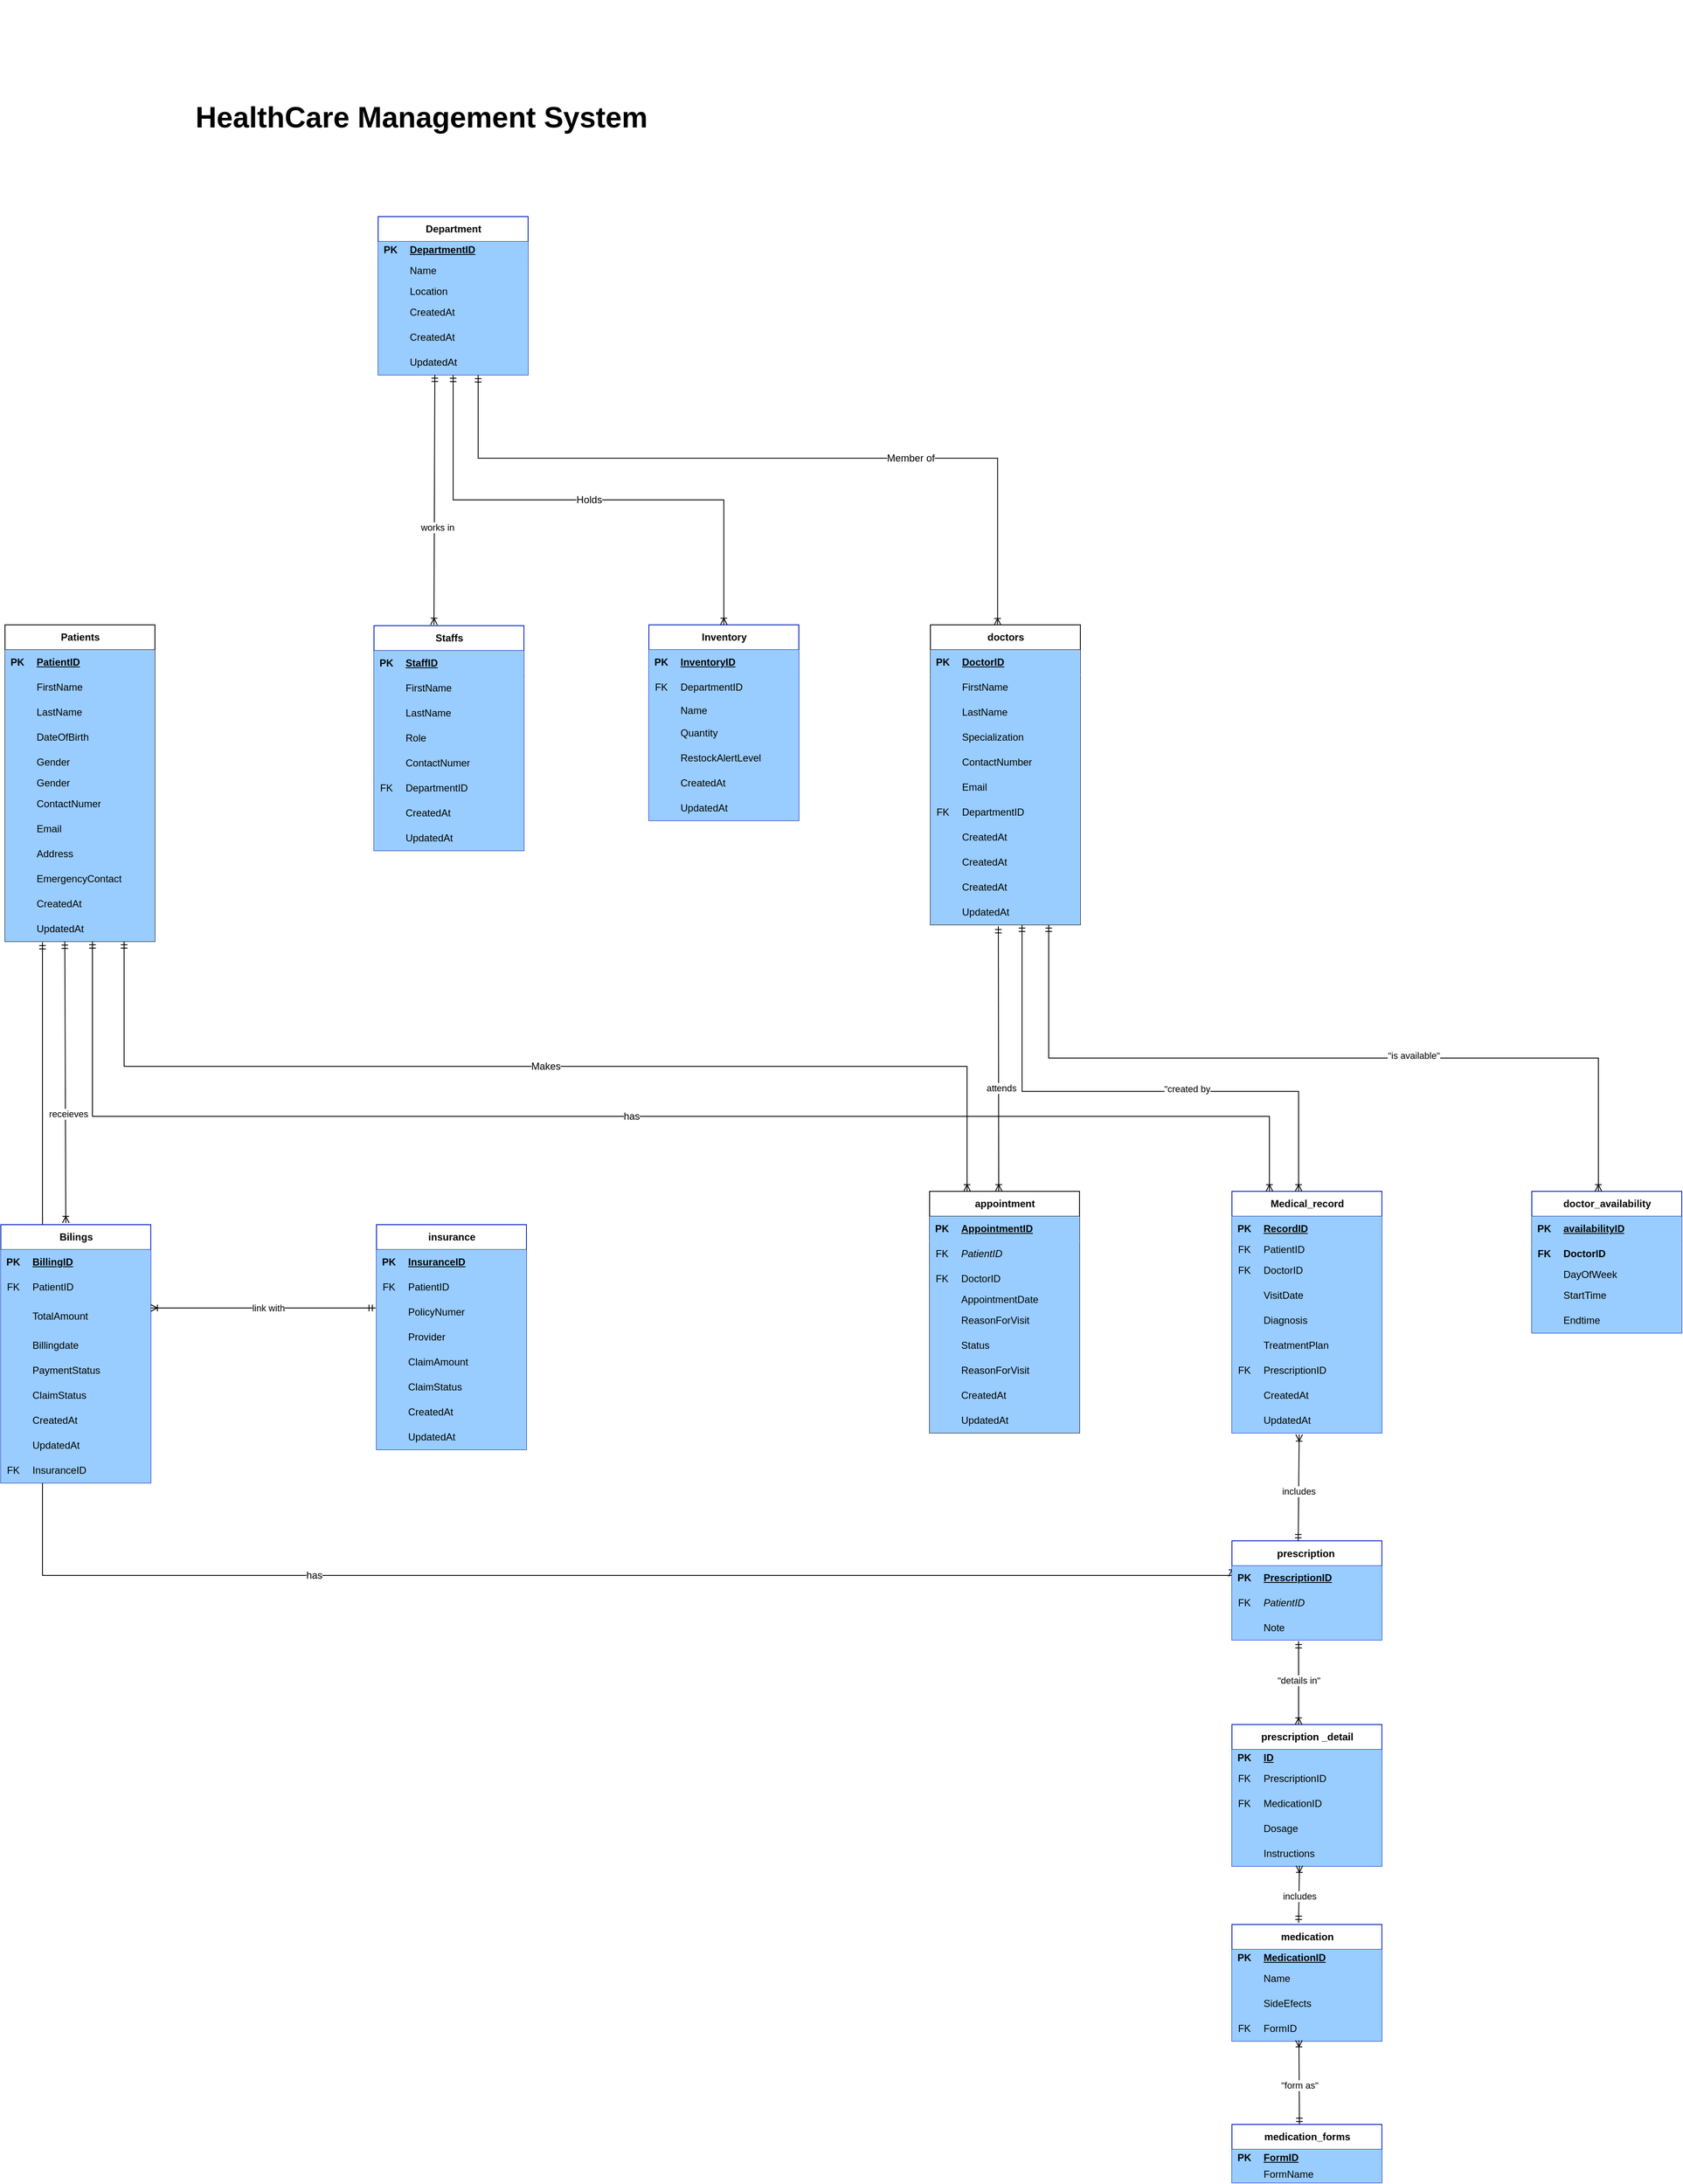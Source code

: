 <mxfile version="25.0.3">
  <diagram name="Page-1" id="lw91P988aAkopnRvnbKg">
    <mxGraphModel grid="1" page="1" gridSize="10" guides="1" tooltips="1" connect="1" arrows="1" fold="1" pageScale="1" pageWidth="850" pageHeight="1100" math="0" shadow="0">
      <root>
        <mxCell id="0" />
        <mxCell id="1" parent="0" />
        <mxCell id="Noz3rAxI6Kfd6LYqRHQR-3" value="has" style="edgeStyle=elbowEdgeStyle;fontSize=12;html=1;endArrow=ERoneToMany;startArrow=ERmandOne;rounded=0;endFill=0;movable=1;resizable=1;rotatable=1;deletable=1;editable=1;locked=0;connectable=1;elbow=vertical;entryX=0;entryY=0.75;entryDx=0;entryDy=0;" edge="1" parent="1">
          <mxGeometry x="-0.007" width="100" height="100" relative="1" as="geometry">
            <mxPoint x="430" y="51" as="sourcePoint" />
            <mxPoint x="1858" y="812.25" as="targetPoint" />
            <Array as="points">
              <mxPoint x="350" y="811" />
            </Array>
            <mxPoint x="-1" as="offset" />
          </mxGeometry>
        </mxCell>
        <mxCell id="LDcYrSaYJ0vlb7VICgTT-1" value="Patients" style="shape=table;startSize=30;container=1;collapsible=1;childLayout=tableLayout;fixedRows=1;rowLines=0;fontStyle=1;align=center;resizeLast=1;html=1;fillColor=#FFFFFF;labelBorderColor=none;shadow=0;gradientColor=none;movable=1;resizable=1;rotatable=1;deletable=1;editable=1;locked=0;connectable=1;" vertex="1" parent="1">
          <mxGeometry x="385" y="-330" width="180" height="380" as="geometry" />
        </mxCell>
        <mxCell id="LDcYrSaYJ0vlb7VICgTT-2" value="" style="shape=tableRow;horizontal=0;startSize=0;swimlaneHead=0;swimlaneBody=0;fillColor=#99CCFF;collapsible=0;dropTarget=0;points=[[0,0.5],[1,0.5]];portConstraint=eastwest;top=0;left=0;right=0;bottom=1;labelBackgroundColor=default;textShadow=1;movable=1;resizable=1;rotatable=1;deletable=1;editable=1;locked=0;connectable=1;" vertex="1" parent="LDcYrSaYJ0vlb7VICgTT-1">
          <mxGeometry y="30" width="180" height="30" as="geometry" />
        </mxCell>
        <mxCell id="LDcYrSaYJ0vlb7VICgTT-3" value="PK" style="shape=partialRectangle;connectable=1;fillColor=#99CCFF;top=0;left=0;bottom=0;right=0;fontStyle=1;overflow=hidden;whiteSpace=wrap;html=1;movable=1;resizable=1;rotatable=1;deletable=1;editable=1;locked=0;" vertex="1" parent="LDcYrSaYJ0vlb7VICgTT-2">
          <mxGeometry width="30" height="30" as="geometry">
            <mxRectangle width="30" height="30" as="alternateBounds" />
          </mxGeometry>
        </mxCell>
        <mxCell id="LDcYrSaYJ0vlb7VICgTT-4" value="PatientID" style="shape=partialRectangle;connectable=1;fillColor=#99CCFF;top=0;left=0;bottom=0;right=0;align=left;spacingLeft=6;fontStyle=5;overflow=hidden;whiteSpace=wrap;html=1;labelBorderColor=none;movable=1;resizable=1;rotatable=1;deletable=1;editable=1;locked=0;" vertex="1" parent="LDcYrSaYJ0vlb7VICgTT-2">
          <mxGeometry x="30" width="150" height="30" as="geometry">
            <mxRectangle width="150" height="30" as="alternateBounds" />
          </mxGeometry>
        </mxCell>
        <mxCell id="LDcYrSaYJ0vlb7VICgTT-5" value="" style="shape=tableRow;horizontal=0;startSize=0;swimlaneHead=0;swimlaneBody=0;fillColor=#99CCFF;collapsible=0;dropTarget=0;points=[[0,0.5],[1,0.5]];portConstraint=eastwest;top=0;left=0;right=0;bottom=0;movable=1;resizable=1;rotatable=1;deletable=1;editable=1;locked=0;connectable=1;" vertex="1" parent="LDcYrSaYJ0vlb7VICgTT-1">
          <mxGeometry y="60" width="180" height="30" as="geometry" />
        </mxCell>
        <mxCell id="LDcYrSaYJ0vlb7VICgTT-6" value="" style="shape=partialRectangle;connectable=1;fillColor=#99CCFF;top=0;left=0;bottom=0;right=0;editable=1;overflow=hidden;whiteSpace=wrap;html=1;movable=1;resizable=1;rotatable=1;deletable=1;locked=0;" vertex="1" parent="LDcYrSaYJ0vlb7VICgTT-5">
          <mxGeometry width="30" height="30" as="geometry">
            <mxRectangle width="30" height="30" as="alternateBounds" />
          </mxGeometry>
        </mxCell>
        <mxCell id="LDcYrSaYJ0vlb7VICgTT-7" value="FirstName" style="shape=partialRectangle;connectable=1;fillColor=#99CCFF;top=0;left=0;bottom=0;right=0;align=left;spacingLeft=6;overflow=hidden;whiteSpace=wrap;html=1;movable=1;resizable=1;rotatable=1;deletable=1;editable=1;locked=0;" vertex="1" parent="LDcYrSaYJ0vlb7VICgTT-5">
          <mxGeometry x="30" width="150" height="30" as="geometry">
            <mxRectangle width="150" height="30" as="alternateBounds" />
          </mxGeometry>
        </mxCell>
        <mxCell id="LDcYrSaYJ0vlb7VICgTT-8" value="" style="shape=tableRow;horizontal=0;startSize=0;swimlaneHead=0;swimlaneBody=0;fillColor=#99CCFF;collapsible=0;dropTarget=0;points=[[0,0.5],[1,0.5]];portConstraint=eastwest;top=0;left=0;right=0;bottom=0;movable=1;resizable=1;rotatable=1;deletable=1;editable=1;locked=0;connectable=1;" vertex="1" parent="LDcYrSaYJ0vlb7VICgTT-1">
          <mxGeometry y="90" width="180" height="30" as="geometry" />
        </mxCell>
        <mxCell id="LDcYrSaYJ0vlb7VICgTT-9" value="" style="shape=partialRectangle;connectable=1;fillColor=#99CCFF;top=0;left=0;bottom=0;right=0;editable=1;overflow=hidden;whiteSpace=wrap;html=1;movable=1;resizable=1;rotatable=1;deletable=1;locked=0;" vertex="1" parent="LDcYrSaYJ0vlb7VICgTT-8">
          <mxGeometry width="30" height="30" as="geometry">
            <mxRectangle width="30" height="30" as="alternateBounds" />
          </mxGeometry>
        </mxCell>
        <mxCell id="LDcYrSaYJ0vlb7VICgTT-10" value="LastName" style="shape=partialRectangle;connectable=1;fillColor=#99CCFF;top=0;left=0;bottom=0;right=0;align=left;spacingLeft=6;overflow=hidden;whiteSpace=wrap;html=1;movable=1;resizable=1;rotatable=1;deletable=1;editable=1;locked=0;" vertex="1" parent="LDcYrSaYJ0vlb7VICgTT-8">
          <mxGeometry x="30" width="150" height="30" as="geometry">
            <mxRectangle width="150" height="30" as="alternateBounds" />
          </mxGeometry>
        </mxCell>
        <mxCell id="LDcYrSaYJ0vlb7VICgTT-11" value="" style="shape=tableRow;horizontal=0;startSize=0;swimlaneHead=0;swimlaneBody=0;fillColor=#99CCFF;collapsible=0;dropTarget=0;points=[[0,0.5],[1,0.5]];portConstraint=eastwest;top=0;left=0;right=0;bottom=0;movable=1;resizable=1;rotatable=1;deletable=1;editable=1;locked=0;connectable=1;" vertex="1" parent="LDcYrSaYJ0vlb7VICgTT-1">
          <mxGeometry y="120" width="180" height="30" as="geometry" />
        </mxCell>
        <mxCell id="LDcYrSaYJ0vlb7VICgTT-12" value="" style="shape=partialRectangle;connectable=1;fillColor=#99CCFF;top=0;left=0;bottom=0;right=0;editable=1;overflow=hidden;whiteSpace=wrap;html=1;movable=1;resizable=1;rotatable=1;deletable=1;locked=0;" vertex="1" parent="LDcYrSaYJ0vlb7VICgTT-11">
          <mxGeometry width="30" height="30" as="geometry">
            <mxRectangle width="30" height="30" as="alternateBounds" />
          </mxGeometry>
        </mxCell>
        <mxCell id="LDcYrSaYJ0vlb7VICgTT-13" value="DateOfBirth&lt;span style=&quot;white-space: pre;&quot;&gt;&#x9;&lt;/span&gt;&lt;span style=&quot;white-space: pre;&quot;&gt;&#x9;&lt;/span&gt;&lt;span style=&quot;white-space: pre;&quot;&gt;&#x9;&lt;/span&gt;&lt;span style=&quot;white-space: pre;&quot;&gt;&#x9;&lt;/span&gt;&lt;span style=&quot;white-space: pre;&quot;&gt;&#x9;&lt;/span&gt;" style="shape=partialRectangle;connectable=1;fillColor=#99CCFF;top=0;left=0;bottom=0;right=0;align=left;spacingLeft=6;overflow=hidden;whiteSpace=wrap;html=1;movable=1;resizable=1;rotatable=1;deletable=1;editable=1;locked=0;" vertex="1" parent="LDcYrSaYJ0vlb7VICgTT-11">
          <mxGeometry x="30" width="150" height="30" as="geometry">
            <mxRectangle width="150" height="30" as="alternateBounds" />
          </mxGeometry>
        </mxCell>
        <mxCell id="TH-_Ak6N4ua5u_8fym5F-1" value="" style="shape=tableRow;horizontal=0;startSize=0;swimlaneHead=0;swimlaneBody=0;fillColor=#99CCFF;collapsible=0;dropTarget=0;points=[[0,0.5],[1,0.5]];portConstraint=eastwest;top=0;left=0;right=0;bottom=0;movable=1;resizable=1;rotatable=1;deletable=1;editable=1;locked=0;connectable=1;" vertex="1" parent="LDcYrSaYJ0vlb7VICgTT-1">
          <mxGeometry y="150" width="180" height="30" as="geometry" />
        </mxCell>
        <mxCell id="TH-_Ak6N4ua5u_8fym5F-2" value="" style="shape=partialRectangle;connectable=1;fillColor=#99CCFF;top=0;left=0;bottom=0;right=0;editable=1;overflow=hidden;whiteSpace=wrap;html=1;movable=1;resizable=1;rotatable=1;deletable=1;locked=0;" vertex="1" parent="TH-_Ak6N4ua5u_8fym5F-1">
          <mxGeometry width="30" height="30" as="geometry">
            <mxRectangle width="30" height="30" as="alternateBounds" />
          </mxGeometry>
        </mxCell>
        <mxCell id="TH-_Ak6N4ua5u_8fym5F-3" value="Gender" style="shape=partialRectangle;connectable=1;fillColor=#99CCFF;top=0;left=0;bottom=0;right=0;align=left;spacingLeft=6;overflow=hidden;whiteSpace=wrap;html=1;movable=1;resizable=1;rotatable=1;deletable=1;editable=1;locked=0;" vertex="1" parent="TH-_Ak6N4ua5u_8fym5F-1">
          <mxGeometry x="30" width="150" height="30" as="geometry">
            <mxRectangle width="150" height="30" as="alternateBounds" />
          </mxGeometry>
        </mxCell>
        <mxCell id="LDcYrSaYJ0vlb7VICgTT-90" value="" style="shape=tableRow;horizontal=0;startSize=0;swimlaneHead=0;swimlaneBody=0;fillColor=#99CCFF;collapsible=0;dropTarget=0;points=[[0,0.5],[1,0.5]];portConstraint=eastwest;top=0;left=0;right=0;bottom=0;movable=1;resizable=1;rotatable=1;deletable=1;editable=1;locked=0;connectable=1;" vertex="1" parent="LDcYrSaYJ0vlb7VICgTT-1">
          <mxGeometry y="180" width="180" height="20" as="geometry" />
        </mxCell>
        <mxCell id="LDcYrSaYJ0vlb7VICgTT-91" value="" style="shape=partialRectangle;connectable=1;fillColor=#99CCFF;top=0;left=0;bottom=0;right=0;editable=1;overflow=hidden;whiteSpace=wrap;html=1;movable=1;resizable=1;rotatable=1;deletable=1;locked=0;" vertex="1" parent="LDcYrSaYJ0vlb7VICgTT-90">
          <mxGeometry width="30" height="20" as="geometry">
            <mxRectangle width="30" height="20" as="alternateBounds" />
          </mxGeometry>
        </mxCell>
        <mxCell id="LDcYrSaYJ0vlb7VICgTT-92" value="Gender" style="shape=partialRectangle;connectable=1;fillColor=#99CCFF;top=0;left=0;bottom=0;right=0;align=left;spacingLeft=6;overflow=hidden;whiteSpace=wrap;html=1;movable=1;resizable=1;rotatable=1;deletable=1;editable=1;locked=0;" vertex="1" parent="LDcYrSaYJ0vlb7VICgTT-90">
          <mxGeometry x="30" width="150" height="20" as="geometry">
            <mxRectangle width="150" height="20" as="alternateBounds" />
          </mxGeometry>
        </mxCell>
        <mxCell id="TH-_Ak6N4ua5u_8fym5F-4" value="" style="shape=tableRow;horizontal=0;startSize=0;swimlaneHead=0;swimlaneBody=0;fillColor=#99CCFF;collapsible=0;dropTarget=0;points=[[0,0.5],[1,0.5]];portConstraint=eastwest;top=0;left=0;right=0;bottom=0;movable=1;resizable=1;rotatable=1;deletable=1;editable=1;locked=0;connectable=1;" vertex="1" parent="LDcYrSaYJ0vlb7VICgTT-1">
          <mxGeometry y="200" width="180" height="30" as="geometry" />
        </mxCell>
        <mxCell id="TH-_Ak6N4ua5u_8fym5F-5" value="" style="shape=partialRectangle;connectable=1;fillColor=#99CCFF;top=0;left=0;bottom=0;right=0;editable=1;overflow=hidden;whiteSpace=wrap;html=1;movable=1;resizable=1;rotatable=1;deletable=1;locked=0;" vertex="1" parent="TH-_Ak6N4ua5u_8fym5F-4">
          <mxGeometry width="30" height="30" as="geometry">
            <mxRectangle width="30" height="30" as="alternateBounds" />
          </mxGeometry>
        </mxCell>
        <mxCell id="TH-_Ak6N4ua5u_8fym5F-6" value="ContactNumer" style="shape=partialRectangle;connectable=1;fillColor=#99CCFF;top=0;left=0;bottom=0;right=0;align=left;spacingLeft=6;overflow=hidden;whiteSpace=wrap;html=1;movable=1;resizable=1;rotatable=1;deletable=1;editable=1;locked=0;" vertex="1" parent="TH-_Ak6N4ua5u_8fym5F-4">
          <mxGeometry x="30" width="150" height="30" as="geometry">
            <mxRectangle width="150" height="30" as="alternateBounds" />
          </mxGeometry>
        </mxCell>
        <mxCell id="TH-_Ak6N4ua5u_8fym5F-7" value="" style="shape=tableRow;horizontal=0;startSize=0;swimlaneHead=0;swimlaneBody=0;fillColor=#99CCFF;collapsible=0;dropTarget=0;points=[[0,0.5],[1,0.5]];portConstraint=eastwest;top=0;left=0;right=0;bottom=0;movable=1;resizable=1;rotatable=1;deletable=1;editable=1;locked=0;connectable=1;" vertex="1" parent="LDcYrSaYJ0vlb7VICgTT-1">
          <mxGeometry y="230" width="180" height="30" as="geometry" />
        </mxCell>
        <mxCell id="TH-_Ak6N4ua5u_8fym5F-8" value="" style="shape=partialRectangle;connectable=1;fillColor=#99CCFF;top=0;left=0;bottom=0;right=0;editable=1;overflow=hidden;whiteSpace=wrap;html=1;movable=1;resizable=1;rotatable=1;deletable=1;locked=0;" vertex="1" parent="TH-_Ak6N4ua5u_8fym5F-7">
          <mxGeometry width="30" height="30" as="geometry">
            <mxRectangle width="30" height="30" as="alternateBounds" />
          </mxGeometry>
        </mxCell>
        <mxCell id="TH-_Ak6N4ua5u_8fym5F-9" value="Email" style="shape=partialRectangle;connectable=1;fillColor=#99CCFF;top=0;left=0;bottom=0;right=0;align=left;spacingLeft=6;overflow=hidden;whiteSpace=wrap;html=1;movable=1;resizable=1;rotatable=1;deletable=1;editable=1;locked=0;" vertex="1" parent="TH-_Ak6N4ua5u_8fym5F-7">
          <mxGeometry x="30" width="150" height="30" as="geometry">
            <mxRectangle width="150" height="30" as="alternateBounds" />
          </mxGeometry>
        </mxCell>
        <mxCell id="TH-_Ak6N4ua5u_8fym5F-10" value="" style="shape=tableRow;horizontal=0;startSize=0;swimlaneHead=0;swimlaneBody=0;fillColor=#99CCFF;collapsible=0;dropTarget=0;points=[[0,0.5],[1,0.5]];portConstraint=eastwest;top=0;left=0;right=0;bottom=0;movable=1;resizable=1;rotatable=1;deletable=1;editable=1;locked=0;connectable=1;" vertex="1" parent="LDcYrSaYJ0vlb7VICgTT-1">
          <mxGeometry y="260" width="180" height="30" as="geometry" />
        </mxCell>
        <mxCell id="TH-_Ak6N4ua5u_8fym5F-11" value="" style="shape=partialRectangle;connectable=1;fillColor=#99CCFF;top=0;left=0;bottom=0;right=0;editable=1;overflow=hidden;whiteSpace=wrap;html=1;movable=1;resizable=1;rotatable=1;deletable=1;locked=0;" vertex="1" parent="TH-_Ak6N4ua5u_8fym5F-10">
          <mxGeometry width="30" height="30" as="geometry">
            <mxRectangle width="30" height="30" as="alternateBounds" />
          </mxGeometry>
        </mxCell>
        <mxCell id="TH-_Ak6N4ua5u_8fym5F-12" value="Address" style="shape=partialRectangle;connectable=1;fillColor=#99CCFF;top=0;left=0;bottom=0;right=0;align=left;spacingLeft=6;overflow=hidden;whiteSpace=wrap;html=1;movable=1;resizable=1;rotatable=1;deletable=1;editable=1;locked=0;" vertex="1" parent="TH-_Ak6N4ua5u_8fym5F-10">
          <mxGeometry x="30" width="150" height="30" as="geometry">
            <mxRectangle width="150" height="30" as="alternateBounds" />
          </mxGeometry>
        </mxCell>
        <mxCell id="TH-_Ak6N4ua5u_8fym5F-13" value="" style="shape=tableRow;horizontal=0;startSize=0;swimlaneHead=0;swimlaneBody=0;fillColor=#99CCFF;collapsible=0;dropTarget=0;points=[[0,0.5],[1,0.5]];portConstraint=eastwest;top=0;left=0;right=0;bottom=0;movable=1;resizable=1;rotatable=1;deletable=1;editable=1;locked=0;connectable=1;" vertex="1" parent="LDcYrSaYJ0vlb7VICgTT-1">
          <mxGeometry y="290" width="180" height="30" as="geometry" />
        </mxCell>
        <mxCell id="TH-_Ak6N4ua5u_8fym5F-14" value="" style="shape=partialRectangle;connectable=1;fillColor=#99CCFF;top=0;left=0;bottom=0;right=0;editable=1;overflow=hidden;whiteSpace=wrap;html=1;movable=1;resizable=1;rotatable=1;deletable=1;locked=0;" vertex="1" parent="TH-_Ak6N4ua5u_8fym5F-13">
          <mxGeometry width="30" height="30" as="geometry">
            <mxRectangle width="30" height="30" as="alternateBounds" />
          </mxGeometry>
        </mxCell>
        <mxCell id="TH-_Ak6N4ua5u_8fym5F-15" value="EmergencyContact" style="shape=partialRectangle;connectable=1;fillColor=#99CCFF;top=0;left=0;bottom=0;right=0;align=left;spacingLeft=6;overflow=hidden;whiteSpace=wrap;html=1;movable=1;resizable=1;rotatable=1;deletable=1;editable=1;locked=0;" vertex="1" parent="TH-_Ak6N4ua5u_8fym5F-13">
          <mxGeometry x="30" width="150" height="30" as="geometry">
            <mxRectangle width="150" height="30" as="alternateBounds" />
          </mxGeometry>
        </mxCell>
        <mxCell id="TH-_Ak6N4ua5u_8fym5F-16" value="" style="shape=tableRow;horizontal=0;startSize=0;swimlaneHead=0;swimlaneBody=0;fillColor=#99CCFF;collapsible=0;dropTarget=0;points=[[0,0.5],[1,0.5]];portConstraint=eastwest;top=0;left=0;right=0;bottom=0;movable=1;resizable=1;rotatable=1;deletable=1;editable=1;locked=0;connectable=1;" vertex="1" parent="LDcYrSaYJ0vlb7VICgTT-1">
          <mxGeometry y="320" width="180" height="30" as="geometry" />
        </mxCell>
        <mxCell id="TH-_Ak6N4ua5u_8fym5F-17" value="" style="shape=partialRectangle;connectable=1;fillColor=#99CCFF;top=0;left=0;bottom=0;right=0;editable=1;overflow=hidden;whiteSpace=wrap;html=1;movable=1;resizable=1;rotatable=1;deletable=1;locked=0;" vertex="1" parent="TH-_Ak6N4ua5u_8fym5F-16">
          <mxGeometry width="30" height="30" as="geometry">
            <mxRectangle width="30" height="30" as="alternateBounds" />
          </mxGeometry>
        </mxCell>
        <mxCell id="TH-_Ak6N4ua5u_8fym5F-18" value="CreatedAt" style="shape=partialRectangle;connectable=1;fillColor=#99CCFF;top=0;left=0;bottom=0;right=0;align=left;spacingLeft=6;overflow=hidden;whiteSpace=wrap;html=1;movable=1;resizable=1;rotatable=1;deletable=1;editable=1;locked=0;" vertex="1" parent="TH-_Ak6N4ua5u_8fym5F-16">
          <mxGeometry x="30" width="150" height="30" as="geometry">
            <mxRectangle width="150" height="30" as="alternateBounds" />
          </mxGeometry>
        </mxCell>
        <mxCell id="TH-_Ak6N4ua5u_8fym5F-19" value="" style="shape=tableRow;horizontal=0;startSize=0;swimlaneHead=0;swimlaneBody=0;fillColor=#99CCFF;collapsible=0;dropTarget=0;points=[[0,0.5],[1,0.5]];portConstraint=eastwest;top=0;left=0;right=0;bottom=0;movable=1;resizable=1;rotatable=1;deletable=1;editable=1;locked=0;connectable=1;" vertex="1" parent="LDcYrSaYJ0vlb7VICgTT-1">
          <mxGeometry y="350" width="180" height="30" as="geometry" />
        </mxCell>
        <mxCell id="TH-_Ak6N4ua5u_8fym5F-20" value="" style="shape=partialRectangle;connectable=1;fillColor=#99CCFF;top=0;left=0;bottom=0;right=0;editable=1;overflow=hidden;whiteSpace=wrap;html=1;movable=1;resizable=1;rotatable=1;deletable=1;locked=0;" vertex="1" parent="TH-_Ak6N4ua5u_8fym5F-19">
          <mxGeometry width="30" height="30" as="geometry">
            <mxRectangle width="30" height="30" as="alternateBounds" />
          </mxGeometry>
        </mxCell>
        <mxCell id="TH-_Ak6N4ua5u_8fym5F-21" value="UpdatedAt" style="shape=partialRectangle;connectable=1;fillColor=#99CCFF;top=0;left=0;bottom=0;right=0;align=left;spacingLeft=6;overflow=hidden;whiteSpace=wrap;html=1;movable=1;resizable=1;rotatable=1;deletable=1;editable=1;locked=0;" vertex="1" parent="TH-_Ak6N4ua5u_8fym5F-19">
          <mxGeometry x="30" width="150" height="30" as="geometry">
            <mxRectangle width="150" height="30" as="alternateBounds" />
          </mxGeometry>
        </mxCell>
        <mxCell id="TH-_Ak6N4ua5u_8fym5F-51" value="&lt;font color=&quot;#000000&quot;&gt;appointment&lt;/font&gt;" style="shape=table;startSize=30;container=1;collapsible=1;childLayout=tableLayout;fixedRows=1;rowLines=0;fontStyle=1;align=center;resizeLast=1;html=1;fillColor=#FFFFFF;strokeColor=default;fontColor=#ffffff;movable=1;resizable=1;rotatable=1;deletable=1;editable=1;locked=0;connectable=1;" vertex="1" parent="1">
          <mxGeometry x="1495" y="350" width="180" height="290" as="geometry" />
        </mxCell>
        <mxCell id="TH-_Ak6N4ua5u_8fym5F-52" value="" style="shape=tableRow;horizontal=0;startSize=0;swimlaneHead=0;swimlaneBody=0;fillColor=#99CCFF;collapsible=0;dropTarget=0;points=[[0,0.5],[1,0.5]];portConstraint=eastwest;top=0;left=0;right=0;bottom=1;strokeColor=#56517e;movable=1;resizable=1;rotatable=1;deletable=1;editable=1;locked=0;connectable=1;" vertex="1" parent="TH-_Ak6N4ua5u_8fym5F-51">
          <mxGeometry y="30" width="180" height="30" as="geometry" />
        </mxCell>
        <mxCell id="TH-_Ak6N4ua5u_8fym5F-53" value="PK" style="shape=partialRectangle;connectable=1;fillColor=#99CCFF;top=0;left=0;bottom=0;right=0;fontStyle=1;overflow=hidden;whiteSpace=wrap;html=1;strokeColor=#56517e;movable=1;resizable=1;rotatable=1;deletable=1;editable=1;locked=0;" vertex="1" parent="TH-_Ak6N4ua5u_8fym5F-52">
          <mxGeometry width="30" height="30" as="geometry">
            <mxRectangle width="30" height="30" as="alternateBounds" />
          </mxGeometry>
        </mxCell>
        <mxCell id="TH-_Ak6N4ua5u_8fym5F-54" value="&lt;span style=&quot;text-align: center; text-wrap-mode: nowrap;&quot;&gt;Appointment&lt;/span&gt;ID" style="shape=partialRectangle;connectable=1;fillColor=#99CCFF;top=0;left=0;bottom=0;right=0;align=left;spacingLeft=6;fontStyle=5;overflow=hidden;whiteSpace=wrap;html=1;strokeColor=#56517e;movable=1;resizable=1;rotatable=1;deletable=1;editable=1;locked=0;" vertex="1" parent="TH-_Ak6N4ua5u_8fym5F-52">
          <mxGeometry x="30" width="150" height="30" as="geometry">
            <mxRectangle width="150" height="30" as="alternateBounds" />
          </mxGeometry>
        </mxCell>
        <mxCell id="TH-_Ak6N4ua5u_8fym5F-55" value="" style="shape=tableRow;horizontal=0;startSize=0;swimlaneHead=0;swimlaneBody=0;fillColor=#99CCFF;collapsible=0;dropTarget=0;points=[[0,0.5],[1,0.5]];portConstraint=eastwest;top=0;left=0;right=0;bottom=0;strokeColor=#56517e;movable=1;resizable=1;rotatable=1;deletable=1;editable=1;locked=0;connectable=1;" vertex="1" parent="TH-_Ak6N4ua5u_8fym5F-51">
          <mxGeometry y="60" width="180" height="30" as="geometry" />
        </mxCell>
        <mxCell id="TH-_Ak6N4ua5u_8fym5F-56" value="FK" style="shape=partialRectangle;connectable=1;fillColor=#99CCFF;top=0;left=0;bottom=0;right=0;editable=1;overflow=hidden;whiteSpace=wrap;html=1;strokeColor=#56517e;movable=1;resizable=1;rotatable=1;deletable=1;locked=0;" vertex="1" parent="TH-_Ak6N4ua5u_8fym5F-55">
          <mxGeometry width="30" height="30" as="geometry">
            <mxRectangle width="30" height="30" as="alternateBounds" />
          </mxGeometry>
        </mxCell>
        <mxCell id="TH-_Ak6N4ua5u_8fym5F-57" value="&lt;i&gt;PatientID&lt;/i&gt;" style="shape=partialRectangle;connectable=1;fillColor=#99CCFF;top=0;left=0;bottom=0;right=0;align=left;spacingLeft=6;overflow=hidden;whiteSpace=wrap;html=1;strokeColor=#56517e;movable=1;resizable=1;rotatable=1;deletable=1;editable=1;locked=0;" vertex="1" parent="TH-_Ak6N4ua5u_8fym5F-55">
          <mxGeometry x="30" width="150" height="30" as="geometry">
            <mxRectangle width="150" height="30" as="alternateBounds" />
          </mxGeometry>
        </mxCell>
        <mxCell id="TH-_Ak6N4ua5u_8fym5F-58" value="" style="shape=tableRow;horizontal=0;startSize=0;swimlaneHead=0;swimlaneBody=0;fillColor=#99CCFF;collapsible=0;dropTarget=0;points=[[0,0.5],[1,0.5]];portConstraint=eastwest;top=0;left=0;right=0;bottom=0;strokeColor=#56517e;movable=1;resizable=1;rotatable=1;deletable=1;editable=1;locked=0;connectable=1;" vertex="1" parent="TH-_Ak6N4ua5u_8fym5F-51">
          <mxGeometry y="90" width="180" height="30" as="geometry" />
        </mxCell>
        <mxCell id="TH-_Ak6N4ua5u_8fym5F-59" value="FK" style="shape=partialRectangle;connectable=1;fillColor=#99CCFF;top=0;left=0;bottom=0;right=0;editable=1;overflow=hidden;whiteSpace=wrap;html=1;strokeColor=#56517e;movable=1;resizable=1;rotatable=1;deletable=1;locked=0;" vertex="1" parent="TH-_Ak6N4ua5u_8fym5F-58">
          <mxGeometry width="30" height="30" as="geometry">
            <mxRectangle width="30" height="30" as="alternateBounds" />
          </mxGeometry>
        </mxCell>
        <mxCell id="TH-_Ak6N4ua5u_8fym5F-60" value="DoctorID" style="shape=partialRectangle;connectable=1;fillColor=#99CCFF;top=0;left=0;bottom=0;right=0;align=left;spacingLeft=6;overflow=hidden;whiteSpace=wrap;html=1;strokeColor=#56517e;movable=1;resizable=1;rotatable=1;deletable=1;editable=1;locked=0;" vertex="1" parent="TH-_Ak6N4ua5u_8fym5F-58">
          <mxGeometry x="30" width="150" height="30" as="geometry">
            <mxRectangle width="150" height="30" as="alternateBounds" />
          </mxGeometry>
        </mxCell>
        <mxCell id="TH-_Ak6N4ua5u_8fym5F-61" value="" style="shape=tableRow;horizontal=0;startSize=0;swimlaneHead=0;swimlaneBody=0;fillColor=#99CCFF;collapsible=0;dropTarget=0;points=[[0,0.5],[1,0.5]];portConstraint=eastwest;top=0;left=0;right=0;bottom=0;strokeColor=#56517e;movable=1;resizable=1;rotatable=1;deletable=1;editable=1;locked=0;connectable=1;" vertex="1" parent="TH-_Ak6N4ua5u_8fym5F-51">
          <mxGeometry y="120" width="180" height="20" as="geometry" />
        </mxCell>
        <mxCell id="TH-_Ak6N4ua5u_8fym5F-62" value="" style="shape=partialRectangle;connectable=1;fillColor=#99CCFF;top=0;left=0;bottom=0;right=0;editable=1;overflow=hidden;whiteSpace=wrap;html=1;strokeColor=#56517e;movable=1;resizable=1;rotatable=1;deletable=1;locked=0;" vertex="1" parent="TH-_Ak6N4ua5u_8fym5F-61">
          <mxGeometry width="30" height="20" as="geometry">
            <mxRectangle width="30" height="20" as="alternateBounds" />
          </mxGeometry>
        </mxCell>
        <mxCell id="TH-_Ak6N4ua5u_8fym5F-63" value="AppointmentDate" style="shape=partialRectangle;connectable=1;fillColor=#99CCFF;top=0;left=0;bottom=0;right=0;align=left;spacingLeft=6;overflow=hidden;whiteSpace=wrap;html=1;strokeColor=#56517e;movable=1;resizable=1;rotatable=1;deletable=1;editable=1;locked=0;" vertex="1" parent="TH-_Ak6N4ua5u_8fym5F-61">
          <mxGeometry x="30" width="150" height="20" as="geometry">
            <mxRectangle width="150" height="20" as="alternateBounds" />
          </mxGeometry>
        </mxCell>
        <mxCell id="TH-_Ak6N4ua5u_8fym5F-64" value="" style="shape=tableRow;horizontal=0;startSize=0;swimlaneHead=0;swimlaneBody=0;fillColor=#99CCFF;collapsible=0;dropTarget=0;points=[[0,0.5],[1,0.5]];portConstraint=eastwest;top=0;left=0;right=0;bottom=0;strokeColor=#56517e;movable=1;resizable=1;rotatable=1;deletable=1;editable=1;locked=0;connectable=1;" vertex="1" parent="TH-_Ak6N4ua5u_8fym5F-51">
          <mxGeometry y="140" width="180" height="30" as="geometry" />
        </mxCell>
        <mxCell id="TH-_Ak6N4ua5u_8fym5F-65" value="" style="shape=partialRectangle;connectable=1;fillColor=#99CCFF;top=0;left=0;bottom=0;right=0;editable=1;overflow=hidden;whiteSpace=wrap;html=1;strokeColor=#56517e;movable=1;resizable=1;rotatable=1;deletable=1;locked=0;" vertex="1" parent="TH-_Ak6N4ua5u_8fym5F-64">
          <mxGeometry width="30" height="30" as="geometry">
            <mxRectangle width="30" height="30" as="alternateBounds" />
          </mxGeometry>
        </mxCell>
        <mxCell id="TH-_Ak6N4ua5u_8fym5F-66" value="ReasonForVisit" style="shape=partialRectangle;connectable=1;fillColor=#99CCFF;top=0;left=0;bottom=0;right=0;align=left;spacingLeft=6;overflow=hidden;whiteSpace=wrap;html=1;strokeColor=#56517e;movable=1;resizable=1;rotatable=1;deletable=1;editable=1;locked=0;" vertex="1" parent="TH-_Ak6N4ua5u_8fym5F-64">
          <mxGeometry x="30" width="150" height="30" as="geometry">
            <mxRectangle width="150" height="30" as="alternateBounds" />
          </mxGeometry>
        </mxCell>
        <mxCell id="TH-_Ak6N4ua5u_8fym5F-67" value="" style="shape=tableRow;horizontal=0;startSize=0;swimlaneHead=0;swimlaneBody=0;fillColor=#99CCFF;collapsible=0;dropTarget=0;points=[[0,0.5],[1,0.5]];portConstraint=eastwest;top=0;left=0;right=0;bottom=0;strokeColor=#56517e;movable=1;resizable=1;rotatable=1;deletable=1;editable=1;locked=0;connectable=1;" vertex="1" parent="TH-_Ak6N4ua5u_8fym5F-51">
          <mxGeometry y="170" width="180" height="30" as="geometry" />
        </mxCell>
        <mxCell id="TH-_Ak6N4ua5u_8fym5F-68" value="" style="shape=partialRectangle;connectable=1;fillColor=#99CCFF;top=0;left=0;bottom=0;right=0;editable=1;overflow=hidden;whiteSpace=wrap;html=1;strokeColor=#56517e;movable=1;resizable=1;rotatable=1;deletable=1;locked=0;" vertex="1" parent="TH-_Ak6N4ua5u_8fym5F-67">
          <mxGeometry width="30" height="30" as="geometry">
            <mxRectangle width="30" height="30" as="alternateBounds" />
          </mxGeometry>
        </mxCell>
        <mxCell id="TH-_Ak6N4ua5u_8fym5F-69" value="Status" style="shape=partialRectangle;connectable=1;fillColor=#99CCFF;top=0;left=0;bottom=0;right=0;align=left;spacingLeft=6;overflow=hidden;whiteSpace=wrap;html=1;strokeColor=#56517e;movable=1;resizable=1;rotatable=1;deletable=1;editable=1;locked=0;" vertex="1" parent="TH-_Ak6N4ua5u_8fym5F-67">
          <mxGeometry x="30" width="150" height="30" as="geometry">
            <mxRectangle width="150" height="30" as="alternateBounds" />
          </mxGeometry>
        </mxCell>
        <mxCell id="TH-_Ak6N4ua5u_8fym5F-70" value="" style="shape=tableRow;horizontal=0;startSize=0;swimlaneHead=0;swimlaneBody=0;fillColor=#99CCFF;collapsible=0;dropTarget=0;points=[[0,0.5],[1,0.5]];portConstraint=eastwest;top=0;left=0;right=0;bottom=0;strokeColor=#56517e;movable=1;resizable=1;rotatable=1;deletable=1;editable=1;locked=0;connectable=1;" vertex="1" parent="TH-_Ak6N4ua5u_8fym5F-51">
          <mxGeometry y="200" width="180" height="30" as="geometry" />
        </mxCell>
        <mxCell id="TH-_Ak6N4ua5u_8fym5F-71" value="" style="shape=partialRectangle;connectable=1;fillColor=#99CCFF;top=0;left=0;bottom=0;right=0;editable=1;overflow=hidden;whiteSpace=wrap;html=1;strokeColor=#56517e;movable=1;resizable=1;rotatable=1;deletable=1;locked=0;" vertex="1" parent="TH-_Ak6N4ua5u_8fym5F-70">
          <mxGeometry width="30" height="30" as="geometry">
            <mxRectangle width="30" height="30" as="alternateBounds" />
          </mxGeometry>
        </mxCell>
        <mxCell id="TH-_Ak6N4ua5u_8fym5F-72" value="ReasonForVisit" style="shape=partialRectangle;connectable=1;fillColor=#99CCFF;top=0;left=0;bottom=0;right=0;align=left;spacingLeft=6;overflow=hidden;whiteSpace=wrap;html=1;strokeColor=#56517e;movable=1;resizable=1;rotatable=1;deletable=1;editable=1;locked=0;" vertex="1" parent="TH-_Ak6N4ua5u_8fym5F-70">
          <mxGeometry x="30" width="150" height="30" as="geometry">
            <mxRectangle width="150" height="30" as="alternateBounds" />
          </mxGeometry>
        </mxCell>
        <mxCell id="TH-_Ak6N4ua5u_8fym5F-73" value="" style="shape=tableRow;horizontal=0;startSize=0;swimlaneHead=0;swimlaneBody=0;fillColor=#99CCFF;collapsible=0;dropTarget=0;points=[[0,0.5],[1,0.5]];portConstraint=eastwest;top=0;left=0;right=0;bottom=0;strokeColor=#56517e;movable=1;resizable=1;rotatable=1;deletable=1;editable=1;locked=0;connectable=1;" vertex="1" parent="TH-_Ak6N4ua5u_8fym5F-51">
          <mxGeometry y="230" width="180" height="30" as="geometry" />
        </mxCell>
        <mxCell id="TH-_Ak6N4ua5u_8fym5F-74" value="" style="shape=partialRectangle;connectable=1;fillColor=#99CCFF;top=0;left=0;bottom=0;right=0;editable=1;overflow=hidden;whiteSpace=wrap;html=1;strokeColor=#56517e;movable=1;resizable=1;rotatable=1;deletable=1;locked=0;" vertex="1" parent="TH-_Ak6N4ua5u_8fym5F-73">
          <mxGeometry width="30" height="30" as="geometry">
            <mxRectangle width="30" height="30" as="alternateBounds" />
          </mxGeometry>
        </mxCell>
        <mxCell id="TH-_Ak6N4ua5u_8fym5F-75" value="CreatedAt" style="shape=partialRectangle;connectable=1;fillColor=#99CCFF;top=0;left=0;bottom=0;right=0;align=left;spacingLeft=6;overflow=hidden;whiteSpace=wrap;html=1;strokeColor=#56517e;movable=1;resizable=1;rotatable=1;deletable=1;editable=1;locked=0;" vertex="1" parent="TH-_Ak6N4ua5u_8fym5F-73">
          <mxGeometry x="30" width="150" height="30" as="geometry">
            <mxRectangle width="150" height="30" as="alternateBounds" />
          </mxGeometry>
        </mxCell>
        <mxCell id="TH-_Ak6N4ua5u_8fym5F-76" value="" style="shape=tableRow;horizontal=0;startSize=0;swimlaneHead=0;swimlaneBody=0;fillColor=#99CCFF;collapsible=0;dropTarget=0;points=[[0,0.5],[1,0.5]];portConstraint=eastwest;top=0;left=0;right=0;bottom=0;strokeColor=#56517e;movable=1;resizable=1;rotatable=1;deletable=1;editable=1;locked=0;connectable=1;" vertex="1" parent="TH-_Ak6N4ua5u_8fym5F-51">
          <mxGeometry y="260" width="180" height="30" as="geometry" />
        </mxCell>
        <mxCell id="TH-_Ak6N4ua5u_8fym5F-77" value="" style="shape=partialRectangle;connectable=1;fillColor=#99CCFF;top=0;left=0;bottom=0;right=0;editable=1;overflow=hidden;whiteSpace=wrap;html=1;strokeColor=#56517e;movable=1;resizable=1;rotatable=1;deletable=1;locked=0;" vertex="1" parent="TH-_Ak6N4ua5u_8fym5F-76">
          <mxGeometry width="30" height="30" as="geometry">
            <mxRectangle width="30" height="30" as="alternateBounds" />
          </mxGeometry>
        </mxCell>
        <mxCell id="TH-_Ak6N4ua5u_8fym5F-78" value="UpdatedAt" style="shape=partialRectangle;connectable=1;fillColor=#99CCFF;top=0;left=0;bottom=0;right=0;align=left;spacingLeft=6;overflow=hidden;whiteSpace=wrap;html=1;strokeColor=#56517e;movable=1;resizable=1;rotatable=1;deletable=1;editable=1;locked=0;" vertex="1" parent="TH-_Ak6N4ua5u_8fym5F-76">
          <mxGeometry x="30" width="150" height="30" as="geometry">
            <mxRectangle width="150" height="30" as="alternateBounds" />
          </mxGeometry>
        </mxCell>
        <mxCell id="TH-_Ak6N4ua5u_8fym5F-79" value="&lt;font color=&quot;#000000&quot;&gt;Medical_record&lt;/font&gt;" style="shape=table;startSize=30;container=1;collapsible=1;childLayout=tableLayout;fixedRows=1;rowLines=0;fontStyle=1;align=center;resizeLast=1;html=1;fillColor=#FFFFFF;fontColor=#ffffff;strokeColor=#001DBC;movable=1;resizable=1;rotatable=1;deletable=1;editable=1;locked=0;connectable=1;" vertex="1" parent="1">
          <mxGeometry x="1858" y="350" width="180" height="290" as="geometry" />
        </mxCell>
        <mxCell id="TH-_Ak6N4ua5u_8fym5F-80" value="" style="shape=tableRow;horizontal=0;startSize=0;swimlaneHead=0;swimlaneBody=0;fillColor=#99CCFF;collapsible=0;dropTarget=0;points=[[0,0.5],[1,0.5]];portConstraint=eastwest;top=0;left=0;right=0;bottom=1;movable=1;resizable=1;rotatable=1;deletable=1;editable=1;locked=0;connectable=1;" vertex="1" parent="TH-_Ak6N4ua5u_8fym5F-79">
          <mxGeometry y="30" width="180" height="30" as="geometry" />
        </mxCell>
        <mxCell id="TH-_Ak6N4ua5u_8fym5F-81" value="PK" style="shape=partialRectangle;connectable=1;fillColor=#99CCFF;top=0;left=0;bottom=0;right=0;fontStyle=1;overflow=hidden;whiteSpace=wrap;html=1;movable=1;resizable=1;rotatable=1;deletable=1;editable=1;locked=0;" vertex="1" parent="TH-_Ak6N4ua5u_8fym5F-80">
          <mxGeometry width="30" height="30" as="geometry">
            <mxRectangle width="30" height="30" as="alternateBounds" />
          </mxGeometry>
        </mxCell>
        <mxCell id="TH-_Ak6N4ua5u_8fym5F-82" value="RecordID" style="shape=partialRectangle;connectable=1;fillColor=#99CCFF;top=0;left=0;bottom=0;right=0;align=left;spacingLeft=6;fontStyle=5;overflow=hidden;whiteSpace=wrap;html=1;movable=1;resizable=1;rotatable=1;deletable=1;editable=1;locked=0;" vertex="1" parent="TH-_Ak6N4ua5u_8fym5F-80">
          <mxGeometry x="30" width="150" height="30" as="geometry">
            <mxRectangle width="150" height="30" as="alternateBounds" />
          </mxGeometry>
        </mxCell>
        <mxCell id="TH-_Ak6N4ua5u_8fym5F-83" value="" style="shape=tableRow;horizontal=0;startSize=0;swimlaneHead=0;swimlaneBody=0;fillColor=#99CCFF;collapsible=0;dropTarget=0;points=[[0,0.5],[1,0.5]];portConstraint=eastwest;top=0;left=0;right=0;bottom=0;movable=1;resizable=1;rotatable=1;deletable=1;editable=1;locked=0;connectable=1;" vertex="1" parent="TH-_Ak6N4ua5u_8fym5F-79">
          <mxGeometry y="60" width="180" height="20" as="geometry" />
        </mxCell>
        <mxCell id="TH-_Ak6N4ua5u_8fym5F-84" value="FK" style="shape=partialRectangle;connectable=1;fillColor=#99CCFF;top=0;left=0;bottom=0;right=0;editable=1;overflow=hidden;whiteSpace=wrap;html=1;movable=1;resizable=1;rotatable=1;deletable=1;locked=0;" vertex="1" parent="TH-_Ak6N4ua5u_8fym5F-83">
          <mxGeometry width="30" height="20" as="geometry">
            <mxRectangle width="30" height="20" as="alternateBounds" />
          </mxGeometry>
        </mxCell>
        <mxCell id="TH-_Ak6N4ua5u_8fym5F-85" value="PatientID" style="shape=partialRectangle;connectable=1;fillColor=#99CCFF;top=0;left=0;bottom=0;right=0;align=left;spacingLeft=6;overflow=hidden;whiteSpace=wrap;html=1;movable=1;resizable=1;rotatable=1;deletable=1;editable=1;locked=0;" vertex="1" parent="TH-_Ak6N4ua5u_8fym5F-83">
          <mxGeometry x="30" width="150" height="20" as="geometry">
            <mxRectangle width="150" height="20" as="alternateBounds" />
          </mxGeometry>
        </mxCell>
        <mxCell id="TH-_Ak6N4ua5u_8fym5F-86" value="" style="shape=tableRow;horizontal=0;startSize=0;swimlaneHead=0;swimlaneBody=0;fillColor=#99CCFF;collapsible=0;dropTarget=0;points=[[0,0.5],[1,0.5]];portConstraint=eastwest;top=0;left=0;right=0;bottom=0;movable=1;resizable=1;rotatable=1;deletable=1;editable=1;locked=0;connectable=1;" vertex="1" parent="TH-_Ak6N4ua5u_8fym5F-79">
          <mxGeometry y="80" width="180" height="30" as="geometry" />
        </mxCell>
        <mxCell id="TH-_Ak6N4ua5u_8fym5F-87" value="FK" style="shape=partialRectangle;connectable=1;fillColor=#99CCFF;top=0;left=0;bottom=0;right=0;editable=1;overflow=hidden;whiteSpace=wrap;html=1;movable=1;resizable=1;rotatable=1;deletable=1;locked=0;" vertex="1" parent="TH-_Ak6N4ua5u_8fym5F-86">
          <mxGeometry width="30" height="30" as="geometry">
            <mxRectangle width="30" height="30" as="alternateBounds" />
          </mxGeometry>
        </mxCell>
        <mxCell id="TH-_Ak6N4ua5u_8fym5F-88" value="DoctorID" style="shape=partialRectangle;connectable=1;fillColor=#99CCFF;top=0;left=0;bottom=0;right=0;align=left;spacingLeft=6;overflow=hidden;whiteSpace=wrap;html=1;movable=1;resizable=1;rotatable=1;deletable=1;editable=1;locked=0;" vertex="1" parent="TH-_Ak6N4ua5u_8fym5F-86">
          <mxGeometry x="30" width="150" height="30" as="geometry">
            <mxRectangle width="150" height="30" as="alternateBounds" />
          </mxGeometry>
        </mxCell>
        <mxCell id="TH-_Ak6N4ua5u_8fym5F-89" value="" style="shape=tableRow;horizontal=0;startSize=0;swimlaneHead=0;swimlaneBody=0;fillColor=#99CCFF;collapsible=0;dropTarget=0;points=[[0,0.5],[1,0.5]];portConstraint=eastwest;top=0;left=0;right=0;bottom=0;movable=1;resizable=1;rotatable=1;deletable=1;editable=1;locked=0;connectable=1;" vertex="1" parent="TH-_Ak6N4ua5u_8fym5F-79">
          <mxGeometry y="110" width="180" height="30" as="geometry" />
        </mxCell>
        <mxCell id="TH-_Ak6N4ua5u_8fym5F-90" value="" style="shape=partialRectangle;connectable=1;fillColor=#99CCFF;top=0;left=0;bottom=0;right=0;editable=1;overflow=hidden;whiteSpace=wrap;html=1;movable=1;resizable=1;rotatable=1;deletable=1;locked=0;" vertex="1" parent="TH-_Ak6N4ua5u_8fym5F-89">
          <mxGeometry width="30" height="30" as="geometry">
            <mxRectangle width="30" height="30" as="alternateBounds" />
          </mxGeometry>
        </mxCell>
        <mxCell id="TH-_Ak6N4ua5u_8fym5F-91" value="VisitDate" style="shape=partialRectangle;connectable=1;fillColor=#99CCFF;top=0;left=0;bottom=0;right=0;align=left;spacingLeft=6;overflow=hidden;whiteSpace=wrap;html=1;movable=1;resizable=1;rotatable=1;deletable=1;editable=1;locked=0;" vertex="1" parent="TH-_Ak6N4ua5u_8fym5F-89">
          <mxGeometry x="30" width="150" height="30" as="geometry">
            <mxRectangle width="150" height="30" as="alternateBounds" />
          </mxGeometry>
        </mxCell>
        <mxCell id="TH-_Ak6N4ua5u_8fym5F-92" value="" style="shape=tableRow;horizontal=0;startSize=0;swimlaneHead=0;swimlaneBody=0;fillColor=#99CCFF;collapsible=0;dropTarget=0;points=[[0,0.5],[1,0.5]];portConstraint=eastwest;top=0;left=0;right=0;bottom=0;movable=1;resizable=1;rotatable=1;deletable=1;editable=1;locked=0;connectable=1;" vertex="1" parent="TH-_Ak6N4ua5u_8fym5F-79">
          <mxGeometry y="140" width="180" height="30" as="geometry" />
        </mxCell>
        <mxCell id="TH-_Ak6N4ua5u_8fym5F-93" value="" style="shape=partialRectangle;connectable=1;fillColor=#99CCFF;top=0;left=0;bottom=0;right=0;editable=1;overflow=hidden;whiteSpace=wrap;html=1;movable=1;resizable=1;rotatable=1;deletable=1;locked=0;" vertex="1" parent="TH-_Ak6N4ua5u_8fym5F-92">
          <mxGeometry width="30" height="30" as="geometry">
            <mxRectangle width="30" height="30" as="alternateBounds" />
          </mxGeometry>
        </mxCell>
        <mxCell id="TH-_Ak6N4ua5u_8fym5F-94" value="Diagnosis" style="shape=partialRectangle;connectable=1;fillColor=#99CCFF;top=0;left=0;bottom=0;right=0;align=left;spacingLeft=6;overflow=hidden;whiteSpace=wrap;html=1;movable=1;resizable=1;rotatable=1;deletable=1;editable=1;locked=0;" vertex="1" parent="TH-_Ak6N4ua5u_8fym5F-92">
          <mxGeometry x="30" width="150" height="30" as="geometry">
            <mxRectangle width="150" height="30" as="alternateBounds" />
          </mxGeometry>
        </mxCell>
        <mxCell id="TH-_Ak6N4ua5u_8fym5F-95" value="" style="shape=tableRow;horizontal=0;startSize=0;swimlaneHead=0;swimlaneBody=0;fillColor=#99CCFF;collapsible=0;dropTarget=0;points=[[0,0.5],[1,0.5]];portConstraint=eastwest;top=0;left=0;right=0;bottom=0;movable=1;resizable=1;rotatable=1;deletable=1;editable=1;locked=0;connectable=1;" vertex="1" parent="TH-_Ak6N4ua5u_8fym5F-79">
          <mxGeometry y="170" width="180" height="30" as="geometry" />
        </mxCell>
        <mxCell id="TH-_Ak6N4ua5u_8fym5F-96" value="" style="shape=partialRectangle;connectable=1;fillColor=#99CCFF;top=0;left=0;bottom=0;right=0;editable=1;overflow=hidden;whiteSpace=wrap;html=1;movable=1;resizable=1;rotatable=1;deletable=1;locked=0;" vertex="1" parent="TH-_Ak6N4ua5u_8fym5F-95">
          <mxGeometry width="30" height="30" as="geometry">
            <mxRectangle width="30" height="30" as="alternateBounds" />
          </mxGeometry>
        </mxCell>
        <mxCell id="TH-_Ak6N4ua5u_8fym5F-97" value="TreatmentPlan" style="shape=partialRectangle;connectable=1;fillColor=#99CCFF;top=0;left=0;bottom=0;right=0;align=left;spacingLeft=6;overflow=hidden;whiteSpace=wrap;html=1;movable=1;resizable=1;rotatable=1;deletable=1;editable=1;locked=0;" vertex="1" parent="TH-_Ak6N4ua5u_8fym5F-95">
          <mxGeometry x="30" width="150" height="30" as="geometry">
            <mxRectangle width="150" height="30" as="alternateBounds" />
          </mxGeometry>
        </mxCell>
        <mxCell id="TH-_Ak6N4ua5u_8fym5F-101" value="" style="shape=tableRow;horizontal=0;startSize=0;swimlaneHead=0;swimlaneBody=0;fillColor=#99CCFF;collapsible=0;dropTarget=0;points=[[0,0.5],[1,0.5]];portConstraint=eastwest;top=0;left=0;right=0;bottom=0;movable=1;resizable=1;rotatable=1;deletable=1;editable=1;locked=0;connectable=1;" vertex="1" parent="TH-_Ak6N4ua5u_8fym5F-79">
          <mxGeometry y="200" width="180" height="30" as="geometry" />
        </mxCell>
        <mxCell id="TH-_Ak6N4ua5u_8fym5F-102" value="FK" style="shape=partialRectangle;connectable=1;fillColor=#99CCFF;top=0;left=0;bottom=0;right=0;editable=1;overflow=hidden;whiteSpace=wrap;html=1;movable=1;resizable=1;rotatable=1;deletable=1;locked=0;" vertex="1" parent="TH-_Ak6N4ua5u_8fym5F-101">
          <mxGeometry width="30" height="30" as="geometry">
            <mxRectangle width="30" height="30" as="alternateBounds" />
          </mxGeometry>
        </mxCell>
        <mxCell id="TH-_Ak6N4ua5u_8fym5F-103" value="PrescriptionID" style="shape=partialRectangle;connectable=1;fillColor=#99CCFF;top=0;left=0;bottom=0;right=0;align=left;spacingLeft=6;overflow=hidden;whiteSpace=wrap;html=1;movable=1;resizable=1;rotatable=1;deletable=1;editable=1;locked=0;" vertex="1" parent="TH-_Ak6N4ua5u_8fym5F-101">
          <mxGeometry x="30" width="150" height="30" as="geometry">
            <mxRectangle width="150" height="30" as="alternateBounds" />
          </mxGeometry>
        </mxCell>
        <mxCell id="TH-_Ak6N4ua5u_8fym5F-104" value="" style="shape=tableRow;horizontal=0;startSize=0;swimlaneHead=0;swimlaneBody=0;fillColor=#99CCFF;collapsible=0;dropTarget=0;points=[[0,0.5],[1,0.5]];portConstraint=eastwest;top=0;left=0;right=0;bottom=0;movable=1;resizable=1;rotatable=1;deletable=1;editable=1;locked=0;connectable=1;" vertex="1" parent="TH-_Ak6N4ua5u_8fym5F-79">
          <mxGeometry y="230" width="180" height="30" as="geometry" />
        </mxCell>
        <mxCell id="TH-_Ak6N4ua5u_8fym5F-105" value="" style="shape=partialRectangle;connectable=1;fillColor=#99CCFF;top=0;left=0;bottom=0;right=0;editable=1;overflow=hidden;whiteSpace=wrap;html=1;movable=1;resizable=1;rotatable=1;deletable=1;locked=0;" vertex="1" parent="TH-_Ak6N4ua5u_8fym5F-104">
          <mxGeometry width="30" height="30" as="geometry">
            <mxRectangle width="30" height="30" as="alternateBounds" />
          </mxGeometry>
        </mxCell>
        <mxCell id="TH-_Ak6N4ua5u_8fym5F-106" value="CreatedAt" style="shape=partialRectangle;connectable=1;fillColor=#99CCFF;top=0;left=0;bottom=0;right=0;align=left;spacingLeft=6;overflow=hidden;whiteSpace=wrap;html=1;movable=1;resizable=1;rotatable=1;deletable=1;editable=1;locked=0;" vertex="1" parent="TH-_Ak6N4ua5u_8fym5F-104">
          <mxGeometry x="30" width="150" height="30" as="geometry">
            <mxRectangle width="150" height="30" as="alternateBounds" />
          </mxGeometry>
        </mxCell>
        <mxCell id="TH-_Ak6N4ua5u_8fym5F-107" value="" style="shape=tableRow;horizontal=0;startSize=0;swimlaneHead=0;swimlaneBody=0;fillColor=#99CCFF;collapsible=0;dropTarget=0;points=[[0,0.5],[1,0.5]];portConstraint=eastwest;top=0;left=0;right=0;bottom=0;movable=1;resizable=1;rotatable=1;deletable=1;editable=1;locked=0;connectable=1;" vertex="1" parent="TH-_Ak6N4ua5u_8fym5F-79">
          <mxGeometry y="260" width="180" height="30" as="geometry" />
        </mxCell>
        <mxCell id="TH-_Ak6N4ua5u_8fym5F-108" value="" style="shape=partialRectangle;connectable=1;fillColor=#99CCFF;top=0;left=0;bottom=0;right=0;editable=1;overflow=hidden;whiteSpace=wrap;html=1;movable=1;resizable=1;rotatable=1;deletable=1;locked=0;" vertex="1" parent="TH-_Ak6N4ua5u_8fym5F-107">
          <mxGeometry width="30" height="30" as="geometry">
            <mxRectangle width="30" height="30" as="alternateBounds" />
          </mxGeometry>
        </mxCell>
        <mxCell id="TH-_Ak6N4ua5u_8fym5F-109" value="UpdatedAt" style="shape=partialRectangle;connectable=1;fillColor=#99CCFF;top=0;left=0;bottom=0;right=0;align=left;spacingLeft=6;overflow=hidden;whiteSpace=wrap;html=1;movable=1;resizable=1;rotatable=1;deletable=1;editable=1;locked=0;" vertex="1" parent="TH-_Ak6N4ua5u_8fym5F-107">
          <mxGeometry x="30" width="150" height="30" as="geometry">
            <mxRectangle width="150" height="30" as="alternateBounds" />
          </mxGeometry>
        </mxCell>
        <mxCell id="TH-_Ak6N4ua5u_8fym5F-110" value="&lt;font color=&quot;#000000&quot;&gt;prescription&amp;nbsp;&lt;/font&gt;" style="shape=table;startSize=30;container=1;collapsible=1;childLayout=tableLayout;fixedRows=1;rowLines=0;fontStyle=1;align=center;resizeLast=1;html=1;fillColor=#FFFFFF;fontColor=#ffffff;strokeColor=#001DBC;movable=1;resizable=1;rotatable=1;deletable=1;editable=1;locked=0;connectable=1;" vertex="1" parent="1">
          <mxGeometry x="1858" y="769.5" width="180" height="119" as="geometry" />
        </mxCell>
        <mxCell id="TH-_Ak6N4ua5u_8fym5F-111" value="" style="shape=tableRow;horizontal=0;startSize=0;swimlaneHead=0;swimlaneBody=0;fillColor=#99CCFF;collapsible=0;dropTarget=0;points=[[0,0.5],[1,0.5]];portConstraint=eastwest;top=0;left=0;right=0;bottom=1;movable=1;resizable=1;rotatable=1;deletable=1;editable=1;locked=0;connectable=1;" vertex="1" parent="TH-_Ak6N4ua5u_8fym5F-110">
          <mxGeometry y="30" width="180" height="29" as="geometry" />
        </mxCell>
        <mxCell id="TH-_Ak6N4ua5u_8fym5F-112" value="PK" style="shape=partialRectangle;connectable=1;fillColor=#99CCFF;top=0;left=0;bottom=0;right=0;fontStyle=1;overflow=hidden;whiteSpace=wrap;html=1;movable=1;resizable=1;rotatable=1;deletable=1;editable=1;locked=0;" vertex="1" parent="TH-_Ak6N4ua5u_8fym5F-111">
          <mxGeometry width="30" height="29" as="geometry">
            <mxRectangle width="30" height="29" as="alternateBounds" />
          </mxGeometry>
        </mxCell>
        <mxCell id="TH-_Ak6N4ua5u_8fym5F-113" value="PrescriptionID" style="shape=partialRectangle;connectable=1;fillColor=#99CCFF;top=0;left=0;bottom=0;right=0;align=left;spacingLeft=6;fontStyle=5;overflow=hidden;whiteSpace=wrap;html=1;movable=1;resizable=1;rotatable=1;deletable=1;editable=1;locked=0;" vertex="1" parent="TH-_Ak6N4ua5u_8fym5F-111">
          <mxGeometry x="30" width="150" height="29" as="geometry">
            <mxRectangle width="150" height="29" as="alternateBounds" />
          </mxGeometry>
        </mxCell>
        <mxCell id="TH-_Ak6N4ua5u_8fym5F-114" value="" style="shape=tableRow;horizontal=0;startSize=0;swimlaneHead=0;swimlaneBody=0;fillColor=#99CCFF;collapsible=0;dropTarget=0;points=[[0,0.5],[1,0.5]];portConstraint=eastwest;top=0;left=0;right=0;bottom=0;movable=1;resizable=1;rotatable=1;deletable=1;editable=1;locked=0;connectable=1;" vertex="1" parent="TH-_Ak6N4ua5u_8fym5F-110">
          <mxGeometry y="59" width="180" height="30" as="geometry" />
        </mxCell>
        <mxCell id="TH-_Ak6N4ua5u_8fym5F-115" value="FK" style="shape=partialRectangle;connectable=1;fillColor=#99CCFF;top=0;left=0;bottom=0;right=0;editable=1;overflow=hidden;whiteSpace=wrap;html=1;movable=1;resizable=1;rotatable=1;deletable=1;locked=0;" vertex="1" parent="TH-_Ak6N4ua5u_8fym5F-114">
          <mxGeometry width="30" height="30" as="geometry">
            <mxRectangle width="30" height="30" as="alternateBounds" />
          </mxGeometry>
        </mxCell>
        <mxCell id="TH-_Ak6N4ua5u_8fym5F-116" value="&lt;i&gt;PatientID&lt;/i&gt;" style="shape=partialRectangle;connectable=1;fillColor=#99CCFF;top=0;left=0;bottom=0;right=0;align=left;spacingLeft=6;overflow=hidden;whiteSpace=wrap;html=1;movable=1;resizable=1;rotatable=1;deletable=1;editable=1;locked=0;" vertex="1" parent="TH-_Ak6N4ua5u_8fym5F-114">
          <mxGeometry x="30" width="150" height="30" as="geometry">
            <mxRectangle width="150" height="30" as="alternateBounds" />
          </mxGeometry>
        </mxCell>
        <mxCell id="TH-_Ak6N4ua5u_8fym5F-117" value="" style="shape=tableRow;horizontal=0;startSize=0;swimlaneHead=0;swimlaneBody=0;fillColor=#99CCFF;collapsible=0;dropTarget=0;points=[[0,0.5],[1,0.5]];portConstraint=eastwest;top=0;left=0;right=0;bottom=0;movable=1;resizable=1;rotatable=1;deletable=1;editable=1;locked=0;connectable=1;" vertex="1" parent="TH-_Ak6N4ua5u_8fym5F-110">
          <mxGeometry y="89" width="180" height="30" as="geometry" />
        </mxCell>
        <mxCell id="TH-_Ak6N4ua5u_8fym5F-118" value="" style="shape=partialRectangle;connectable=1;fillColor=#99CCFF;top=0;left=0;bottom=0;right=0;editable=1;overflow=hidden;whiteSpace=wrap;html=1;movable=1;resizable=1;rotatable=1;deletable=1;locked=0;" vertex="1" parent="TH-_Ak6N4ua5u_8fym5F-117">
          <mxGeometry width="30" height="30" as="geometry">
            <mxRectangle width="30" height="30" as="alternateBounds" />
          </mxGeometry>
        </mxCell>
        <mxCell id="TH-_Ak6N4ua5u_8fym5F-119" value="Note" style="shape=partialRectangle;connectable=1;fillColor=#99CCFF;top=0;left=0;bottom=0;right=0;align=left;spacingLeft=6;overflow=hidden;whiteSpace=wrap;html=1;movable=1;resizable=1;rotatable=1;deletable=1;editable=1;locked=0;" vertex="1" parent="TH-_Ak6N4ua5u_8fym5F-117">
          <mxGeometry x="30" width="150" height="30" as="geometry">
            <mxRectangle width="150" height="30" as="alternateBounds" />
          </mxGeometry>
        </mxCell>
        <mxCell id="TH-_Ak6N4ua5u_8fym5F-152" value="prescription _detail" style="shape=table;startSize=30;container=1;collapsible=1;childLayout=tableLayout;fixedRows=1;rowLines=0;fontStyle=1;align=center;resizeLast=1;html=1;fillColor=#FFFFFF;fontColor=#000000;strokeColor=#001DBC;movable=1;resizable=1;rotatable=1;deletable=1;editable=1;locked=0;connectable=1;" vertex="1" parent="1">
          <mxGeometry x="1858" y="990" width="180" height="170" as="geometry">
            <mxRectangle x="260" y="520" width="140" height="30" as="alternateBounds" />
          </mxGeometry>
        </mxCell>
        <mxCell id="TH-_Ak6N4ua5u_8fym5F-153" value="" style="shape=tableRow;horizontal=0;startSize=0;swimlaneHead=0;swimlaneBody=0;fillColor=#99CCFF;collapsible=0;dropTarget=0;points=[[0,0.5],[1,0.5]];portConstraint=eastwest;top=0;left=0;right=0;bottom=1;movable=1;resizable=1;rotatable=1;deletable=1;editable=1;locked=0;connectable=1;" vertex="1" parent="TH-_Ak6N4ua5u_8fym5F-152">
          <mxGeometry y="30" width="180" height="20" as="geometry" />
        </mxCell>
        <mxCell id="TH-_Ak6N4ua5u_8fym5F-154" value="PK" style="shape=partialRectangle;connectable=1;fillColor=#99CCFF;top=0;left=0;bottom=0;right=0;fontStyle=1;overflow=hidden;whiteSpace=wrap;html=1;movable=1;resizable=1;rotatable=1;deletable=1;editable=1;locked=0;" vertex="1" parent="TH-_Ak6N4ua5u_8fym5F-153">
          <mxGeometry width="30" height="20" as="geometry">
            <mxRectangle width="30" height="20" as="alternateBounds" />
          </mxGeometry>
        </mxCell>
        <mxCell id="TH-_Ak6N4ua5u_8fym5F-155" value="ID" style="shape=partialRectangle;connectable=1;fillColor=#99CCFF;top=0;left=0;bottom=0;right=0;align=left;spacingLeft=6;fontStyle=5;overflow=hidden;whiteSpace=wrap;html=1;movable=1;resizable=1;rotatable=1;deletable=1;editable=1;locked=0;" vertex="1" parent="TH-_Ak6N4ua5u_8fym5F-153">
          <mxGeometry x="30" width="150" height="20" as="geometry">
            <mxRectangle width="150" height="20" as="alternateBounds" />
          </mxGeometry>
        </mxCell>
        <mxCell id="TH-_Ak6N4ua5u_8fym5F-156" value="" style="shape=tableRow;horizontal=0;startSize=0;swimlaneHead=0;swimlaneBody=0;fillColor=#99CCFF;collapsible=0;dropTarget=0;points=[[0,0.5],[1,0.5]];portConstraint=eastwest;top=0;left=0;right=0;bottom=0;movable=1;resizable=1;rotatable=1;deletable=1;editable=1;locked=0;connectable=1;" vertex="1" parent="TH-_Ak6N4ua5u_8fym5F-152">
          <mxGeometry y="50" width="180" height="30" as="geometry" />
        </mxCell>
        <mxCell id="TH-_Ak6N4ua5u_8fym5F-157" value="FK" style="shape=partialRectangle;connectable=1;fillColor=#99CCFF;top=0;left=0;bottom=0;right=0;editable=1;overflow=hidden;whiteSpace=wrap;html=1;movable=1;resizable=1;rotatable=1;deletable=1;locked=0;" vertex="1" parent="TH-_Ak6N4ua5u_8fym5F-156">
          <mxGeometry width="30" height="30" as="geometry">
            <mxRectangle width="30" height="30" as="alternateBounds" />
          </mxGeometry>
        </mxCell>
        <mxCell id="TH-_Ak6N4ua5u_8fym5F-158" value="PrescriptionID" style="shape=partialRectangle;connectable=1;fillColor=#99CCFF;top=0;left=0;bottom=0;right=0;align=left;spacingLeft=6;overflow=hidden;whiteSpace=wrap;html=1;movable=1;resizable=1;rotatable=1;deletable=1;editable=1;locked=0;" vertex="1" parent="TH-_Ak6N4ua5u_8fym5F-156">
          <mxGeometry x="30" width="150" height="30" as="geometry">
            <mxRectangle width="150" height="30" as="alternateBounds" />
          </mxGeometry>
        </mxCell>
        <mxCell id="TH-_Ak6N4ua5u_8fym5F-159" value="" style="shape=tableRow;horizontal=0;startSize=0;swimlaneHead=0;swimlaneBody=0;fillColor=#99CCFF;collapsible=0;dropTarget=0;points=[[0,0.5],[1,0.5]];portConstraint=eastwest;top=0;left=0;right=0;bottom=0;movable=1;resizable=1;rotatable=1;deletable=1;editable=1;locked=0;connectable=1;" vertex="1" parent="TH-_Ak6N4ua5u_8fym5F-152">
          <mxGeometry y="80" width="180" height="30" as="geometry" />
        </mxCell>
        <mxCell id="TH-_Ak6N4ua5u_8fym5F-160" value="FK" style="shape=partialRectangle;connectable=1;fillColor=#99CCFF;top=0;left=0;bottom=0;right=0;editable=1;overflow=hidden;whiteSpace=wrap;html=1;movable=1;resizable=1;rotatable=1;deletable=1;locked=0;" vertex="1" parent="TH-_Ak6N4ua5u_8fym5F-159">
          <mxGeometry width="30" height="30" as="geometry">
            <mxRectangle width="30" height="30" as="alternateBounds" />
          </mxGeometry>
        </mxCell>
        <mxCell id="TH-_Ak6N4ua5u_8fym5F-161" value="MedicationID" style="shape=partialRectangle;connectable=1;fillColor=#99CCFF;top=0;left=0;bottom=0;right=0;align=left;spacingLeft=6;overflow=hidden;whiteSpace=wrap;html=1;movable=1;resizable=1;rotatable=1;deletable=1;editable=1;locked=0;" vertex="1" parent="TH-_Ak6N4ua5u_8fym5F-159">
          <mxGeometry x="30" width="150" height="30" as="geometry">
            <mxRectangle width="150" height="30" as="alternateBounds" />
          </mxGeometry>
        </mxCell>
        <mxCell id="TH-_Ak6N4ua5u_8fym5F-162" value="" style="shape=tableRow;horizontal=0;startSize=0;swimlaneHead=0;swimlaneBody=0;fillColor=#99CCFF;collapsible=0;dropTarget=0;points=[[0,0.5],[1,0.5]];portConstraint=eastwest;top=0;left=0;right=0;bottom=0;movable=1;resizable=1;rotatable=1;deletable=1;editable=1;locked=0;connectable=1;" vertex="1" parent="TH-_Ak6N4ua5u_8fym5F-152">
          <mxGeometry y="110" width="180" height="30" as="geometry" />
        </mxCell>
        <mxCell id="TH-_Ak6N4ua5u_8fym5F-163" value="" style="shape=partialRectangle;connectable=1;fillColor=#99CCFF;top=0;left=0;bottom=0;right=0;editable=1;overflow=hidden;whiteSpace=wrap;html=1;movable=1;resizable=1;rotatable=1;deletable=1;locked=0;" vertex="1" parent="TH-_Ak6N4ua5u_8fym5F-162">
          <mxGeometry width="30" height="30" as="geometry">
            <mxRectangle width="30" height="30" as="alternateBounds" />
          </mxGeometry>
        </mxCell>
        <mxCell id="TH-_Ak6N4ua5u_8fym5F-164" value="Dosage" style="shape=partialRectangle;connectable=1;fillColor=#99CCFF;top=0;left=0;bottom=0;right=0;align=left;spacingLeft=6;overflow=hidden;whiteSpace=wrap;html=1;movable=1;resizable=1;rotatable=1;deletable=1;editable=1;locked=0;" vertex="1" parent="TH-_Ak6N4ua5u_8fym5F-162">
          <mxGeometry x="30" width="150" height="30" as="geometry">
            <mxRectangle width="150" height="30" as="alternateBounds" />
          </mxGeometry>
        </mxCell>
        <mxCell id="TH-_Ak6N4ua5u_8fym5F-165" value="" style="shape=tableRow;horizontal=0;startSize=0;swimlaneHead=0;swimlaneBody=0;fillColor=#99CCFF;collapsible=0;dropTarget=0;points=[[0,0.5],[1,0.5]];portConstraint=eastwest;top=0;left=0;right=0;bottom=0;movable=1;resizable=1;rotatable=1;deletable=1;editable=1;locked=0;connectable=1;" vertex="1" parent="TH-_Ak6N4ua5u_8fym5F-152">
          <mxGeometry y="140" width="180" height="30" as="geometry" />
        </mxCell>
        <mxCell id="TH-_Ak6N4ua5u_8fym5F-166" value="" style="shape=partialRectangle;connectable=1;fillColor=#99CCFF;top=0;left=0;bottom=0;right=0;editable=1;overflow=hidden;whiteSpace=wrap;html=1;movable=1;resizable=1;rotatable=1;deletable=1;locked=0;" vertex="1" parent="TH-_Ak6N4ua5u_8fym5F-165">
          <mxGeometry width="30" height="30" as="geometry">
            <mxRectangle width="30" height="30" as="alternateBounds" />
          </mxGeometry>
        </mxCell>
        <mxCell id="TH-_Ak6N4ua5u_8fym5F-167" value="Instructions" style="shape=partialRectangle;connectable=1;fillColor=#99CCFF;top=0;left=0;bottom=0;right=0;align=left;spacingLeft=6;overflow=hidden;whiteSpace=wrap;html=1;movable=1;resizable=1;rotatable=1;deletable=1;editable=1;locked=0;" vertex="1" parent="TH-_Ak6N4ua5u_8fym5F-165">
          <mxGeometry x="30" width="150" height="30" as="geometry">
            <mxRectangle width="150" height="30" as="alternateBounds" />
          </mxGeometry>
        </mxCell>
        <mxCell id="TH-_Ak6N4ua5u_8fym5F-168" value="&lt;font color=&quot;#000000&quot;&gt;medication&lt;/font&gt;" style="shape=table;startSize=30;container=1;collapsible=1;childLayout=tableLayout;fixedRows=1;rowLines=0;fontStyle=1;align=center;resizeLast=1;html=1;fillColor=#FFFFFF;fontColor=#ffffff;strokeColor=#001DBC;movable=1;resizable=1;rotatable=1;deletable=1;editable=1;locked=0;connectable=1;" vertex="1" parent="1">
          <mxGeometry x="1858" y="1230" width="180" height="140" as="geometry">
            <mxRectangle x="260" y="520" width="140" height="30" as="alternateBounds" />
          </mxGeometry>
        </mxCell>
        <mxCell id="TH-_Ak6N4ua5u_8fym5F-169" value="" style="shape=tableRow;horizontal=0;startSize=0;swimlaneHead=0;swimlaneBody=0;fillColor=#99CCFF;collapsible=0;dropTarget=0;points=[[0,0.5],[1,0.5]];portConstraint=eastwest;top=0;left=0;right=0;bottom=1;movable=1;resizable=1;rotatable=1;deletable=1;editable=1;locked=0;connectable=1;" vertex="1" parent="TH-_Ak6N4ua5u_8fym5F-168">
          <mxGeometry y="30" width="180" height="20" as="geometry" />
        </mxCell>
        <mxCell id="TH-_Ak6N4ua5u_8fym5F-170" value="PK" style="shape=partialRectangle;connectable=1;fillColor=#99CCFF;top=0;left=0;bottom=0;right=0;fontStyle=1;overflow=hidden;whiteSpace=wrap;html=1;movable=1;resizable=1;rotatable=1;deletable=1;editable=1;locked=0;" vertex="1" parent="TH-_Ak6N4ua5u_8fym5F-169">
          <mxGeometry width="30" height="20" as="geometry">
            <mxRectangle width="30" height="20" as="alternateBounds" />
          </mxGeometry>
        </mxCell>
        <mxCell id="TH-_Ak6N4ua5u_8fym5F-171" value="MedicationID" style="shape=partialRectangle;connectable=1;fillColor=#99CCFF;top=0;left=0;bottom=0;right=0;align=left;spacingLeft=6;fontStyle=5;overflow=hidden;whiteSpace=wrap;html=1;movable=1;resizable=1;rotatable=1;deletable=1;editable=1;locked=0;" vertex="1" parent="TH-_Ak6N4ua5u_8fym5F-169">
          <mxGeometry x="30" width="150" height="20" as="geometry">
            <mxRectangle width="150" height="20" as="alternateBounds" />
          </mxGeometry>
        </mxCell>
        <mxCell id="TH-_Ak6N4ua5u_8fym5F-172" value="" style="shape=tableRow;horizontal=0;startSize=0;swimlaneHead=0;swimlaneBody=0;fillColor=#99CCFF;collapsible=0;dropTarget=0;points=[[0,0.5],[1,0.5]];portConstraint=eastwest;top=0;left=0;right=0;bottom=0;movable=1;resizable=1;rotatable=1;deletable=1;editable=1;locked=0;connectable=1;" vertex="1" parent="TH-_Ak6N4ua5u_8fym5F-168">
          <mxGeometry y="50" width="180" height="30" as="geometry" />
        </mxCell>
        <mxCell id="TH-_Ak6N4ua5u_8fym5F-173" value="" style="shape=partialRectangle;connectable=1;fillColor=#99CCFF;top=0;left=0;bottom=0;right=0;editable=1;overflow=hidden;whiteSpace=wrap;html=1;movable=1;resizable=1;rotatable=1;deletable=1;locked=0;" vertex="1" parent="TH-_Ak6N4ua5u_8fym5F-172">
          <mxGeometry width="30" height="30" as="geometry">
            <mxRectangle width="30" height="30" as="alternateBounds" />
          </mxGeometry>
        </mxCell>
        <mxCell id="TH-_Ak6N4ua5u_8fym5F-174" value="Name&amp;nbsp;" style="shape=partialRectangle;connectable=1;fillColor=#99CCFF;top=0;left=0;bottom=0;right=0;align=left;spacingLeft=6;overflow=hidden;whiteSpace=wrap;html=1;movable=1;resizable=1;rotatable=1;deletable=1;editable=1;locked=0;" vertex="1" parent="TH-_Ak6N4ua5u_8fym5F-172">
          <mxGeometry x="30" width="150" height="30" as="geometry">
            <mxRectangle width="150" height="30" as="alternateBounds" />
          </mxGeometry>
        </mxCell>
        <mxCell id="TH-_Ak6N4ua5u_8fym5F-175" value="" style="shape=tableRow;horizontal=0;startSize=0;swimlaneHead=0;swimlaneBody=0;fillColor=#99CCFF;collapsible=0;dropTarget=0;points=[[0,0.5],[1,0.5]];portConstraint=eastwest;top=0;left=0;right=0;bottom=0;movable=1;resizable=1;rotatable=1;deletable=1;editable=1;locked=0;connectable=1;" vertex="1" parent="TH-_Ak6N4ua5u_8fym5F-168">
          <mxGeometry y="80" width="180" height="30" as="geometry" />
        </mxCell>
        <mxCell id="TH-_Ak6N4ua5u_8fym5F-176" value="" style="shape=partialRectangle;connectable=1;fillColor=#99CCFF;top=0;left=0;bottom=0;right=0;editable=1;overflow=hidden;whiteSpace=wrap;html=1;movable=1;resizable=1;rotatable=1;deletable=1;locked=0;" vertex="1" parent="TH-_Ak6N4ua5u_8fym5F-175">
          <mxGeometry width="30" height="30" as="geometry">
            <mxRectangle width="30" height="30" as="alternateBounds" />
          </mxGeometry>
        </mxCell>
        <mxCell id="TH-_Ak6N4ua5u_8fym5F-177" value="SideEfects" style="shape=partialRectangle;connectable=1;fillColor=#99CCFF;top=0;left=0;bottom=0;right=0;align=left;spacingLeft=6;overflow=hidden;whiteSpace=wrap;html=1;movable=1;resizable=1;rotatable=1;deletable=1;editable=1;locked=0;" vertex="1" parent="TH-_Ak6N4ua5u_8fym5F-175">
          <mxGeometry x="30" width="150" height="30" as="geometry">
            <mxRectangle width="150" height="30" as="alternateBounds" />
          </mxGeometry>
        </mxCell>
        <mxCell id="TH-_Ak6N4ua5u_8fym5F-178" value="" style="shape=tableRow;horizontal=0;startSize=0;swimlaneHead=0;swimlaneBody=0;fillColor=#99CCFF;collapsible=0;dropTarget=0;points=[[0,0.5],[1,0.5]];portConstraint=eastwest;top=0;left=0;right=0;bottom=0;movable=1;resizable=1;rotatable=1;deletable=1;editable=1;locked=0;connectable=1;" vertex="1" parent="TH-_Ak6N4ua5u_8fym5F-168">
          <mxGeometry y="110" width="180" height="30" as="geometry" />
        </mxCell>
        <mxCell id="TH-_Ak6N4ua5u_8fym5F-179" value="FK" style="shape=partialRectangle;connectable=1;fillColor=#99CCFF;top=0;left=0;bottom=0;right=0;editable=1;overflow=hidden;whiteSpace=wrap;html=1;movable=1;resizable=1;rotatable=1;deletable=1;locked=0;" vertex="1" parent="TH-_Ak6N4ua5u_8fym5F-178">
          <mxGeometry width="30" height="30" as="geometry">
            <mxRectangle width="30" height="30" as="alternateBounds" />
          </mxGeometry>
        </mxCell>
        <mxCell id="TH-_Ak6N4ua5u_8fym5F-180" value="FormID" style="shape=partialRectangle;connectable=1;fillColor=#99CCFF;top=0;left=0;bottom=0;right=0;align=left;spacingLeft=6;overflow=hidden;whiteSpace=wrap;html=1;movable=1;resizable=1;rotatable=1;deletable=1;editable=1;locked=0;" vertex="1" parent="TH-_Ak6N4ua5u_8fym5F-178">
          <mxGeometry x="30" width="150" height="30" as="geometry">
            <mxRectangle width="150" height="30" as="alternateBounds" />
          </mxGeometry>
        </mxCell>
        <mxCell id="TH-_Ak6N4ua5u_8fym5F-187" value="&lt;font color=&quot;#000000&quot;&gt;medication_forms&lt;/font&gt;" style="shape=table;startSize=30;container=1;collapsible=1;childLayout=tableLayout;fixedRows=1;rowLines=0;fontStyle=1;align=center;resizeLast=1;html=1;fillColor=#FFFFFF;fontColor=#ffffff;strokeColor=#001DBC;movable=1;resizable=1;rotatable=1;deletable=1;editable=1;locked=0;connectable=1;" vertex="1" parent="1">
          <mxGeometry x="1858" y="1470" width="180" height="70" as="geometry">
            <mxRectangle x="260" y="520" width="140" height="30" as="alternateBounds" />
          </mxGeometry>
        </mxCell>
        <mxCell id="TH-_Ak6N4ua5u_8fym5F-188" value="" style="shape=tableRow;horizontal=0;startSize=0;swimlaneHead=0;swimlaneBody=0;fillColor=#99CCFF;collapsible=0;dropTarget=0;points=[[0,0.5],[1,0.5]];portConstraint=eastwest;top=0;left=0;right=0;bottom=1;movable=1;resizable=1;rotatable=1;deletable=1;editable=1;locked=0;connectable=1;" vertex="1" parent="TH-_Ak6N4ua5u_8fym5F-187">
          <mxGeometry y="30" width="180" height="20" as="geometry" />
        </mxCell>
        <mxCell id="TH-_Ak6N4ua5u_8fym5F-189" value="PK" style="shape=partialRectangle;connectable=1;fillColor=#99CCFF;top=0;left=0;bottom=0;right=0;fontStyle=1;overflow=hidden;whiteSpace=wrap;html=1;movable=1;resizable=1;rotatable=1;deletable=1;editable=1;locked=0;" vertex="1" parent="TH-_Ak6N4ua5u_8fym5F-188">
          <mxGeometry width="30" height="20" as="geometry">
            <mxRectangle width="30" height="20" as="alternateBounds" />
          </mxGeometry>
        </mxCell>
        <mxCell id="TH-_Ak6N4ua5u_8fym5F-190" value="FormID" style="shape=partialRectangle;connectable=1;fillColor=#99CCFF;top=0;left=0;bottom=0;right=0;align=left;spacingLeft=6;fontStyle=5;overflow=hidden;whiteSpace=wrap;html=1;movable=1;resizable=1;rotatable=1;deletable=1;editable=1;locked=0;" vertex="1" parent="TH-_Ak6N4ua5u_8fym5F-188">
          <mxGeometry x="30" width="150" height="20" as="geometry">
            <mxRectangle width="150" height="20" as="alternateBounds" />
          </mxGeometry>
        </mxCell>
        <mxCell id="TH-_Ak6N4ua5u_8fym5F-191" value="" style="shape=tableRow;horizontal=0;startSize=0;swimlaneHead=0;swimlaneBody=0;fillColor=#99CCFF;collapsible=0;dropTarget=0;points=[[0,0.5],[1,0.5]];portConstraint=eastwest;top=0;left=0;right=0;bottom=0;movable=1;resizable=1;rotatable=1;deletable=1;editable=1;locked=0;connectable=1;" vertex="1" parent="TH-_Ak6N4ua5u_8fym5F-187">
          <mxGeometry y="50" width="180" height="20" as="geometry" />
        </mxCell>
        <mxCell id="TH-_Ak6N4ua5u_8fym5F-192" value="" style="shape=partialRectangle;connectable=1;fillColor=#99CCFF;top=0;left=0;bottom=0;right=0;editable=1;overflow=hidden;whiteSpace=wrap;html=1;movable=1;resizable=1;rotatable=1;deletable=1;locked=0;" vertex="1" parent="TH-_Ak6N4ua5u_8fym5F-191">
          <mxGeometry width="30" height="20" as="geometry">
            <mxRectangle width="30" height="20" as="alternateBounds" />
          </mxGeometry>
        </mxCell>
        <mxCell id="TH-_Ak6N4ua5u_8fym5F-193" value="FormName" style="shape=partialRectangle;connectable=1;fillColor=#99CCFF;top=0;left=0;bottom=0;right=0;align=left;spacingLeft=6;overflow=hidden;whiteSpace=wrap;html=1;movable=1;resizable=1;rotatable=1;deletable=1;editable=1;locked=0;" vertex="1" parent="TH-_Ak6N4ua5u_8fym5F-191">
          <mxGeometry x="30" width="150" height="20" as="geometry">
            <mxRectangle width="150" height="20" as="alternateBounds" />
          </mxGeometry>
        </mxCell>
        <mxCell id="TH-_Ak6N4ua5u_8fym5F-201" value="&lt;font color=&quot;#000000&quot;&gt;insurance&lt;/font&gt;" style="shape=table;startSize=30;container=1;collapsible=1;childLayout=tableLayout;fixedRows=1;rowLines=0;fontStyle=1;align=center;resizeLast=1;html=1;fillColor=#FFFFFF;fontColor=#ffffff;strokeColor=#001DBC;movable=1;resizable=1;rotatable=1;deletable=1;editable=1;locked=0;connectable=1;" vertex="1" parent="1">
          <mxGeometry x="831" y="390" width="180" height="270" as="geometry" />
        </mxCell>
        <mxCell id="TH-_Ak6N4ua5u_8fym5F-202" value="" style="shape=tableRow;horizontal=0;startSize=0;swimlaneHead=0;swimlaneBody=0;fillColor=#99CCFF;collapsible=0;dropTarget=0;points=[[0,0.5],[1,0.5]];portConstraint=eastwest;top=0;left=0;right=0;bottom=1;movable=1;resizable=1;rotatable=1;deletable=1;editable=1;locked=0;connectable=1;" vertex="1" parent="TH-_Ak6N4ua5u_8fym5F-201">
          <mxGeometry y="30" width="180" height="30" as="geometry" />
        </mxCell>
        <mxCell id="TH-_Ak6N4ua5u_8fym5F-203" value="PK" style="shape=partialRectangle;connectable=1;fillColor=#99CCFF;top=0;left=0;bottom=0;right=0;fontStyle=1;overflow=hidden;whiteSpace=wrap;html=1;movable=1;resizable=1;rotatable=1;deletable=1;editable=1;locked=0;" vertex="1" parent="TH-_Ak6N4ua5u_8fym5F-202">
          <mxGeometry width="30" height="30" as="geometry">
            <mxRectangle width="30" height="30" as="alternateBounds" />
          </mxGeometry>
        </mxCell>
        <mxCell id="TH-_Ak6N4ua5u_8fym5F-204" value="InsuranceID" style="shape=partialRectangle;connectable=1;fillColor=#99CCFF;top=0;left=0;bottom=0;right=0;align=left;spacingLeft=6;fontStyle=5;overflow=hidden;whiteSpace=wrap;html=1;movable=1;resizable=1;rotatable=1;deletable=1;editable=1;locked=0;" vertex="1" parent="TH-_Ak6N4ua5u_8fym5F-202">
          <mxGeometry x="30" width="150" height="30" as="geometry">
            <mxRectangle width="150" height="30" as="alternateBounds" />
          </mxGeometry>
        </mxCell>
        <mxCell id="TH-_Ak6N4ua5u_8fym5F-205" value="" style="shape=tableRow;horizontal=0;startSize=0;swimlaneHead=0;swimlaneBody=0;fillColor=#99CCFF;collapsible=0;dropTarget=0;points=[[0,0.5],[1,0.5]];portConstraint=eastwest;top=0;left=0;right=0;bottom=0;movable=1;resizable=1;rotatable=1;deletable=1;editable=1;locked=0;connectable=1;" vertex="1" parent="TH-_Ak6N4ua5u_8fym5F-201">
          <mxGeometry y="60" width="180" height="30" as="geometry" />
        </mxCell>
        <mxCell id="TH-_Ak6N4ua5u_8fym5F-206" value="FK" style="shape=partialRectangle;connectable=1;fillColor=#99CCFF;top=0;left=0;bottom=0;right=0;editable=1;overflow=hidden;whiteSpace=wrap;html=1;movable=1;resizable=1;rotatable=1;deletable=1;locked=0;" vertex="1" parent="TH-_Ak6N4ua5u_8fym5F-205">
          <mxGeometry width="30" height="30" as="geometry">
            <mxRectangle width="30" height="30" as="alternateBounds" />
          </mxGeometry>
        </mxCell>
        <mxCell id="TH-_Ak6N4ua5u_8fym5F-207" value="PatientID" style="shape=partialRectangle;connectable=1;fillColor=#99CCFF;top=0;left=0;bottom=0;right=0;align=left;spacingLeft=6;overflow=hidden;whiteSpace=wrap;html=1;movable=1;resizable=1;rotatable=1;deletable=1;editable=1;locked=0;" vertex="1" parent="TH-_Ak6N4ua5u_8fym5F-205">
          <mxGeometry x="30" width="150" height="30" as="geometry">
            <mxRectangle width="150" height="30" as="alternateBounds" />
          </mxGeometry>
        </mxCell>
        <mxCell id="TH-_Ak6N4ua5u_8fym5F-208" value="" style="shape=tableRow;horizontal=0;startSize=0;swimlaneHead=0;swimlaneBody=0;fillColor=#99CCFF;collapsible=0;dropTarget=0;points=[[0,0.5],[1,0.5]];portConstraint=eastwest;top=0;left=0;right=0;bottom=0;movable=1;resizable=1;rotatable=1;deletable=1;editable=1;locked=0;connectable=1;" vertex="1" parent="TH-_Ak6N4ua5u_8fym5F-201">
          <mxGeometry y="90" width="180" height="30" as="geometry" />
        </mxCell>
        <mxCell id="TH-_Ak6N4ua5u_8fym5F-209" value="" style="shape=partialRectangle;connectable=1;fillColor=#99CCFF;top=0;left=0;bottom=0;right=0;editable=1;overflow=hidden;whiteSpace=wrap;html=1;movable=1;resizable=1;rotatable=1;deletable=1;locked=0;" vertex="1" parent="TH-_Ak6N4ua5u_8fym5F-208">
          <mxGeometry width="30" height="30" as="geometry">
            <mxRectangle width="30" height="30" as="alternateBounds" />
          </mxGeometry>
        </mxCell>
        <mxCell id="TH-_Ak6N4ua5u_8fym5F-210" value="PolicyNumer" style="shape=partialRectangle;connectable=1;fillColor=#99CCFF;top=0;left=0;bottom=0;right=0;align=left;spacingLeft=6;overflow=hidden;whiteSpace=wrap;html=1;movable=1;resizable=1;rotatable=1;deletable=1;editable=1;locked=0;" vertex="1" parent="TH-_Ak6N4ua5u_8fym5F-208">
          <mxGeometry x="30" width="150" height="30" as="geometry">
            <mxRectangle width="150" height="30" as="alternateBounds" />
          </mxGeometry>
        </mxCell>
        <mxCell id="TH-_Ak6N4ua5u_8fym5F-211" value="" style="shape=tableRow;horizontal=0;startSize=0;swimlaneHead=0;swimlaneBody=0;fillColor=#99CCFF;collapsible=0;dropTarget=0;points=[[0,0.5],[1,0.5]];portConstraint=eastwest;top=0;left=0;right=0;bottom=0;movable=1;resizable=1;rotatable=1;deletable=1;editable=1;locked=0;connectable=1;" vertex="1" parent="TH-_Ak6N4ua5u_8fym5F-201">
          <mxGeometry y="120" width="180" height="30" as="geometry" />
        </mxCell>
        <mxCell id="TH-_Ak6N4ua5u_8fym5F-212" value="" style="shape=partialRectangle;connectable=1;fillColor=#99CCFF;top=0;left=0;bottom=0;right=0;editable=1;overflow=hidden;whiteSpace=wrap;html=1;movable=1;resizable=1;rotatable=1;deletable=1;locked=0;" vertex="1" parent="TH-_Ak6N4ua5u_8fym5F-211">
          <mxGeometry width="30" height="30" as="geometry">
            <mxRectangle width="30" height="30" as="alternateBounds" />
          </mxGeometry>
        </mxCell>
        <mxCell id="TH-_Ak6N4ua5u_8fym5F-213" value="Provider" style="shape=partialRectangle;connectable=1;fillColor=#99CCFF;top=0;left=0;bottom=0;right=0;align=left;spacingLeft=6;overflow=hidden;whiteSpace=wrap;html=1;movable=1;resizable=1;rotatable=1;deletable=1;editable=1;locked=0;" vertex="1" parent="TH-_Ak6N4ua5u_8fym5F-211">
          <mxGeometry x="30" width="150" height="30" as="geometry">
            <mxRectangle width="150" height="30" as="alternateBounds" />
          </mxGeometry>
        </mxCell>
        <mxCell id="TH-_Ak6N4ua5u_8fym5F-214" value="" style="shape=tableRow;horizontal=0;startSize=0;swimlaneHead=0;swimlaneBody=0;fillColor=#99CCFF;collapsible=0;dropTarget=0;points=[[0,0.5],[1,0.5]];portConstraint=eastwest;top=0;left=0;right=0;bottom=0;movable=1;resizable=1;rotatable=1;deletable=1;editable=1;locked=0;connectable=1;" vertex="1" parent="TH-_Ak6N4ua5u_8fym5F-201">
          <mxGeometry y="150" width="180" height="30" as="geometry" />
        </mxCell>
        <mxCell id="TH-_Ak6N4ua5u_8fym5F-215" value="" style="shape=partialRectangle;connectable=1;fillColor=#99CCFF;top=0;left=0;bottom=0;right=0;editable=1;overflow=hidden;whiteSpace=wrap;html=1;movable=1;resizable=1;rotatable=1;deletable=1;locked=0;" vertex="1" parent="TH-_Ak6N4ua5u_8fym5F-214">
          <mxGeometry width="30" height="30" as="geometry">
            <mxRectangle width="30" height="30" as="alternateBounds" />
          </mxGeometry>
        </mxCell>
        <mxCell id="TH-_Ak6N4ua5u_8fym5F-216" value="ClaimAmount" style="shape=partialRectangle;connectable=1;fillColor=#99CCFF;top=0;left=0;bottom=0;right=0;align=left;spacingLeft=6;overflow=hidden;whiteSpace=wrap;html=1;movable=1;resizable=1;rotatable=1;deletable=1;editable=1;locked=0;" vertex="1" parent="TH-_Ak6N4ua5u_8fym5F-214">
          <mxGeometry x="30" width="150" height="30" as="geometry">
            <mxRectangle width="150" height="30" as="alternateBounds" />
          </mxGeometry>
        </mxCell>
        <mxCell id="TH-_Ak6N4ua5u_8fym5F-217" value="" style="shape=tableRow;horizontal=0;startSize=0;swimlaneHead=0;swimlaneBody=0;fillColor=#99CCFF;collapsible=0;dropTarget=0;points=[[0,0.5],[1,0.5]];portConstraint=eastwest;top=0;left=0;right=0;bottom=0;movable=1;resizable=1;rotatable=1;deletable=1;editable=1;locked=0;connectable=1;" vertex="1" parent="TH-_Ak6N4ua5u_8fym5F-201">
          <mxGeometry y="180" width="180" height="30" as="geometry" />
        </mxCell>
        <mxCell id="TH-_Ak6N4ua5u_8fym5F-218" value="" style="shape=partialRectangle;connectable=1;fillColor=#99CCFF;top=0;left=0;bottom=0;right=0;editable=1;overflow=hidden;whiteSpace=wrap;html=1;movable=1;resizable=1;rotatable=1;deletable=1;locked=0;" vertex="1" parent="TH-_Ak6N4ua5u_8fym5F-217">
          <mxGeometry width="30" height="30" as="geometry">
            <mxRectangle width="30" height="30" as="alternateBounds" />
          </mxGeometry>
        </mxCell>
        <mxCell id="TH-_Ak6N4ua5u_8fym5F-219" value="ClaimStatus" style="shape=partialRectangle;connectable=1;fillColor=#99CCFF;top=0;left=0;bottom=0;right=0;align=left;spacingLeft=6;overflow=hidden;whiteSpace=wrap;html=1;movable=1;resizable=1;rotatable=1;deletable=1;editable=1;locked=0;" vertex="1" parent="TH-_Ak6N4ua5u_8fym5F-217">
          <mxGeometry x="30" width="150" height="30" as="geometry">
            <mxRectangle width="150" height="30" as="alternateBounds" />
          </mxGeometry>
        </mxCell>
        <mxCell id="TH-_Ak6N4ua5u_8fym5F-220" value="" style="shape=tableRow;horizontal=0;startSize=0;swimlaneHead=0;swimlaneBody=0;fillColor=#99CCFF;collapsible=0;dropTarget=0;points=[[0,0.5],[1,0.5]];portConstraint=eastwest;top=0;left=0;right=0;bottom=0;movable=1;resizable=1;rotatable=1;deletable=1;editable=1;locked=0;connectable=1;" vertex="1" parent="TH-_Ak6N4ua5u_8fym5F-201">
          <mxGeometry y="210" width="180" height="30" as="geometry" />
        </mxCell>
        <mxCell id="TH-_Ak6N4ua5u_8fym5F-221" value="" style="shape=partialRectangle;connectable=1;fillColor=#99CCFF;top=0;left=0;bottom=0;right=0;editable=1;overflow=hidden;whiteSpace=wrap;html=1;movable=1;resizable=1;rotatable=1;deletable=1;locked=0;" vertex="1" parent="TH-_Ak6N4ua5u_8fym5F-220">
          <mxGeometry width="30" height="30" as="geometry">
            <mxRectangle width="30" height="30" as="alternateBounds" />
          </mxGeometry>
        </mxCell>
        <mxCell id="TH-_Ak6N4ua5u_8fym5F-222" value="CreatedAt" style="shape=partialRectangle;connectable=1;fillColor=#99CCFF;top=0;left=0;bottom=0;right=0;align=left;spacingLeft=6;overflow=hidden;whiteSpace=wrap;html=1;movable=1;resizable=1;rotatable=1;deletable=1;editable=1;locked=0;" vertex="1" parent="TH-_Ak6N4ua5u_8fym5F-220">
          <mxGeometry x="30" width="150" height="30" as="geometry">
            <mxRectangle width="150" height="30" as="alternateBounds" />
          </mxGeometry>
        </mxCell>
        <mxCell id="TH-_Ak6N4ua5u_8fym5F-223" value="" style="shape=tableRow;horizontal=0;startSize=0;swimlaneHead=0;swimlaneBody=0;fillColor=#99CCFF;collapsible=0;dropTarget=0;points=[[0,0.5],[1,0.5]];portConstraint=eastwest;top=0;left=0;right=0;bottom=0;movable=1;resizable=1;rotatable=1;deletable=1;editable=1;locked=0;connectable=1;" vertex="1" parent="TH-_Ak6N4ua5u_8fym5F-201">
          <mxGeometry y="240" width="180" height="30" as="geometry" />
        </mxCell>
        <mxCell id="TH-_Ak6N4ua5u_8fym5F-224" value="" style="shape=partialRectangle;connectable=1;fillColor=#99CCFF;top=0;left=0;bottom=0;right=0;editable=1;overflow=hidden;whiteSpace=wrap;html=1;movable=1;resizable=1;rotatable=1;deletable=1;locked=0;" vertex="1" parent="TH-_Ak6N4ua5u_8fym5F-223">
          <mxGeometry width="30" height="30" as="geometry">
            <mxRectangle width="30" height="30" as="alternateBounds" />
          </mxGeometry>
        </mxCell>
        <mxCell id="TH-_Ak6N4ua5u_8fym5F-225" value="UpdatedAt" style="shape=partialRectangle;connectable=1;fillColor=#99CCFF;top=0;left=0;bottom=0;right=0;align=left;spacingLeft=6;overflow=hidden;whiteSpace=wrap;html=1;movable=1;resizable=1;rotatable=1;deletable=1;editable=1;locked=0;" vertex="1" parent="TH-_Ak6N4ua5u_8fym5F-223">
          <mxGeometry x="30" width="150" height="30" as="geometry">
            <mxRectangle width="150" height="30" as="alternateBounds" />
          </mxGeometry>
        </mxCell>
        <mxCell id="TH-_Ak6N4ua5u_8fym5F-226" value="&lt;font color=&quot;#000000&quot;&gt;Bilings&lt;/font&gt;" style="shape=table;startSize=30;container=1;collapsible=1;childLayout=tableLayout;fixedRows=1;rowLines=0;fontStyle=1;align=center;resizeLast=1;html=1;fillColor=#FFFFFF;fontColor=#ffffff;strokeColor=#001DBC;movable=1;resizable=1;rotatable=1;deletable=1;editable=1;locked=0;connectable=1;" vertex="1" parent="1">
          <mxGeometry x="380" y="390" width="180" height="310" as="geometry" />
        </mxCell>
        <mxCell id="TH-_Ak6N4ua5u_8fym5F-227" value="" style="shape=tableRow;horizontal=0;startSize=0;swimlaneHead=0;swimlaneBody=0;fillColor=#99CCFF;collapsible=0;dropTarget=0;points=[[0,0.5],[1,0.5]];portConstraint=eastwest;top=0;left=0;right=0;bottom=1;movable=1;resizable=1;rotatable=1;deletable=1;editable=1;locked=0;connectable=1;" vertex="1" parent="TH-_Ak6N4ua5u_8fym5F-226">
          <mxGeometry y="30" width="180" height="30" as="geometry" />
        </mxCell>
        <mxCell id="TH-_Ak6N4ua5u_8fym5F-228" value="PK" style="shape=partialRectangle;connectable=1;fillColor=#99CCFF;top=0;left=0;bottom=0;right=0;fontStyle=1;overflow=hidden;whiteSpace=wrap;html=1;movable=1;resizable=1;rotatable=1;deletable=1;editable=1;locked=0;" vertex="1" parent="TH-_Ak6N4ua5u_8fym5F-227">
          <mxGeometry width="30" height="30" as="geometry">
            <mxRectangle width="30" height="30" as="alternateBounds" />
          </mxGeometry>
        </mxCell>
        <mxCell id="TH-_Ak6N4ua5u_8fym5F-229" value="BillingID" style="shape=partialRectangle;connectable=1;fillColor=#99CCFF;top=0;left=0;bottom=0;right=0;align=left;spacingLeft=6;fontStyle=5;overflow=hidden;whiteSpace=wrap;html=1;movable=1;resizable=1;rotatable=1;deletable=1;editable=1;locked=0;" vertex="1" parent="TH-_Ak6N4ua5u_8fym5F-227">
          <mxGeometry x="30" width="150" height="30" as="geometry">
            <mxRectangle width="150" height="30" as="alternateBounds" />
          </mxGeometry>
        </mxCell>
        <mxCell id="TH-_Ak6N4ua5u_8fym5F-230" value="" style="shape=tableRow;horizontal=0;startSize=0;swimlaneHead=0;swimlaneBody=0;fillColor=#99CCFF;collapsible=0;dropTarget=0;points=[[0,0.5],[1,0.5]];portConstraint=eastwest;top=0;left=0;right=0;bottom=0;movable=1;resizable=1;rotatable=1;deletable=1;editable=1;locked=0;connectable=1;" vertex="1" parent="TH-_Ak6N4ua5u_8fym5F-226">
          <mxGeometry y="60" width="180" height="30" as="geometry" />
        </mxCell>
        <mxCell id="TH-_Ak6N4ua5u_8fym5F-231" value="FK" style="shape=partialRectangle;connectable=1;fillColor=#99CCFF;top=0;left=0;bottom=0;right=0;editable=1;overflow=hidden;whiteSpace=wrap;html=1;movable=1;resizable=1;rotatable=1;deletable=1;locked=0;" vertex="1" parent="TH-_Ak6N4ua5u_8fym5F-230">
          <mxGeometry width="30" height="30" as="geometry">
            <mxRectangle width="30" height="30" as="alternateBounds" />
          </mxGeometry>
        </mxCell>
        <mxCell id="TH-_Ak6N4ua5u_8fym5F-232" value="PatientID" style="shape=partialRectangle;connectable=1;fillColor=#99CCFF;top=0;left=0;bottom=0;right=0;align=left;spacingLeft=6;overflow=hidden;whiteSpace=wrap;html=1;movable=1;resizable=1;rotatable=1;deletable=1;editable=1;locked=0;" vertex="1" parent="TH-_Ak6N4ua5u_8fym5F-230">
          <mxGeometry x="30" width="150" height="30" as="geometry">
            <mxRectangle width="150" height="30" as="alternateBounds" />
          </mxGeometry>
        </mxCell>
        <mxCell id="TH-_Ak6N4ua5u_8fym5F-233" value="" style="shape=tableRow;horizontal=0;startSize=0;swimlaneHead=0;swimlaneBody=0;fillColor=#99CCFF;collapsible=0;dropTarget=0;points=[[0,0.5],[1,0.5]];portConstraint=eastwest;top=0;left=0;right=0;bottom=0;movable=1;resizable=1;rotatable=1;deletable=1;editable=1;locked=0;connectable=1;" vertex="1" parent="TH-_Ak6N4ua5u_8fym5F-226">
          <mxGeometry y="90" width="180" height="40" as="geometry" />
        </mxCell>
        <mxCell id="TH-_Ak6N4ua5u_8fym5F-234" value="" style="shape=partialRectangle;connectable=1;fillColor=#99CCFF;top=0;left=0;bottom=0;right=0;editable=1;overflow=hidden;whiteSpace=wrap;html=1;movable=1;resizable=1;rotatable=1;deletable=1;locked=0;" vertex="1" parent="TH-_Ak6N4ua5u_8fym5F-233">
          <mxGeometry width="30" height="40" as="geometry">
            <mxRectangle width="30" height="40" as="alternateBounds" />
          </mxGeometry>
        </mxCell>
        <mxCell id="TH-_Ak6N4ua5u_8fym5F-235" value="TotalAmount" style="shape=partialRectangle;connectable=1;fillColor=#99CCFF;top=0;left=0;bottom=0;right=0;align=left;spacingLeft=6;overflow=hidden;whiteSpace=wrap;html=1;movable=1;resizable=1;rotatable=1;deletable=1;editable=1;locked=0;" vertex="1" parent="TH-_Ak6N4ua5u_8fym5F-233">
          <mxGeometry x="30" width="150" height="40" as="geometry">
            <mxRectangle width="150" height="40" as="alternateBounds" />
          </mxGeometry>
        </mxCell>
        <mxCell id="TH-_Ak6N4ua5u_8fym5F-236" value="" style="shape=tableRow;horizontal=0;startSize=0;swimlaneHead=0;swimlaneBody=0;fillColor=#99CCFF;collapsible=0;dropTarget=0;points=[[0,0.5],[1,0.5]];portConstraint=eastwest;top=0;left=0;right=0;bottom=0;movable=1;resizable=1;rotatable=1;deletable=1;editable=1;locked=0;connectable=1;" vertex="1" parent="TH-_Ak6N4ua5u_8fym5F-226">
          <mxGeometry y="130" width="180" height="30" as="geometry" />
        </mxCell>
        <mxCell id="TH-_Ak6N4ua5u_8fym5F-237" value="" style="shape=partialRectangle;connectable=1;fillColor=#99CCFF;top=0;left=0;bottom=0;right=0;editable=1;overflow=hidden;whiteSpace=wrap;html=1;movable=1;resizable=1;rotatable=1;deletable=1;locked=0;" vertex="1" parent="TH-_Ak6N4ua5u_8fym5F-236">
          <mxGeometry width="30" height="30" as="geometry">
            <mxRectangle width="30" height="30" as="alternateBounds" />
          </mxGeometry>
        </mxCell>
        <mxCell id="TH-_Ak6N4ua5u_8fym5F-238" value="Billingdate" style="shape=partialRectangle;connectable=1;fillColor=#99CCFF;top=0;left=0;bottom=0;right=0;align=left;spacingLeft=6;overflow=hidden;whiteSpace=wrap;html=1;movable=1;resizable=1;rotatable=1;deletable=1;editable=1;locked=0;" vertex="1" parent="TH-_Ak6N4ua5u_8fym5F-236">
          <mxGeometry x="30" width="150" height="30" as="geometry">
            <mxRectangle width="150" height="30" as="alternateBounds" />
          </mxGeometry>
        </mxCell>
        <mxCell id="TH-_Ak6N4ua5u_8fym5F-239" value="" style="shape=tableRow;horizontal=0;startSize=0;swimlaneHead=0;swimlaneBody=0;fillColor=#99CCFF;collapsible=0;dropTarget=0;points=[[0,0.5],[1,0.5]];portConstraint=eastwest;top=0;left=0;right=0;bottom=0;movable=1;resizable=1;rotatable=1;deletable=1;editable=1;locked=0;connectable=1;" vertex="1" parent="TH-_Ak6N4ua5u_8fym5F-226">
          <mxGeometry y="160" width="180" height="30" as="geometry" />
        </mxCell>
        <mxCell id="TH-_Ak6N4ua5u_8fym5F-240" value="" style="shape=partialRectangle;connectable=1;fillColor=#99CCFF;top=0;left=0;bottom=0;right=0;editable=1;overflow=hidden;whiteSpace=wrap;html=1;movable=1;resizable=1;rotatable=1;deletable=1;locked=0;" vertex="1" parent="TH-_Ak6N4ua5u_8fym5F-239">
          <mxGeometry width="30" height="30" as="geometry">
            <mxRectangle width="30" height="30" as="alternateBounds" />
          </mxGeometry>
        </mxCell>
        <mxCell id="TH-_Ak6N4ua5u_8fym5F-241" value="PaymentStatus" style="shape=partialRectangle;connectable=1;fillColor=#99CCFF;top=0;left=0;bottom=0;right=0;align=left;spacingLeft=6;overflow=hidden;whiteSpace=wrap;html=1;movable=1;resizable=1;rotatable=1;deletable=1;editable=1;locked=0;" vertex="1" parent="TH-_Ak6N4ua5u_8fym5F-239">
          <mxGeometry x="30" width="150" height="30" as="geometry">
            <mxRectangle width="150" height="30" as="alternateBounds" />
          </mxGeometry>
        </mxCell>
        <mxCell id="TH-_Ak6N4ua5u_8fym5F-242" value="" style="shape=tableRow;horizontal=0;startSize=0;swimlaneHead=0;swimlaneBody=0;fillColor=#99CCFF;collapsible=0;dropTarget=0;points=[[0,0.5],[1,0.5]];portConstraint=eastwest;top=0;left=0;right=0;bottom=0;movable=1;resizable=1;rotatable=1;deletable=1;editable=1;locked=0;connectable=1;" vertex="1" parent="TH-_Ak6N4ua5u_8fym5F-226">
          <mxGeometry y="190" width="180" height="30" as="geometry" />
        </mxCell>
        <mxCell id="TH-_Ak6N4ua5u_8fym5F-243" value="" style="shape=partialRectangle;connectable=1;fillColor=#99CCFF;top=0;left=0;bottom=0;right=0;editable=1;overflow=hidden;whiteSpace=wrap;html=1;movable=1;resizable=1;rotatable=1;deletable=1;locked=0;" vertex="1" parent="TH-_Ak6N4ua5u_8fym5F-242">
          <mxGeometry width="30" height="30" as="geometry">
            <mxRectangle width="30" height="30" as="alternateBounds" />
          </mxGeometry>
        </mxCell>
        <mxCell id="TH-_Ak6N4ua5u_8fym5F-244" value="ClaimStatus" style="shape=partialRectangle;connectable=1;fillColor=#99CCFF;top=0;left=0;bottom=0;right=0;align=left;spacingLeft=6;overflow=hidden;whiteSpace=wrap;html=1;movable=1;resizable=1;rotatable=1;deletable=1;editable=1;locked=0;" vertex="1" parent="TH-_Ak6N4ua5u_8fym5F-242">
          <mxGeometry x="30" width="150" height="30" as="geometry">
            <mxRectangle width="150" height="30" as="alternateBounds" />
          </mxGeometry>
        </mxCell>
        <mxCell id="TH-_Ak6N4ua5u_8fym5F-245" value="" style="shape=tableRow;horizontal=0;startSize=0;swimlaneHead=0;swimlaneBody=0;fillColor=#99CCFF;collapsible=0;dropTarget=0;points=[[0,0.5],[1,0.5]];portConstraint=eastwest;top=0;left=0;right=0;bottom=0;movable=1;resizable=1;rotatable=1;deletable=1;editable=1;locked=0;connectable=1;" vertex="1" parent="TH-_Ak6N4ua5u_8fym5F-226">
          <mxGeometry y="220" width="180" height="30" as="geometry" />
        </mxCell>
        <mxCell id="TH-_Ak6N4ua5u_8fym5F-246" value="" style="shape=partialRectangle;connectable=1;fillColor=#99CCFF;top=0;left=0;bottom=0;right=0;editable=1;overflow=hidden;whiteSpace=wrap;html=1;movable=1;resizable=1;rotatable=1;deletable=1;locked=0;" vertex="1" parent="TH-_Ak6N4ua5u_8fym5F-245">
          <mxGeometry width="30" height="30" as="geometry">
            <mxRectangle width="30" height="30" as="alternateBounds" />
          </mxGeometry>
        </mxCell>
        <mxCell id="TH-_Ak6N4ua5u_8fym5F-247" value="CreatedAt" style="shape=partialRectangle;connectable=1;fillColor=#99CCFF;top=0;left=0;bottom=0;right=0;align=left;spacingLeft=6;overflow=hidden;whiteSpace=wrap;html=1;movable=1;resizable=1;rotatable=1;deletable=1;editable=1;locked=0;" vertex="1" parent="TH-_Ak6N4ua5u_8fym5F-245">
          <mxGeometry x="30" width="150" height="30" as="geometry">
            <mxRectangle width="150" height="30" as="alternateBounds" />
          </mxGeometry>
        </mxCell>
        <mxCell id="TH-_Ak6N4ua5u_8fym5F-248" value="" style="shape=tableRow;horizontal=0;startSize=0;swimlaneHead=0;swimlaneBody=0;fillColor=#99CCFF;collapsible=0;dropTarget=0;points=[[0,0.5],[1,0.5]];portConstraint=eastwest;top=0;left=0;right=0;bottom=0;movable=1;resizable=1;rotatable=1;deletable=1;editable=1;locked=0;connectable=1;" vertex="1" parent="TH-_Ak6N4ua5u_8fym5F-226">
          <mxGeometry y="250" width="180" height="30" as="geometry" />
        </mxCell>
        <mxCell id="TH-_Ak6N4ua5u_8fym5F-249" value="" style="shape=partialRectangle;connectable=1;fillColor=#99CCFF;top=0;left=0;bottom=0;right=0;editable=1;overflow=hidden;whiteSpace=wrap;html=1;movable=1;resizable=1;rotatable=1;deletable=1;locked=0;" vertex="1" parent="TH-_Ak6N4ua5u_8fym5F-248">
          <mxGeometry width="30" height="30" as="geometry">
            <mxRectangle width="30" height="30" as="alternateBounds" />
          </mxGeometry>
        </mxCell>
        <mxCell id="TH-_Ak6N4ua5u_8fym5F-250" value="UpdatedAt" style="shape=partialRectangle;connectable=1;fillColor=#99CCFF;top=0;left=0;bottom=0;right=0;align=left;spacingLeft=6;overflow=hidden;whiteSpace=wrap;html=1;movable=1;resizable=1;rotatable=1;deletable=1;editable=1;locked=0;" vertex="1" parent="TH-_Ak6N4ua5u_8fym5F-248">
          <mxGeometry x="30" width="150" height="30" as="geometry">
            <mxRectangle width="150" height="30" as="alternateBounds" />
          </mxGeometry>
        </mxCell>
        <mxCell id="8YetjsL4ZuwTror5o3jx-3" value="" style="shape=tableRow;horizontal=0;startSize=0;swimlaneHead=0;swimlaneBody=0;fillColor=#99CCFF;collapsible=0;dropTarget=0;points=[[0,0.5],[1,0.5]];portConstraint=eastwest;top=0;left=0;right=0;bottom=0;movable=1;resizable=1;rotatable=1;deletable=1;editable=1;locked=0;connectable=1;" vertex="1" parent="TH-_Ak6N4ua5u_8fym5F-226">
          <mxGeometry y="280" width="180" height="30" as="geometry" />
        </mxCell>
        <mxCell id="8YetjsL4ZuwTror5o3jx-4" value="FK" style="shape=partialRectangle;connectable=1;fillColor=#99CCFF;top=0;left=0;bottom=0;right=0;editable=1;overflow=hidden;whiteSpace=wrap;html=1;movable=1;resizable=1;rotatable=1;deletable=1;locked=0;" vertex="1" parent="8YetjsL4ZuwTror5o3jx-3">
          <mxGeometry width="30" height="30" as="geometry">
            <mxRectangle width="30" height="30" as="alternateBounds" />
          </mxGeometry>
        </mxCell>
        <mxCell id="8YetjsL4ZuwTror5o3jx-5" value="InsuranceID" style="shape=partialRectangle;connectable=1;fillColor=#99CCFF;top=0;left=0;bottom=0;right=0;align=left;spacingLeft=6;overflow=hidden;whiteSpace=wrap;html=1;movable=1;resizable=1;rotatable=1;deletable=1;editable=1;locked=0;" vertex="1" parent="8YetjsL4ZuwTror5o3jx-3">
          <mxGeometry x="30" width="150" height="30" as="geometry">
            <mxRectangle width="150" height="30" as="alternateBounds" />
          </mxGeometry>
        </mxCell>
        <mxCell id="TH-_Ak6N4ua5u_8fym5F-252" value="&lt;font color=&quot;#000000&quot;&gt;Inventory&lt;/font&gt;" style="shape=table;startSize=30;container=1;collapsible=1;childLayout=tableLayout;fixedRows=1;rowLines=0;fontStyle=1;align=center;resizeLast=1;html=1;fillColor=#FFFFFF;fontColor=#ffffff;strokeColor=#001DBC;movable=1;resizable=1;rotatable=1;deletable=1;editable=1;locked=0;connectable=1;" vertex="1" parent="1">
          <mxGeometry x="1158" y="-330" width="180" height="235.0" as="geometry" />
        </mxCell>
        <mxCell id="TH-_Ak6N4ua5u_8fym5F-253" value="" style="shape=tableRow;horizontal=0;startSize=0;swimlaneHead=0;swimlaneBody=0;fillColor=#99CCFF;collapsible=0;dropTarget=0;points=[[0,0.5],[1,0.5]];portConstraint=eastwest;top=0;left=0;right=0;bottom=1;movable=1;resizable=1;rotatable=1;deletable=1;editable=1;locked=0;connectable=1;" vertex="1" parent="TH-_Ak6N4ua5u_8fym5F-252">
          <mxGeometry y="30" width="180" height="30" as="geometry" />
        </mxCell>
        <mxCell id="TH-_Ak6N4ua5u_8fym5F-254" value="PK" style="shape=partialRectangle;connectable=1;fillColor=#99CCFF;top=0;left=0;bottom=0;right=0;fontStyle=1;overflow=hidden;whiteSpace=wrap;html=1;movable=1;resizable=1;rotatable=1;deletable=1;editable=1;locked=0;" vertex="1" parent="TH-_Ak6N4ua5u_8fym5F-253">
          <mxGeometry width="30" height="30" as="geometry">
            <mxRectangle width="30" height="30" as="alternateBounds" />
          </mxGeometry>
        </mxCell>
        <mxCell id="TH-_Ak6N4ua5u_8fym5F-255" value="InventoryID" style="shape=partialRectangle;connectable=1;fillColor=#99CCFF;top=0;left=0;bottom=0;right=0;align=left;spacingLeft=6;fontStyle=5;overflow=hidden;whiteSpace=wrap;html=1;movable=1;resizable=1;rotatable=1;deletable=1;editable=1;locked=0;" vertex="1" parent="TH-_Ak6N4ua5u_8fym5F-253">
          <mxGeometry x="30" width="150" height="30" as="geometry">
            <mxRectangle width="150" height="30" as="alternateBounds" />
          </mxGeometry>
        </mxCell>
        <mxCell id="TH-_Ak6N4ua5u_8fym5F-256" value="" style="shape=tableRow;horizontal=0;startSize=0;swimlaneHead=0;swimlaneBody=0;fillColor=#99CCFF;collapsible=0;dropTarget=0;points=[[0,0.5],[1,0.5]];portConstraint=eastwest;top=0;left=0;right=0;bottom=0;movable=1;resizable=1;rotatable=1;deletable=1;editable=1;locked=0;connectable=1;" vertex="1" parent="TH-_Ak6N4ua5u_8fym5F-252">
          <mxGeometry y="60" width="180" height="30" as="geometry" />
        </mxCell>
        <mxCell id="TH-_Ak6N4ua5u_8fym5F-257" value="FK" style="shape=partialRectangle;connectable=1;fillColor=#99CCFF;top=0;left=0;bottom=0;right=0;editable=1;overflow=hidden;whiteSpace=wrap;html=1;movable=1;resizable=1;rotatable=1;deletable=1;locked=0;" vertex="1" parent="TH-_Ak6N4ua5u_8fym5F-256">
          <mxGeometry width="30" height="30" as="geometry">
            <mxRectangle width="30" height="30" as="alternateBounds" />
          </mxGeometry>
        </mxCell>
        <mxCell id="TH-_Ak6N4ua5u_8fym5F-258" value="DepartmentID" style="shape=partialRectangle;connectable=1;fillColor=#99CCFF;top=0;left=0;bottom=0;right=0;align=left;spacingLeft=6;overflow=hidden;whiteSpace=wrap;html=1;movable=1;resizable=1;rotatable=1;deletable=1;editable=1;locked=0;" vertex="1" parent="TH-_Ak6N4ua5u_8fym5F-256">
          <mxGeometry x="30" width="150" height="30" as="geometry">
            <mxRectangle width="150" height="30" as="alternateBounds" />
          </mxGeometry>
        </mxCell>
        <mxCell id="TH-_Ak6N4ua5u_8fym5F-259" value="" style="shape=tableRow;horizontal=0;startSize=0;swimlaneHead=0;swimlaneBody=0;fillColor=#99CCFF;collapsible=0;dropTarget=0;points=[[0,0.5],[1,0.5]];portConstraint=eastwest;top=0;left=0;right=0;bottom=0;movable=1;resizable=1;rotatable=1;deletable=1;editable=1;locked=0;connectable=1;" vertex="1" parent="TH-_Ak6N4ua5u_8fym5F-252">
          <mxGeometry y="90" width="180" height="25" as="geometry" />
        </mxCell>
        <mxCell id="TH-_Ak6N4ua5u_8fym5F-260" value="" style="shape=partialRectangle;connectable=1;fillColor=#99CCFF;top=0;left=0;bottom=0;right=0;editable=1;overflow=hidden;whiteSpace=wrap;html=1;movable=1;resizable=1;rotatable=1;deletable=1;locked=0;" vertex="1" parent="TH-_Ak6N4ua5u_8fym5F-259">
          <mxGeometry width="30" height="25" as="geometry">
            <mxRectangle width="30" height="25" as="alternateBounds" />
          </mxGeometry>
        </mxCell>
        <mxCell id="TH-_Ak6N4ua5u_8fym5F-261" value="Name" style="shape=partialRectangle;connectable=1;fillColor=#99CCFF;top=0;left=0;bottom=0;right=0;align=left;spacingLeft=6;overflow=hidden;whiteSpace=wrap;html=1;movable=1;resizable=1;rotatable=1;deletable=1;editable=1;locked=0;" vertex="1" parent="TH-_Ak6N4ua5u_8fym5F-259">
          <mxGeometry x="30" width="150" height="25" as="geometry">
            <mxRectangle width="150" height="25" as="alternateBounds" />
          </mxGeometry>
        </mxCell>
        <mxCell id="TH-_Ak6N4ua5u_8fym5F-262" value="" style="shape=tableRow;horizontal=0;startSize=0;swimlaneHead=0;swimlaneBody=0;fillColor=#99CCFF;collapsible=0;dropTarget=0;points=[[0,0.5],[1,0.5]];portConstraint=eastwest;top=0;left=0;right=0;bottom=0;movable=1;resizable=1;rotatable=1;deletable=1;editable=1;locked=0;connectable=1;" vertex="1" parent="TH-_Ak6N4ua5u_8fym5F-252">
          <mxGeometry y="115" width="180" height="30" as="geometry" />
        </mxCell>
        <mxCell id="TH-_Ak6N4ua5u_8fym5F-263" value="" style="shape=partialRectangle;connectable=1;fillColor=#99CCFF;top=0;left=0;bottom=0;right=0;editable=1;overflow=hidden;whiteSpace=wrap;html=1;movable=1;resizable=1;rotatable=1;deletable=1;locked=0;" vertex="1" parent="TH-_Ak6N4ua5u_8fym5F-262">
          <mxGeometry width="30" height="30" as="geometry">
            <mxRectangle width="30" height="30" as="alternateBounds" />
          </mxGeometry>
        </mxCell>
        <mxCell id="TH-_Ak6N4ua5u_8fym5F-264" value="Quantity" style="shape=partialRectangle;connectable=1;fillColor=#99CCFF;top=0;left=0;bottom=0;right=0;align=left;spacingLeft=6;overflow=hidden;whiteSpace=wrap;html=1;movable=1;resizable=1;rotatable=1;deletable=1;editable=1;locked=0;" vertex="1" parent="TH-_Ak6N4ua5u_8fym5F-262">
          <mxGeometry x="30" width="150" height="30" as="geometry">
            <mxRectangle width="150" height="30" as="alternateBounds" />
          </mxGeometry>
        </mxCell>
        <mxCell id="TH-_Ak6N4ua5u_8fym5F-265" value="" style="shape=tableRow;horizontal=0;startSize=0;swimlaneHead=0;swimlaneBody=0;fillColor=#99CCFF;collapsible=0;dropTarget=0;points=[[0,0.5],[1,0.5]];portConstraint=eastwest;top=0;left=0;right=0;bottom=0;movable=1;resizable=1;rotatable=1;deletable=1;editable=1;locked=0;connectable=1;" vertex="1" parent="TH-_Ak6N4ua5u_8fym5F-252">
          <mxGeometry y="145" width="180" height="30" as="geometry" />
        </mxCell>
        <mxCell id="TH-_Ak6N4ua5u_8fym5F-266" value="" style="shape=partialRectangle;connectable=1;fillColor=#99CCFF;top=0;left=0;bottom=0;right=0;editable=1;overflow=hidden;whiteSpace=wrap;html=1;movable=1;resizable=1;rotatable=1;deletable=1;locked=0;" vertex="1" parent="TH-_Ak6N4ua5u_8fym5F-265">
          <mxGeometry width="30" height="30" as="geometry">
            <mxRectangle width="30" height="30" as="alternateBounds" />
          </mxGeometry>
        </mxCell>
        <mxCell id="TH-_Ak6N4ua5u_8fym5F-267" value="RestockAlertLevel" style="shape=partialRectangle;connectable=1;fillColor=#99CCFF;top=0;left=0;bottom=0;right=0;align=left;spacingLeft=6;overflow=hidden;whiteSpace=wrap;html=1;movable=1;resizable=1;rotatable=1;deletable=1;editable=1;locked=0;" vertex="1" parent="TH-_Ak6N4ua5u_8fym5F-265">
          <mxGeometry x="30" width="150" height="30" as="geometry">
            <mxRectangle width="150" height="30" as="alternateBounds" />
          </mxGeometry>
        </mxCell>
        <mxCell id="TH-_Ak6N4ua5u_8fym5F-271" value="" style="shape=tableRow;horizontal=0;startSize=0;swimlaneHead=0;swimlaneBody=0;fillColor=#99CCFF;collapsible=0;dropTarget=0;points=[[0,0.5],[1,0.5]];portConstraint=eastwest;top=0;left=0;right=0;bottom=0;movable=1;resizable=1;rotatable=1;deletable=1;editable=1;locked=0;connectable=1;" vertex="1" parent="TH-_Ak6N4ua5u_8fym5F-252">
          <mxGeometry y="175" width="180" height="30" as="geometry" />
        </mxCell>
        <mxCell id="TH-_Ak6N4ua5u_8fym5F-272" value="" style="shape=partialRectangle;connectable=1;fillColor=#99CCFF;top=0;left=0;bottom=0;right=0;editable=1;overflow=hidden;whiteSpace=wrap;html=1;movable=1;resizable=1;rotatable=1;deletable=1;locked=0;" vertex="1" parent="TH-_Ak6N4ua5u_8fym5F-271">
          <mxGeometry width="30" height="30" as="geometry">
            <mxRectangle width="30" height="30" as="alternateBounds" />
          </mxGeometry>
        </mxCell>
        <mxCell id="TH-_Ak6N4ua5u_8fym5F-273" value="CreatedAt" style="shape=partialRectangle;connectable=1;fillColor=#99CCFF;top=0;left=0;bottom=0;right=0;align=left;spacingLeft=6;overflow=hidden;whiteSpace=wrap;html=1;movable=1;resizable=1;rotatable=1;deletable=1;editable=1;locked=0;" vertex="1" parent="TH-_Ak6N4ua5u_8fym5F-271">
          <mxGeometry x="30" width="150" height="30" as="geometry">
            <mxRectangle width="150" height="30" as="alternateBounds" />
          </mxGeometry>
        </mxCell>
        <mxCell id="TH-_Ak6N4ua5u_8fym5F-274" value="" style="shape=tableRow;horizontal=0;startSize=0;swimlaneHead=0;swimlaneBody=0;fillColor=#99CCFF;collapsible=0;dropTarget=0;points=[[0,0.5],[1,0.5]];portConstraint=eastwest;top=0;left=0;right=0;bottom=0;movable=1;resizable=1;rotatable=1;deletable=1;editable=1;locked=0;connectable=1;" vertex="1" parent="TH-_Ak6N4ua5u_8fym5F-252">
          <mxGeometry y="205" width="180" height="30" as="geometry" />
        </mxCell>
        <mxCell id="TH-_Ak6N4ua5u_8fym5F-275" value="" style="shape=partialRectangle;connectable=1;fillColor=#99CCFF;top=0;left=0;bottom=0;right=0;editable=1;overflow=hidden;whiteSpace=wrap;html=1;movable=1;resizable=1;rotatable=1;deletable=1;locked=0;" vertex="1" parent="TH-_Ak6N4ua5u_8fym5F-274">
          <mxGeometry width="30" height="30" as="geometry">
            <mxRectangle width="30" height="30" as="alternateBounds" />
          </mxGeometry>
        </mxCell>
        <mxCell id="TH-_Ak6N4ua5u_8fym5F-276" value="UpdatedAt" style="shape=partialRectangle;connectable=1;fillColor=#99CCFF;top=0;left=0;bottom=0;right=0;align=left;spacingLeft=6;overflow=hidden;whiteSpace=wrap;html=1;movable=1;resizable=1;rotatable=1;deletable=1;editable=1;locked=0;" vertex="1" parent="TH-_Ak6N4ua5u_8fym5F-274">
          <mxGeometry x="30" width="150" height="30" as="geometry">
            <mxRectangle width="150" height="30" as="alternateBounds" />
          </mxGeometry>
        </mxCell>
        <mxCell id="TH-_Ak6N4ua5u_8fym5F-306" value="&lt;font color=&quot;#000000&quot;&gt;Staffs&lt;/font&gt;" style="shape=table;startSize=30;container=1;collapsible=1;childLayout=tableLayout;fixedRows=1;rowLines=0;fontStyle=1;align=center;resizeLast=1;html=1;fillColor=#FFFFFF;strokeColor=#001DBC;fontColor=#ffffff;movable=1;resizable=1;rotatable=1;deletable=1;editable=1;locked=0;connectable=1;" vertex="1" parent="1">
          <mxGeometry x="828" y="-329" width="180" height="270" as="geometry" />
        </mxCell>
        <mxCell id="TH-_Ak6N4ua5u_8fym5F-307" value="" style="shape=tableRow;horizontal=0;startSize=0;swimlaneHead=0;swimlaneBody=0;fillColor=#99CCFF;collapsible=0;dropTarget=0;points=[[0,0.5],[1,0.5]];portConstraint=eastwest;top=0;left=0;right=0;bottom=1;movable=1;resizable=1;rotatable=1;deletable=1;editable=1;locked=0;connectable=1;" vertex="1" parent="TH-_Ak6N4ua5u_8fym5F-306">
          <mxGeometry y="30" width="180" height="30" as="geometry" />
        </mxCell>
        <mxCell id="TH-_Ak6N4ua5u_8fym5F-308" value="PK" style="shape=partialRectangle;connectable=1;fillColor=#99CCFF;top=0;left=0;bottom=0;right=0;fontStyle=1;overflow=hidden;whiteSpace=wrap;html=1;movable=1;resizable=1;rotatable=1;deletable=1;editable=1;locked=0;" vertex="1" parent="TH-_Ak6N4ua5u_8fym5F-307">
          <mxGeometry width="30" height="30" as="geometry">
            <mxRectangle width="30" height="30" as="alternateBounds" />
          </mxGeometry>
        </mxCell>
        <mxCell id="TH-_Ak6N4ua5u_8fym5F-309" value="StaffID" style="shape=partialRectangle;connectable=1;fillColor=#99CCFF;top=0;left=0;bottom=0;right=0;align=left;spacingLeft=6;fontStyle=5;overflow=hidden;whiteSpace=wrap;html=1;movable=1;resizable=1;rotatable=1;deletable=1;editable=1;locked=0;" vertex="1" parent="TH-_Ak6N4ua5u_8fym5F-307">
          <mxGeometry x="30" width="150" height="30" as="geometry">
            <mxRectangle width="150" height="30" as="alternateBounds" />
          </mxGeometry>
        </mxCell>
        <mxCell id="TH-_Ak6N4ua5u_8fym5F-310" value="" style="shape=tableRow;horizontal=0;startSize=0;swimlaneHead=0;swimlaneBody=0;fillColor=#99CCFF;collapsible=0;dropTarget=0;points=[[0,0.5],[1,0.5]];portConstraint=eastwest;top=0;left=0;right=0;bottom=0;movable=1;resizable=1;rotatable=1;deletable=1;editable=1;locked=0;connectable=1;" vertex="1" parent="TH-_Ak6N4ua5u_8fym5F-306">
          <mxGeometry y="60" width="180" height="30" as="geometry" />
        </mxCell>
        <mxCell id="TH-_Ak6N4ua5u_8fym5F-311" value="" style="shape=partialRectangle;connectable=1;fillColor=#99CCFF;top=0;left=0;bottom=0;right=0;editable=1;overflow=hidden;whiteSpace=wrap;html=1;movable=1;resizable=1;rotatable=1;deletable=1;locked=0;" vertex="1" parent="TH-_Ak6N4ua5u_8fym5F-310">
          <mxGeometry width="30" height="30" as="geometry">
            <mxRectangle width="30" height="30" as="alternateBounds" />
          </mxGeometry>
        </mxCell>
        <mxCell id="TH-_Ak6N4ua5u_8fym5F-312" value="FirstName" style="shape=partialRectangle;connectable=1;fillColor=#99CCFF;top=0;left=0;bottom=0;right=0;align=left;spacingLeft=6;overflow=hidden;whiteSpace=wrap;html=1;movable=1;resizable=1;rotatable=1;deletable=1;editable=1;locked=0;" vertex="1" parent="TH-_Ak6N4ua5u_8fym5F-310">
          <mxGeometry x="30" width="150" height="30" as="geometry">
            <mxRectangle width="150" height="30" as="alternateBounds" />
          </mxGeometry>
        </mxCell>
        <mxCell id="TH-_Ak6N4ua5u_8fym5F-313" value="" style="shape=tableRow;horizontal=0;startSize=0;swimlaneHead=0;swimlaneBody=0;fillColor=#99CCFF;collapsible=0;dropTarget=0;points=[[0,0.5],[1,0.5]];portConstraint=eastwest;top=0;left=0;right=0;bottom=0;movable=1;resizable=1;rotatable=1;deletable=1;editable=1;locked=0;connectable=1;" vertex="1" parent="TH-_Ak6N4ua5u_8fym5F-306">
          <mxGeometry y="90" width="180" height="30" as="geometry" />
        </mxCell>
        <mxCell id="TH-_Ak6N4ua5u_8fym5F-314" value="" style="shape=partialRectangle;connectable=1;fillColor=#99CCFF;top=0;left=0;bottom=0;right=0;editable=1;overflow=hidden;whiteSpace=wrap;html=1;strokeColor=#4D4D4D;movable=1;resizable=1;rotatable=1;deletable=1;locked=0;" vertex="1" parent="TH-_Ak6N4ua5u_8fym5F-313">
          <mxGeometry width="30" height="30" as="geometry">
            <mxRectangle width="30" height="30" as="alternateBounds" />
          </mxGeometry>
        </mxCell>
        <mxCell id="TH-_Ak6N4ua5u_8fym5F-315" value="LastName" style="shape=partialRectangle;connectable=1;fillColor=#99CCFF;top=0;left=0;bottom=0;right=0;align=left;spacingLeft=6;overflow=hidden;whiteSpace=wrap;html=1;movable=1;resizable=1;rotatable=1;deletable=1;editable=1;locked=0;" vertex="1" parent="TH-_Ak6N4ua5u_8fym5F-313">
          <mxGeometry x="30" width="150" height="30" as="geometry">
            <mxRectangle width="150" height="30" as="alternateBounds" />
          </mxGeometry>
        </mxCell>
        <mxCell id="TH-_Ak6N4ua5u_8fym5F-316" value="" style="shape=tableRow;horizontal=0;startSize=0;swimlaneHead=0;swimlaneBody=0;fillColor=#99CCFF;collapsible=0;dropTarget=0;points=[[0,0.5],[1,0.5]];portConstraint=eastwest;top=0;left=0;right=0;bottom=0;movable=1;resizable=1;rotatable=1;deletable=1;editable=1;locked=0;connectable=1;" vertex="1" parent="TH-_Ak6N4ua5u_8fym5F-306">
          <mxGeometry y="120" width="180" height="30" as="geometry" />
        </mxCell>
        <mxCell id="TH-_Ak6N4ua5u_8fym5F-317" value="" style="shape=partialRectangle;connectable=1;fillColor=#99CCFF;top=0;left=0;bottom=0;right=0;editable=1;overflow=hidden;whiteSpace=wrap;html=1;movable=1;resizable=1;rotatable=1;deletable=1;locked=0;" vertex="1" parent="TH-_Ak6N4ua5u_8fym5F-316">
          <mxGeometry width="30" height="30" as="geometry">
            <mxRectangle width="30" height="30" as="alternateBounds" />
          </mxGeometry>
        </mxCell>
        <mxCell id="TH-_Ak6N4ua5u_8fym5F-318" value="Role" style="shape=partialRectangle;connectable=1;fillColor=#99CCFF;top=0;left=0;bottom=0;right=0;align=left;spacingLeft=6;overflow=hidden;whiteSpace=wrap;html=1;movable=1;resizable=1;rotatable=1;deletable=1;editable=1;locked=0;" vertex="1" parent="TH-_Ak6N4ua5u_8fym5F-316">
          <mxGeometry x="30" width="150" height="30" as="geometry">
            <mxRectangle width="150" height="30" as="alternateBounds" />
          </mxGeometry>
        </mxCell>
        <mxCell id="TH-_Ak6N4ua5u_8fym5F-319" value="" style="shape=tableRow;horizontal=0;startSize=0;swimlaneHead=0;swimlaneBody=0;fillColor=#99CCFF;collapsible=0;dropTarget=0;points=[[0,0.5],[1,0.5]];portConstraint=eastwest;top=0;left=0;right=0;bottom=0;movable=1;resizable=1;rotatable=1;deletable=1;editable=1;locked=0;connectable=1;" vertex="1" parent="TH-_Ak6N4ua5u_8fym5F-306">
          <mxGeometry y="150" width="180" height="30" as="geometry" />
        </mxCell>
        <mxCell id="TH-_Ak6N4ua5u_8fym5F-320" value="" style="shape=partialRectangle;connectable=1;fillColor=#99CCFF;top=0;left=0;bottom=0;right=0;editable=1;overflow=hidden;whiteSpace=wrap;html=1;movable=1;resizable=1;rotatable=1;deletable=1;locked=0;" vertex="1" parent="TH-_Ak6N4ua5u_8fym5F-319">
          <mxGeometry width="30" height="30" as="geometry">
            <mxRectangle width="30" height="30" as="alternateBounds" />
          </mxGeometry>
        </mxCell>
        <mxCell id="TH-_Ak6N4ua5u_8fym5F-321" value="ContactNumer" style="shape=partialRectangle;connectable=1;fillColor=#99CCFF;top=0;left=0;bottom=0;right=0;align=left;spacingLeft=6;overflow=hidden;whiteSpace=wrap;html=1;movable=1;resizable=1;rotatable=1;deletable=1;editable=1;locked=0;" vertex="1" parent="TH-_Ak6N4ua5u_8fym5F-319">
          <mxGeometry x="30" width="150" height="30" as="geometry">
            <mxRectangle width="150" height="30" as="alternateBounds" />
          </mxGeometry>
        </mxCell>
        <mxCell id="TH-_Ak6N4ua5u_8fym5F-331" value="" style="shape=tableRow;horizontal=0;startSize=0;swimlaneHead=0;swimlaneBody=0;fillColor=#99CCFF;collapsible=0;dropTarget=0;points=[[0,0.5],[1,0.5]];portConstraint=eastwest;top=0;left=0;right=0;bottom=0;movable=1;resizable=1;rotatable=1;deletable=1;editable=1;locked=0;connectable=1;" vertex="1" parent="TH-_Ak6N4ua5u_8fym5F-306">
          <mxGeometry y="180" width="180" height="30" as="geometry" />
        </mxCell>
        <mxCell id="TH-_Ak6N4ua5u_8fym5F-332" value="FK" style="shape=partialRectangle;connectable=1;fillColor=#99CCFF;top=0;left=0;bottom=0;right=0;editable=1;overflow=hidden;whiteSpace=wrap;html=1;movable=1;resizable=1;rotatable=1;deletable=1;locked=0;" vertex="1" parent="TH-_Ak6N4ua5u_8fym5F-331">
          <mxGeometry width="30" height="30" as="geometry">
            <mxRectangle width="30" height="30" as="alternateBounds" />
          </mxGeometry>
        </mxCell>
        <mxCell id="TH-_Ak6N4ua5u_8fym5F-333" value="DepartmentID" style="shape=partialRectangle;connectable=1;fillColor=#99CCFF;top=0;left=0;bottom=0;right=0;align=left;spacingLeft=6;overflow=hidden;whiteSpace=wrap;html=1;movable=1;resizable=1;rotatable=1;deletable=1;editable=1;locked=0;" vertex="1" parent="TH-_Ak6N4ua5u_8fym5F-331">
          <mxGeometry x="30" width="150" height="30" as="geometry">
            <mxRectangle width="150" height="30" as="alternateBounds" />
          </mxGeometry>
        </mxCell>
        <mxCell id="TH-_Ak6N4ua5u_8fym5F-334" value="" style="shape=tableRow;horizontal=0;startSize=0;swimlaneHead=0;swimlaneBody=0;fillColor=#99CCFF;collapsible=0;dropTarget=0;points=[[0,0.5],[1,0.5]];portConstraint=eastwest;top=0;left=0;right=0;bottom=0;movable=1;resizable=1;rotatable=1;deletable=1;editable=1;locked=0;connectable=1;" vertex="1" parent="TH-_Ak6N4ua5u_8fym5F-306">
          <mxGeometry y="210" width="180" height="30" as="geometry" />
        </mxCell>
        <mxCell id="TH-_Ak6N4ua5u_8fym5F-335" value="" style="shape=partialRectangle;connectable=1;fillColor=#99CCFF;top=0;left=0;bottom=0;right=0;editable=1;overflow=hidden;whiteSpace=wrap;html=1;movable=1;resizable=1;rotatable=1;deletable=1;locked=0;" vertex="1" parent="TH-_Ak6N4ua5u_8fym5F-334">
          <mxGeometry width="30" height="30" as="geometry">
            <mxRectangle width="30" height="30" as="alternateBounds" />
          </mxGeometry>
        </mxCell>
        <mxCell id="TH-_Ak6N4ua5u_8fym5F-336" value="CreatedAt" style="shape=partialRectangle;connectable=1;fillColor=#99CCFF;top=0;left=0;bottom=0;right=0;align=left;spacingLeft=6;overflow=hidden;whiteSpace=wrap;html=1;movable=1;resizable=1;rotatable=1;deletable=1;editable=1;locked=0;" vertex="1" parent="TH-_Ak6N4ua5u_8fym5F-334">
          <mxGeometry x="30" width="150" height="30" as="geometry">
            <mxRectangle width="150" height="30" as="alternateBounds" />
          </mxGeometry>
        </mxCell>
        <mxCell id="TH-_Ak6N4ua5u_8fym5F-337" value="" style="shape=tableRow;horizontal=0;startSize=0;swimlaneHead=0;swimlaneBody=0;fillColor=#99CCFF;collapsible=0;dropTarget=0;points=[[0,0.5],[1,0.5]];portConstraint=eastwest;top=0;left=0;right=0;bottom=0;movable=1;resizable=1;rotatable=1;deletable=1;editable=1;locked=0;connectable=1;" vertex="1" parent="TH-_Ak6N4ua5u_8fym5F-306">
          <mxGeometry y="240" width="180" height="30" as="geometry" />
        </mxCell>
        <mxCell id="TH-_Ak6N4ua5u_8fym5F-338" value="" style="shape=partialRectangle;connectable=1;fillColor=#99CCFF;top=0;left=0;bottom=0;right=0;editable=1;overflow=hidden;whiteSpace=wrap;html=1;movable=1;resizable=1;rotatable=1;deletable=1;locked=0;" vertex="1" parent="TH-_Ak6N4ua5u_8fym5F-337">
          <mxGeometry width="30" height="30" as="geometry">
            <mxRectangle width="30" height="30" as="alternateBounds" />
          </mxGeometry>
        </mxCell>
        <mxCell id="TH-_Ak6N4ua5u_8fym5F-339" value="UpdatedAt" style="shape=partialRectangle;connectable=1;fillColor=#99CCFF;top=0;left=0;bottom=0;right=0;align=left;spacingLeft=6;overflow=hidden;whiteSpace=wrap;html=1;movable=1;resizable=1;rotatable=1;deletable=1;editable=1;locked=0;" vertex="1" parent="TH-_Ak6N4ua5u_8fym5F-337">
          <mxGeometry x="30" width="150" height="30" as="geometry">
            <mxRectangle width="150" height="30" as="alternateBounds" />
          </mxGeometry>
        </mxCell>
        <mxCell id="TH-_Ak6N4ua5u_8fym5F-22" value="doctors" style="shape=table;startSize=30;container=1;collapsible=1;childLayout=tableLayout;fixedRows=1;rowLines=0;fontStyle=1;align=center;resizeLast=1;html=1;fillColor=#FFFFFF;movable=1;resizable=1;rotatable=1;deletable=1;editable=1;locked=0;connectable=1;" vertex="1" parent="1">
          <mxGeometry x="1496" y="-330" width="180" height="360" as="geometry" />
        </mxCell>
        <mxCell id="TH-_Ak6N4ua5u_8fym5F-23" value="" style="shape=tableRow;horizontal=0;startSize=0;swimlaneHead=0;swimlaneBody=0;fillColor=#99CCFF;collapsible=0;dropTarget=0;points=[[0,0.5],[1,0.5]];portConstraint=eastwest;top=0;left=0;right=0;bottom=1;strokeColor=#56517e;labelBackgroundColor=default;whiteSpace=wrap;movable=1;resizable=1;rotatable=1;deletable=1;editable=1;locked=0;connectable=1;" vertex="1" parent="TH-_Ak6N4ua5u_8fym5F-22">
          <mxGeometry y="30" width="180" height="30" as="geometry" />
        </mxCell>
        <mxCell id="TH-_Ak6N4ua5u_8fym5F-24" value="PK" style="shape=partialRectangle;connectable=1;fillColor=#99CCFF;top=0;left=0;bottom=0;right=0;fontStyle=1;overflow=hidden;whiteSpace=wrap;html=1;strokeColor=#56517e;movable=1;resizable=1;rotatable=1;deletable=1;editable=1;locked=0;" vertex="1" parent="TH-_Ak6N4ua5u_8fym5F-23">
          <mxGeometry width="30" height="30" as="geometry">
            <mxRectangle width="30" height="30" as="alternateBounds" />
          </mxGeometry>
        </mxCell>
        <mxCell id="TH-_Ak6N4ua5u_8fym5F-25" value="DoctorID" style="shape=partialRectangle;connectable=1;fillColor=#99CCFF;top=0;left=0;bottom=0;right=0;align=left;spacingLeft=6;fontStyle=5;overflow=hidden;whiteSpace=wrap;html=1;strokeColor=#56517e;movable=1;resizable=1;rotatable=1;deletable=1;editable=1;locked=0;" vertex="1" parent="TH-_Ak6N4ua5u_8fym5F-23">
          <mxGeometry x="30" width="150" height="30" as="geometry">
            <mxRectangle width="150" height="30" as="alternateBounds" />
          </mxGeometry>
        </mxCell>
        <mxCell id="TH-_Ak6N4ua5u_8fym5F-26" value="" style="shape=tableRow;horizontal=0;startSize=0;swimlaneHead=0;swimlaneBody=0;fillColor=#99CCFF;collapsible=0;dropTarget=0;points=[[0,0.5],[1,0.5]];portConstraint=eastwest;top=0;left=0;right=0;bottom=0;strokeColor=#E6D0DE;movable=1;resizable=1;rotatable=1;deletable=1;editable=1;locked=0;connectable=1;" vertex="1" parent="TH-_Ak6N4ua5u_8fym5F-22">
          <mxGeometry y="60" width="180" height="30" as="geometry" />
        </mxCell>
        <mxCell id="TH-_Ak6N4ua5u_8fym5F-27" value="" style="shape=partialRectangle;connectable=1;fillColor=#99CCFF;top=0;left=0;bottom=0;right=0;editable=1;overflow=hidden;whiteSpace=wrap;html=1;strokeColor=#E6D0DE;movable=1;resizable=1;rotatable=1;deletable=1;locked=0;" vertex="1" parent="TH-_Ak6N4ua5u_8fym5F-26">
          <mxGeometry width="30" height="30" as="geometry">
            <mxRectangle width="30" height="30" as="alternateBounds" />
          </mxGeometry>
        </mxCell>
        <mxCell id="TH-_Ak6N4ua5u_8fym5F-28" value="FirstName" style="shape=partialRectangle;connectable=1;fillColor=#99CCFF;top=0;left=0;bottom=0;right=0;align=left;spacingLeft=6;overflow=hidden;whiteSpace=wrap;html=1;strokeColor=#E6D0DE;movable=1;resizable=1;rotatable=1;deletable=1;editable=1;locked=0;" vertex="1" parent="TH-_Ak6N4ua5u_8fym5F-26">
          <mxGeometry x="30" width="150" height="30" as="geometry">
            <mxRectangle width="150" height="30" as="alternateBounds" />
          </mxGeometry>
        </mxCell>
        <mxCell id="TH-_Ak6N4ua5u_8fym5F-29" value="" style="shape=tableRow;horizontal=0;startSize=0;swimlaneHead=0;swimlaneBody=0;fillColor=#99CCFF;collapsible=0;dropTarget=0;points=[[0,0.5],[1,0.5]];portConstraint=eastwest;top=0;left=0;right=0;bottom=0;strokeColor=#E6D0DE;movable=1;resizable=1;rotatable=1;deletable=1;editable=1;locked=0;connectable=1;" vertex="1" parent="TH-_Ak6N4ua5u_8fym5F-22">
          <mxGeometry y="90" width="180" height="30" as="geometry" />
        </mxCell>
        <mxCell id="TH-_Ak6N4ua5u_8fym5F-30" value="" style="shape=partialRectangle;connectable=1;fillColor=#99CCFF;top=0;left=0;bottom=0;right=0;editable=1;overflow=hidden;whiteSpace=wrap;html=1;strokeColor=#E6D0DE;movable=1;resizable=1;rotatable=1;deletable=1;locked=0;" vertex="1" parent="TH-_Ak6N4ua5u_8fym5F-29">
          <mxGeometry width="30" height="30" as="geometry">
            <mxRectangle width="30" height="30" as="alternateBounds" />
          </mxGeometry>
        </mxCell>
        <mxCell id="TH-_Ak6N4ua5u_8fym5F-31" value="LastName" style="shape=partialRectangle;connectable=1;fillColor=#99CCFF;top=0;left=0;bottom=0;right=0;align=left;spacingLeft=6;overflow=hidden;whiteSpace=wrap;html=1;strokeColor=#E6D0DE;movable=1;resizable=1;rotatable=1;deletable=1;editable=1;locked=0;" vertex="1" parent="TH-_Ak6N4ua5u_8fym5F-29">
          <mxGeometry x="30" width="150" height="30" as="geometry">
            <mxRectangle width="150" height="30" as="alternateBounds" />
          </mxGeometry>
        </mxCell>
        <mxCell id="TH-_Ak6N4ua5u_8fym5F-32" value="" style="shape=tableRow;horizontal=0;startSize=0;swimlaneHead=0;swimlaneBody=0;fillColor=#99CCFF;collapsible=0;dropTarget=0;points=[[0,0.5],[1,0.5]];portConstraint=eastwest;top=0;left=0;right=0;bottom=0;strokeColor=#E6D0DE;movable=1;resizable=1;rotatable=1;deletable=1;editable=1;locked=0;connectable=1;" vertex="1" parent="TH-_Ak6N4ua5u_8fym5F-22">
          <mxGeometry y="120" width="180" height="30" as="geometry" />
        </mxCell>
        <mxCell id="TH-_Ak6N4ua5u_8fym5F-33" value="" style="shape=partialRectangle;connectable=1;fillColor=#99CCFF;top=0;left=0;bottom=0;right=0;editable=1;overflow=hidden;whiteSpace=wrap;html=1;strokeColor=#E6D0DE;movable=1;resizable=1;rotatable=1;deletable=1;locked=0;" vertex="1" parent="TH-_Ak6N4ua5u_8fym5F-32">
          <mxGeometry width="30" height="30" as="geometry">
            <mxRectangle width="30" height="30" as="alternateBounds" />
          </mxGeometry>
        </mxCell>
        <mxCell id="TH-_Ak6N4ua5u_8fym5F-34" value="Specialization" style="shape=partialRectangle;connectable=1;fillColor=#99CCFF;top=0;left=0;bottom=0;right=0;align=left;spacingLeft=6;overflow=hidden;whiteSpace=wrap;html=1;strokeColor=#E6D0DE;movable=1;resizable=1;rotatable=1;deletable=1;editable=1;locked=0;" vertex="1" parent="TH-_Ak6N4ua5u_8fym5F-32">
          <mxGeometry x="30" width="150" height="30" as="geometry">
            <mxRectangle width="150" height="30" as="alternateBounds" />
          </mxGeometry>
        </mxCell>
        <mxCell id="TH-_Ak6N4ua5u_8fym5F-35" value="" style="shape=tableRow;horizontal=0;startSize=0;swimlaneHead=0;swimlaneBody=0;fillColor=#99CCFF;collapsible=0;dropTarget=0;points=[[0,0.5],[1,0.5]];portConstraint=eastwest;top=0;left=0;right=0;bottom=0;strokeColor=#E6D0DE;movable=1;resizable=1;rotatable=1;deletable=1;editable=1;locked=0;connectable=1;" vertex="1" parent="TH-_Ak6N4ua5u_8fym5F-22">
          <mxGeometry y="150" width="180" height="30" as="geometry" />
        </mxCell>
        <mxCell id="TH-_Ak6N4ua5u_8fym5F-36" value="" style="shape=partialRectangle;connectable=1;fillColor=#99CCFF;top=0;left=0;bottom=0;right=0;editable=1;overflow=hidden;whiteSpace=wrap;html=1;strokeColor=#E6D0DE;movable=1;resizable=1;rotatable=1;deletable=1;locked=0;" vertex="1" parent="TH-_Ak6N4ua5u_8fym5F-35">
          <mxGeometry width="30" height="30" as="geometry">
            <mxRectangle width="30" height="30" as="alternateBounds" />
          </mxGeometry>
        </mxCell>
        <mxCell id="TH-_Ak6N4ua5u_8fym5F-37" value="ContactNumber" style="shape=partialRectangle;connectable=1;fillColor=#99CCFF;top=0;left=0;bottom=0;right=0;align=left;spacingLeft=6;overflow=hidden;whiteSpace=wrap;html=1;strokeColor=#E6D0DE;movable=1;resizable=1;rotatable=1;deletable=1;editable=1;locked=0;" vertex="1" parent="TH-_Ak6N4ua5u_8fym5F-35">
          <mxGeometry x="30" width="150" height="30" as="geometry">
            <mxRectangle width="150" height="30" as="alternateBounds" />
          </mxGeometry>
        </mxCell>
        <mxCell id="TH-_Ak6N4ua5u_8fym5F-38" value="" style="shape=tableRow;horizontal=0;startSize=0;swimlaneHead=0;swimlaneBody=0;fillColor=#99CCFF;collapsible=0;dropTarget=0;points=[[0,0.5],[1,0.5]];portConstraint=eastwest;top=0;left=0;right=0;bottom=0;strokeColor=#E6D0DE;movable=1;resizable=1;rotatable=1;deletable=1;editable=1;locked=0;connectable=1;" vertex="1" parent="TH-_Ak6N4ua5u_8fym5F-22">
          <mxGeometry y="180" width="180" height="30" as="geometry" />
        </mxCell>
        <mxCell id="TH-_Ak6N4ua5u_8fym5F-39" value="" style="shape=partialRectangle;connectable=1;fillColor=#99CCFF;top=0;left=0;bottom=0;right=0;editable=1;overflow=hidden;whiteSpace=wrap;html=1;strokeColor=#E6D0DE;movable=1;resizable=1;rotatable=1;deletable=1;locked=0;" vertex="1" parent="TH-_Ak6N4ua5u_8fym5F-38">
          <mxGeometry width="30" height="30" as="geometry">
            <mxRectangle width="30" height="30" as="alternateBounds" />
          </mxGeometry>
        </mxCell>
        <mxCell id="TH-_Ak6N4ua5u_8fym5F-40" value="Email" style="shape=partialRectangle;connectable=1;fillColor=#99CCFF;top=0;left=0;bottom=0;right=0;align=left;spacingLeft=6;overflow=hidden;whiteSpace=wrap;html=1;strokeColor=#E6D0DE;movable=1;resizable=1;rotatable=1;deletable=1;editable=1;locked=0;" vertex="1" parent="TH-_Ak6N4ua5u_8fym5F-38">
          <mxGeometry x="30" width="150" height="30" as="geometry">
            <mxRectangle width="150" height="30" as="alternateBounds" />
          </mxGeometry>
        </mxCell>
        <mxCell id="TH-_Ak6N4ua5u_8fym5F-41" value="" style="shape=tableRow;horizontal=0;startSize=0;swimlaneHead=0;swimlaneBody=0;fillColor=#99CCFF;collapsible=0;dropTarget=0;points=[[0,0.5],[1,0.5]];portConstraint=eastwest;top=0;left=0;right=0;bottom=0;strokeColor=#E6D0DE;movable=1;resizable=1;rotatable=1;deletable=1;editable=1;locked=0;connectable=1;" vertex="1" parent="TH-_Ak6N4ua5u_8fym5F-22">
          <mxGeometry y="210" width="180" height="30" as="geometry" />
        </mxCell>
        <mxCell id="TH-_Ak6N4ua5u_8fym5F-42" value="FK" style="shape=partialRectangle;connectable=1;fillColor=#99CCFF;top=0;left=0;bottom=0;right=0;editable=1;overflow=hidden;whiteSpace=wrap;html=1;strokeColor=#E6D0DE;movable=1;resizable=1;rotatable=1;deletable=1;locked=0;" vertex="1" parent="TH-_Ak6N4ua5u_8fym5F-41">
          <mxGeometry width="30" height="30" as="geometry">
            <mxRectangle width="30" height="30" as="alternateBounds" />
          </mxGeometry>
        </mxCell>
        <mxCell id="TH-_Ak6N4ua5u_8fym5F-43" value="DepartmentID" style="shape=partialRectangle;connectable=1;fillColor=#99CCFF;top=0;left=0;bottom=0;right=0;align=left;spacingLeft=6;overflow=hidden;whiteSpace=wrap;html=1;strokeColor=#E6D0DE;movable=1;resizable=1;rotatable=1;deletable=1;editable=1;locked=0;" vertex="1" parent="TH-_Ak6N4ua5u_8fym5F-41">
          <mxGeometry x="30" width="150" height="30" as="geometry">
            <mxRectangle width="150" height="30" as="alternateBounds" />
          </mxGeometry>
        </mxCell>
        <mxCell id="TH-_Ak6N4ua5u_8fym5F-44" value="" style="shape=tableRow;horizontal=0;startSize=0;swimlaneHead=0;swimlaneBody=0;fillColor=#99CCFF;collapsible=0;dropTarget=0;points=[[0,0.5],[1,0.5]];portConstraint=eastwest;top=0;left=0;right=0;bottom=0;strokeColor=#E6D0DE;movable=1;resizable=1;rotatable=1;deletable=1;editable=1;locked=0;connectable=1;" vertex="1" parent="TH-_Ak6N4ua5u_8fym5F-22">
          <mxGeometry y="240" width="180" height="30" as="geometry" />
        </mxCell>
        <mxCell id="TH-_Ak6N4ua5u_8fym5F-45" value="" style="shape=partialRectangle;connectable=1;fillColor=#99CCFF;top=0;left=0;bottom=0;right=0;editable=1;overflow=hidden;whiteSpace=wrap;html=1;strokeColor=#E6D0DE;movable=1;resizable=1;rotatable=1;deletable=1;locked=0;" vertex="1" parent="TH-_Ak6N4ua5u_8fym5F-44">
          <mxGeometry width="30" height="30" as="geometry">
            <mxRectangle width="30" height="30" as="alternateBounds" />
          </mxGeometry>
        </mxCell>
        <mxCell id="TH-_Ak6N4ua5u_8fym5F-46" value="CreatedAt" style="shape=partialRectangle;connectable=1;fillColor=#99CCFF;top=0;left=0;bottom=0;right=0;align=left;spacingLeft=6;overflow=hidden;whiteSpace=wrap;html=1;strokeColor=#E6D0DE;movable=1;resizable=1;rotatable=1;deletable=1;editable=1;locked=0;" vertex="1" parent="TH-_Ak6N4ua5u_8fym5F-44">
          <mxGeometry x="30" width="150" height="30" as="geometry">
            <mxRectangle width="150" height="30" as="alternateBounds" />
          </mxGeometry>
        </mxCell>
        <mxCell id="LDcYrSaYJ0vlb7VICgTT-80" value="" style="shape=tableRow;horizontal=0;startSize=0;swimlaneHead=0;swimlaneBody=0;fillColor=#99CCFF;collapsible=0;dropTarget=0;points=[[0,0.5],[1,0.5]];portConstraint=eastwest;top=0;left=0;right=0;bottom=0;strokeColor=#E6D0DE;movable=1;resizable=1;rotatable=1;deletable=1;editable=1;locked=0;connectable=1;" vertex="1" parent="TH-_Ak6N4ua5u_8fym5F-22">
          <mxGeometry y="270" width="180" height="30" as="geometry" />
        </mxCell>
        <mxCell id="LDcYrSaYJ0vlb7VICgTT-81" value="" style="shape=partialRectangle;connectable=1;fillColor=#99CCFF;top=0;left=0;bottom=0;right=0;editable=1;overflow=hidden;whiteSpace=wrap;html=1;strokeColor=#E6D0DE;movable=1;resizable=1;rotatable=1;deletable=1;locked=0;" vertex="1" parent="LDcYrSaYJ0vlb7VICgTT-80">
          <mxGeometry width="30" height="30" as="geometry">
            <mxRectangle width="30" height="30" as="alternateBounds" />
          </mxGeometry>
        </mxCell>
        <mxCell id="LDcYrSaYJ0vlb7VICgTT-82" value="CreatedAt" style="shape=partialRectangle;connectable=1;fillColor=#99CCFF;top=0;left=0;bottom=0;right=0;align=left;spacingLeft=6;overflow=hidden;whiteSpace=wrap;html=1;strokeColor=#E6D0DE;movable=1;resizable=1;rotatable=1;deletable=1;editable=1;locked=0;" vertex="1" parent="LDcYrSaYJ0vlb7VICgTT-80">
          <mxGeometry x="30" width="150" height="30" as="geometry">
            <mxRectangle width="150" height="30" as="alternateBounds" />
          </mxGeometry>
        </mxCell>
        <mxCell id="LDcYrSaYJ0vlb7VICgTT-113" value="" style="shape=tableRow;horizontal=0;startSize=0;swimlaneHead=0;swimlaneBody=0;fillColor=#99CCFF;collapsible=0;dropTarget=0;points=[[0,0.5],[1,0.5]];portConstraint=eastwest;top=0;left=0;right=0;bottom=0;strokeColor=#E6D0DE;movable=1;resizable=1;rotatable=1;deletable=1;editable=1;locked=0;connectable=1;" vertex="1" parent="TH-_Ak6N4ua5u_8fym5F-22">
          <mxGeometry y="300" width="180" height="30" as="geometry" />
        </mxCell>
        <mxCell id="LDcYrSaYJ0vlb7VICgTT-114" value="" style="shape=partialRectangle;connectable=1;fillColor=#99CCFF;top=0;left=0;bottom=0;right=0;editable=1;overflow=hidden;whiteSpace=wrap;html=1;strokeColor=#E6D0DE;movable=1;resizable=1;rotatable=1;deletable=1;locked=0;" vertex="1" parent="LDcYrSaYJ0vlb7VICgTT-113">
          <mxGeometry width="30" height="30" as="geometry">
            <mxRectangle width="30" height="30" as="alternateBounds" />
          </mxGeometry>
        </mxCell>
        <mxCell id="LDcYrSaYJ0vlb7VICgTT-115" value="CreatedAt" style="shape=partialRectangle;connectable=1;fillColor=#99CCFF;top=0;left=0;bottom=0;right=0;align=left;spacingLeft=6;overflow=hidden;whiteSpace=wrap;html=1;strokeColor=#E6D0DE;movable=1;resizable=1;rotatable=1;deletable=1;editable=1;locked=0;" vertex="1" parent="LDcYrSaYJ0vlb7VICgTT-113">
          <mxGeometry x="30" width="150" height="30" as="geometry">
            <mxRectangle width="150" height="30" as="alternateBounds" />
          </mxGeometry>
        </mxCell>
        <mxCell id="TH-_Ak6N4ua5u_8fym5F-47" value="" style="shape=tableRow;horizontal=0;startSize=0;swimlaneHead=0;swimlaneBody=0;fillColor=#99CCFF;collapsible=0;dropTarget=0;points=[[0,0.5],[1,0.5]];portConstraint=eastwest;top=0;left=0;right=0;bottom=0;strokeColor=#E6D0DE;movable=1;resizable=1;rotatable=1;deletable=1;editable=1;locked=0;connectable=1;" vertex="1" parent="TH-_Ak6N4ua5u_8fym5F-22">
          <mxGeometry y="330" width="180" height="30" as="geometry" />
        </mxCell>
        <mxCell id="TH-_Ak6N4ua5u_8fym5F-48" value="" style="shape=partialRectangle;connectable=1;fillColor=#99CCFF;top=0;left=0;bottom=0;right=0;editable=1;overflow=hidden;whiteSpace=wrap;html=1;strokeColor=#E6D0DE;movable=1;resizable=1;rotatable=1;deletable=1;locked=0;" vertex="1" parent="TH-_Ak6N4ua5u_8fym5F-47">
          <mxGeometry width="30" height="30" as="geometry">
            <mxRectangle width="30" height="30" as="alternateBounds" />
          </mxGeometry>
        </mxCell>
        <mxCell id="TH-_Ak6N4ua5u_8fym5F-49" value="UpdatedAt" style="shape=partialRectangle;connectable=1;fillColor=#99CCFF;top=0;left=0;bottom=0;right=0;align=left;spacingLeft=6;overflow=hidden;whiteSpace=wrap;html=1;strokeColor=#E6D0DE;movable=1;resizable=1;rotatable=1;deletable=1;editable=1;locked=0;" vertex="1" parent="TH-_Ak6N4ua5u_8fym5F-47">
          <mxGeometry x="30" width="150" height="30" as="geometry">
            <mxRectangle width="150" height="30" as="alternateBounds" />
          </mxGeometry>
        </mxCell>
        <mxCell id="TH-_Ak6N4ua5u_8fym5F-280" value="&lt;font color=&quot;#000000&quot;&gt;Department&lt;/font&gt;" style="shape=table;startSize=30;container=1;collapsible=1;childLayout=tableLayout;fixedRows=1;rowLines=0;fontStyle=1;align=center;resizeLast=1;html=1;fillColor=#FFFFFF;fontColor=#ffffff;strokeColor=#001DBC;movable=1;resizable=1;rotatable=1;deletable=1;editable=1;locked=0;connectable=1;" vertex="1" parent="1">
          <mxGeometry x="833" y="-820" width="180" height="190" as="geometry" />
        </mxCell>
        <mxCell id="TH-_Ak6N4ua5u_8fym5F-281" value="" style="shape=tableRow;horizontal=0;startSize=0;swimlaneHead=0;swimlaneBody=0;fillColor=#99CCFF;collapsible=0;dropTarget=0;points=[[0,0.5],[1,0.5]];portConstraint=eastwest;top=0;left=0;right=0;bottom=1;movable=1;resizable=1;rotatable=1;deletable=1;editable=1;locked=0;connectable=1;" vertex="1" parent="TH-_Ak6N4ua5u_8fym5F-280">
          <mxGeometry y="30" width="180" height="20" as="geometry" />
        </mxCell>
        <mxCell id="TH-_Ak6N4ua5u_8fym5F-282" value="PK" style="shape=partialRectangle;connectable=1;fillColor=#99CCFF;top=0;left=0;bottom=0;right=0;fontStyle=1;overflow=hidden;whiteSpace=wrap;html=1;movable=1;resizable=1;rotatable=1;deletable=1;editable=1;locked=0;" vertex="1" parent="TH-_Ak6N4ua5u_8fym5F-281">
          <mxGeometry width="30" height="20" as="geometry">
            <mxRectangle width="30" height="20" as="alternateBounds" />
          </mxGeometry>
        </mxCell>
        <mxCell id="TH-_Ak6N4ua5u_8fym5F-283" value="DepartmentID" style="shape=partialRectangle;connectable=1;fillColor=#99CCFF;top=0;left=0;bottom=0;right=0;align=left;spacingLeft=6;fontStyle=5;overflow=hidden;whiteSpace=wrap;html=1;movable=1;resizable=1;rotatable=1;deletable=1;editable=1;locked=0;" vertex="1" parent="TH-_Ak6N4ua5u_8fym5F-281">
          <mxGeometry x="30" width="150" height="20" as="geometry">
            <mxRectangle width="150" height="20" as="alternateBounds" />
          </mxGeometry>
        </mxCell>
        <mxCell id="TH-_Ak6N4ua5u_8fym5F-284" value="" style="shape=tableRow;horizontal=0;startSize=0;swimlaneHead=0;swimlaneBody=0;fillColor=#99CCFF;collapsible=0;dropTarget=0;points=[[0,0.5],[1,0.5]];portConstraint=eastwest;top=0;left=0;right=0;bottom=0;movable=1;resizable=1;rotatable=1;deletable=1;editable=1;locked=0;connectable=1;" vertex="1" parent="TH-_Ak6N4ua5u_8fym5F-280">
          <mxGeometry y="50" width="180" height="30" as="geometry" />
        </mxCell>
        <mxCell id="TH-_Ak6N4ua5u_8fym5F-285" value="" style="shape=partialRectangle;connectable=1;fillColor=#99CCFF;top=0;left=0;bottom=0;right=0;editable=1;overflow=hidden;whiteSpace=wrap;html=1;movable=1;resizable=1;rotatable=1;deletable=1;locked=0;" vertex="1" parent="TH-_Ak6N4ua5u_8fym5F-284">
          <mxGeometry width="30" height="30" as="geometry">
            <mxRectangle width="30" height="30" as="alternateBounds" />
          </mxGeometry>
        </mxCell>
        <mxCell id="TH-_Ak6N4ua5u_8fym5F-286" value="Name" style="shape=partialRectangle;connectable=1;fillColor=#99CCFF;top=0;left=0;bottom=0;right=0;align=left;spacingLeft=6;overflow=hidden;whiteSpace=wrap;html=1;movable=1;resizable=1;rotatable=1;deletable=1;editable=1;locked=0;" vertex="1" parent="TH-_Ak6N4ua5u_8fym5F-284">
          <mxGeometry x="30" width="150" height="30" as="geometry">
            <mxRectangle width="150" height="30" as="alternateBounds" />
          </mxGeometry>
        </mxCell>
        <mxCell id="TH-_Ak6N4ua5u_8fym5F-287" value="" style="shape=tableRow;horizontal=0;startSize=0;swimlaneHead=0;swimlaneBody=0;fillColor=#99CCFF;collapsible=0;dropTarget=0;points=[[0,0.5],[1,0.5]];portConstraint=eastwest;top=0;left=0;right=0;bottom=0;movable=1;resizable=1;rotatable=1;deletable=1;editable=1;locked=0;connectable=1;" vertex="1" parent="TH-_Ak6N4ua5u_8fym5F-280">
          <mxGeometry y="80" width="180" height="20" as="geometry" />
        </mxCell>
        <mxCell id="TH-_Ak6N4ua5u_8fym5F-288" value="" style="shape=partialRectangle;connectable=1;fillColor=#99CCFF;top=0;left=0;bottom=0;right=0;editable=1;overflow=hidden;whiteSpace=wrap;html=1;movable=1;resizable=1;rotatable=1;deletable=1;locked=0;" vertex="1" parent="TH-_Ak6N4ua5u_8fym5F-287">
          <mxGeometry width="30" height="20" as="geometry">
            <mxRectangle width="30" height="20" as="alternateBounds" />
          </mxGeometry>
        </mxCell>
        <mxCell id="TH-_Ak6N4ua5u_8fym5F-289" value="Location" style="shape=partialRectangle;connectable=1;fillColor=#99CCFF;top=0;left=0;bottom=0;right=0;align=left;spacingLeft=6;overflow=hidden;whiteSpace=wrap;html=1;movable=1;resizable=1;rotatable=1;deletable=1;editable=1;locked=0;" vertex="1" parent="TH-_Ak6N4ua5u_8fym5F-287">
          <mxGeometry x="30" width="150" height="20" as="geometry">
            <mxRectangle width="150" height="20" as="alternateBounds" />
          </mxGeometry>
        </mxCell>
        <mxCell id="TH-_Ak6N4ua5u_8fym5F-290" value="" style="shape=tableRow;horizontal=0;startSize=0;swimlaneHead=0;swimlaneBody=0;fillColor=#99CCFF;collapsible=0;dropTarget=0;points=[[0,0.5],[1,0.5]];portConstraint=eastwest;top=0;left=0;right=0;bottom=0;movable=1;resizable=1;rotatable=1;deletable=1;editable=1;locked=0;connectable=1;" vertex="1" parent="TH-_Ak6N4ua5u_8fym5F-280">
          <mxGeometry y="100" width="180" height="30" as="geometry" />
        </mxCell>
        <mxCell id="TH-_Ak6N4ua5u_8fym5F-291" value="" style="shape=partialRectangle;connectable=1;fillColor=#99CCFF;top=0;left=0;bottom=0;right=0;editable=1;overflow=hidden;whiteSpace=wrap;html=1;movable=1;resizable=1;rotatable=1;deletable=1;locked=0;" vertex="1" parent="TH-_Ak6N4ua5u_8fym5F-290">
          <mxGeometry width="30" height="30" as="geometry">
            <mxRectangle width="30" height="30" as="alternateBounds" />
          </mxGeometry>
        </mxCell>
        <mxCell id="TH-_Ak6N4ua5u_8fym5F-292" value="CreatedAt" style="shape=partialRectangle;connectable=1;fillColor=#99CCFF;top=0;left=0;bottom=0;right=0;align=left;spacingLeft=6;overflow=hidden;whiteSpace=wrap;html=1;movable=1;resizable=1;rotatable=1;deletable=1;editable=1;locked=0;" vertex="1" parent="TH-_Ak6N4ua5u_8fym5F-290">
          <mxGeometry x="30" width="150" height="30" as="geometry">
            <mxRectangle width="150" height="30" as="alternateBounds" />
          </mxGeometry>
        </mxCell>
        <mxCell id="TH-_Ak6N4ua5u_8fym5F-299" value="" style="shape=tableRow;horizontal=0;startSize=0;swimlaneHead=0;swimlaneBody=0;fillColor=#99CCFF;collapsible=0;dropTarget=0;points=[[0,0.5],[1,0.5]];portConstraint=eastwest;top=0;left=0;right=0;bottom=0;movable=1;resizable=1;rotatable=1;deletable=1;editable=1;locked=0;connectable=1;" vertex="1" parent="TH-_Ak6N4ua5u_8fym5F-280">
          <mxGeometry y="130" width="180" height="30" as="geometry" />
        </mxCell>
        <mxCell id="TH-_Ak6N4ua5u_8fym5F-300" value="" style="shape=partialRectangle;connectable=1;fillColor=#99CCFF;top=0;left=0;bottom=0;right=0;editable=1;overflow=hidden;whiteSpace=wrap;html=1;movable=1;resizable=1;rotatable=1;deletable=1;locked=0;" vertex="1" parent="TH-_Ak6N4ua5u_8fym5F-299">
          <mxGeometry width="30" height="30" as="geometry">
            <mxRectangle width="30" height="30" as="alternateBounds" />
          </mxGeometry>
        </mxCell>
        <mxCell id="TH-_Ak6N4ua5u_8fym5F-301" value="CreatedAt" style="shape=partialRectangle;connectable=1;fillColor=#99CCFF;top=0;left=0;bottom=0;right=0;align=left;spacingLeft=6;overflow=hidden;whiteSpace=wrap;html=1;movable=1;resizable=1;rotatable=1;deletable=1;editable=1;locked=0;" vertex="1" parent="TH-_Ak6N4ua5u_8fym5F-299">
          <mxGeometry x="30" width="150" height="30" as="geometry">
            <mxRectangle width="150" height="30" as="alternateBounds" />
          </mxGeometry>
        </mxCell>
        <mxCell id="TH-_Ak6N4ua5u_8fym5F-302" value="" style="shape=tableRow;horizontal=0;startSize=0;swimlaneHead=0;swimlaneBody=0;fillColor=#99CCFF;collapsible=0;dropTarget=0;points=[[0,0.5],[1,0.5]];portConstraint=eastwest;top=0;left=0;right=0;bottom=0;movable=1;resizable=1;rotatable=1;deletable=1;editable=1;locked=0;connectable=1;" vertex="1" parent="TH-_Ak6N4ua5u_8fym5F-280">
          <mxGeometry y="160" width="180" height="30" as="geometry" />
        </mxCell>
        <mxCell id="TH-_Ak6N4ua5u_8fym5F-303" value="" style="shape=partialRectangle;connectable=1;fillColor=#99CCFF;top=0;left=0;bottom=0;right=0;editable=1;overflow=hidden;whiteSpace=wrap;html=1;movable=1;resizable=1;rotatable=1;deletable=1;locked=0;" vertex="1" parent="TH-_Ak6N4ua5u_8fym5F-302">
          <mxGeometry width="30" height="30" as="geometry">
            <mxRectangle width="30" height="30" as="alternateBounds" />
          </mxGeometry>
        </mxCell>
        <mxCell id="TH-_Ak6N4ua5u_8fym5F-304" value="UpdatedAt" style="shape=partialRectangle;connectable=1;fillColor=#99CCFF;top=0;left=0;bottom=0;right=0;align=left;spacingLeft=6;overflow=hidden;whiteSpace=wrap;html=1;movable=1;resizable=1;rotatable=1;deletable=1;editable=1;locked=0;" vertex="1" parent="TH-_Ak6N4ua5u_8fym5F-302">
          <mxGeometry x="30" width="150" height="30" as="geometry">
            <mxRectangle width="150" height="30" as="alternateBounds" />
          </mxGeometry>
        </mxCell>
        <mxCell id="Ey0tfg8t9E8YiC4Ywh-6-4" value="HealthCare Management System&amp;nbsp;" style="text;html=1;align=center;verticalAlign=middle;whiteSpace=wrap;rounded=0;fontSize=35;fontStyle=1;movable=1;resizable=1;rotatable=1;deletable=1;editable=1;locked=0;connectable=1;" vertex="1" parent="1">
          <mxGeometry x="600" y="-1080" width="580" height="280" as="geometry" />
        </mxCell>
        <mxCell id="8YetjsL4ZuwTror5o3jx-2" value="Holds" style="edgeStyle=elbowEdgeStyle;fontSize=12;html=1;endArrow=ERoneToMany;startArrow=ERmandOne;rounded=0;elbow=vertical;movable=1;resizable=1;rotatable=1;deletable=1;editable=1;locked=0;connectable=1;" edge="1" parent="1" source="TH-_Ak6N4ua5u_8fym5F-302" target="TH-_Ak6N4ua5u_8fym5F-252">
          <mxGeometry width="100" height="100" relative="1" as="geometry">
            <mxPoint x="958" y="-630" as="sourcePoint" />
            <mxPoint x="1238" y="-335" as="targetPoint" />
          </mxGeometry>
        </mxCell>
        <mxCell id="8YetjsL4ZuwTror5o3jx-7" value="" style="fontSize=12;html=1;endArrow=ERoneToMany;startArrow=ERmandOne;rounded=0;exitX=0.378;exitY=0.997;exitDx=0;exitDy=0;exitPerimeter=0;movable=1;resizable=1;rotatable=1;deletable=1;editable=1;locked=0;connectable=1;" edge="1" parent="1" source="TH-_Ak6N4ua5u_8fym5F-302">
          <mxGeometry width="100" height="100" relative="1" as="geometry">
            <mxPoint x="978" y="-550" as="sourcePoint" />
            <mxPoint x="900" y="-330" as="targetPoint" />
          </mxGeometry>
        </mxCell>
        <mxCell id="8YetjsL4ZuwTror5o3jx-8" value="works in" style="edgeLabel;html=1;align=center;verticalAlign=middle;resizable=1;points=[];movable=1;rotatable=1;deletable=1;editable=1;locked=0;connectable=1;" vertex="1" connectable="0" parent="8YetjsL4ZuwTror5o3jx-7">
          <mxGeometry x="0.219" y="3" relative="1" as="geometry">
            <mxPoint as="offset" />
          </mxGeometry>
        </mxCell>
        <mxCell id="8YetjsL4ZuwTror5o3jx-9" value="Member of" style="edgeStyle=elbowEdgeStyle;fontSize=12;html=1;endArrow=ERoneToMany;startArrow=ERmandOne;rounded=0;elbow=vertical;exitX=0.667;exitY=1.018;exitDx=0;exitDy=0;exitPerimeter=0;entryX=0.448;entryY=0.001;entryDx=0;entryDy=0;entryPerimeter=0;movable=1;resizable=1;rotatable=1;deletable=1;editable=1;locked=0;connectable=1;" edge="1" parent="1" source="TH-_Ak6N4ua5u_8fym5F-302" target="TH-_Ak6N4ua5u_8fym5F-22">
          <mxGeometry x="0.34" width="100" height="100" relative="1" as="geometry">
            <mxPoint x="978" y="-618.316" as="sourcePoint" />
            <mxPoint x="1568" y="-350" as="targetPoint" />
            <Array as="points">
              <mxPoint x="1258" y="-530" />
            </Array>
            <mxPoint as="offset" />
          </mxGeometry>
        </mxCell>
        <mxCell id="8YetjsL4ZuwTror5o3jx-10" value="" style="fontSize=12;html=1;endArrow=ERoneToMany;startArrow=ERmandOne;rounded=0;exitX=0.453;exitY=1.06;exitDx=0;exitDy=0;exitPerimeter=0;movable=1;resizable=1;rotatable=1;deletable=1;editable=1;locked=0;connectable=1;" edge="1" parent="1" source="TH-_Ak6N4ua5u_8fym5F-47">
          <mxGeometry width="100" height="100" relative="1" as="geometry">
            <mxPoint x="1568" y="30" as="sourcePoint" />
            <mxPoint x="1578" y="350" as="targetPoint" />
          </mxGeometry>
        </mxCell>
        <mxCell id="8YetjsL4ZuwTror5o3jx-11" value="attends" style="edgeLabel;html=1;align=center;verticalAlign=middle;resizable=1;points=[];movable=1;rotatable=1;deletable=1;editable=1;locked=0;connectable=1;" vertex="1" connectable="0" parent="8YetjsL4ZuwTror5o3jx-10">
          <mxGeometry x="0.219" y="3" relative="1" as="geometry">
            <mxPoint as="offset" />
          </mxGeometry>
        </mxCell>
        <mxCell id="TH-_Ak6N4ua5u_8fym5F-340" value="&lt;font color=&quot;#000000&quot;&gt;doctor_availability&lt;/font&gt;" style="shape=table;startSize=30;container=1;collapsible=1;childLayout=tableLayout;fixedRows=1;rowLines=0;fontStyle=1;align=center;resizeLast=1;html=1;fillColor=#FFFFFF;fontColor=#ffffff;strokeColor=#001DBC;movable=1;resizable=1;rotatable=1;deletable=1;editable=1;locked=0;connectable=1;" vertex="1" parent="1">
          <mxGeometry x="2218" y="350" width="180" height="170" as="geometry" />
        </mxCell>
        <mxCell id="TH-_Ak6N4ua5u_8fym5F-341" value="" style="shape=tableRow;horizontal=0;startSize=0;swimlaneHead=0;swimlaneBody=0;fillColor=#99CCFF;collapsible=0;dropTarget=0;points=[[0,0.5],[1,0.5]];portConstraint=eastwest;top=0;left=0;right=0;bottom=1;movable=1;resizable=1;rotatable=1;deletable=1;editable=1;locked=0;connectable=1;" vertex="1" parent="TH-_Ak6N4ua5u_8fym5F-340">
          <mxGeometry y="30" width="180" height="30" as="geometry" />
        </mxCell>
        <mxCell id="TH-_Ak6N4ua5u_8fym5F-342" value="PK" style="shape=partialRectangle;connectable=1;fillColor=#99CCFF;top=0;left=0;bottom=0;right=0;fontStyle=1;overflow=hidden;whiteSpace=wrap;html=1;movable=1;resizable=1;rotatable=1;deletable=1;editable=1;locked=0;" vertex="1" parent="TH-_Ak6N4ua5u_8fym5F-341">
          <mxGeometry width="30" height="30" as="geometry">
            <mxRectangle width="30" height="30" as="alternateBounds" />
          </mxGeometry>
        </mxCell>
        <mxCell id="TH-_Ak6N4ua5u_8fym5F-343" value="availabilityID" style="shape=partialRectangle;connectable=1;fillColor=#99CCFF;top=0;left=0;bottom=0;right=0;align=left;spacingLeft=6;fontStyle=5;overflow=hidden;whiteSpace=wrap;html=1;movable=1;resizable=1;rotatable=1;deletable=1;editable=1;locked=0;" vertex="1" parent="TH-_Ak6N4ua5u_8fym5F-341">
          <mxGeometry x="30" width="150" height="30" as="geometry">
            <mxRectangle width="150" height="30" as="alternateBounds" />
          </mxGeometry>
        </mxCell>
        <mxCell id="TH-_Ak6N4ua5u_8fym5F-344" value="" style="shape=tableRow;horizontal=0;startSize=0;swimlaneHead=0;swimlaneBody=0;fillColor=#99CCFF;collapsible=0;dropTarget=0;points=[[0,0.5],[1,0.5]];portConstraint=eastwest;top=0;left=0;right=0;bottom=0;movable=1;resizable=1;rotatable=1;deletable=1;editable=1;locked=0;connectable=1;" vertex="1" parent="TH-_Ak6N4ua5u_8fym5F-340">
          <mxGeometry y="60" width="180" height="30" as="geometry" />
        </mxCell>
        <mxCell id="TH-_Ak6N4ua5u_8fym5F-345" value="&lt;b&gt;FK&lt;/b&gt;" style="shape=partialRectangle;connectable=1;fillColor=#99CCFF;top=0;left=0;bottom=0;right=0;editable=1;overflow=hidden;whiteSpace=wrap;html=1;movable=1;resizable=1;rotatable=1;deletable=1;locked=0;" vertex="1" parent="TH-_Ak6N4ua5u_8fym5F-344">
          <mxGeometry width="30" height="30" as="geometry">
            <mxRectangle width="30" height="30" as="alternateBounds" />
          </mxGeometry>
        </mxCell>
        <mxCell id="TH-_Ak6N4ua5u_8fym5F-346" value="&lt;b&gt;DoctorID&lt;/b&gt;" style="shape=partialRectangle;connectable=1;fillColor=#99CCFF;top=0;left=0;bottom=0;right=0;align=left;spacingLeft=6;overflow=hidden;whiteSpace=wrap;html=1;movable=1;resizable=1;rotatable=1;deletable=1;editable=1;locked=0;" vertex="1" parent="TH-_Ak6N4ua5u_8fym5F-344">
          <mxGeometry x="30" width="150" height="30" as="geometry">
            <mxRectangle width="150" height="30" as="alternateBounds" />
          </mxGeometry>
        </mxCell>
        <mxCell id="TH-_Ak6N4ua5u_8fym5F-347" value="" style="shape=tableRow;horizontal=0;startSize=0;swimlaneHead=0;swimlaneBody=0;fillColor=#99CCFF;collapsible=0;dropTarget=0;points=[[0,0.5],[1,0.5]];portConstraint=eastwest;top=0;left=0;right=0;bottom=0;movable=1;resizable=1;rotatable=1;deletable=1;editable=1;locked=0;connectable=1;" vertex="1" parent="TH-_Ak6N4ua5u_8fym5F-340">
          <mxGeometry y="90" width="180" height="20" as="geometry" />
        </mxCell>
        <mxCell id="TH-_Ak6N4ua5u_8fym5F-348" value="" style="shape=partialRectangle;connectable=1;fillColor=#99CCFF;top=0;left=0;bottom=0;right=0;editable=1;overflow=hidden;whiteSpace=wrap;html=1;movable=1;resizable=1;rotatable=1;deletable=1;locked=0;" vertex="1" parent="TH-_Ak6N4ua5u_8fym5F-347">
          <mxGeometry width="30" height="20" as="geometry">
            <mxRectangle width="30" height="20" as="alternateBounds" />
          </mxGeometry>
        </mxCell>
        <mxCell id="TH-_Ak6N4ua5u_8fym5F-349" value="DayOfWeek" style="shape=partialRectangle;connectable=1;fillColor=#99CCFF;top=0;left=0;bottom=0;right=0;align=left;spacingLeft=6;overflow=hidden;whiteSpace=wrap;html=1;movable=1;resizable=1;rotatable=1;deletable=1;editable=1;locked=0;" vertex="1" parent="TH-_Ak6N4ua5u_8fym5F-347">
          <mxGeometry x="30" width="150" height="20" as="geometry">
            <mxRectangle width="150" height="20" as="alternateBounds" />
          </mxGeometry>
        </mxCell>
        <mxCell id="TH-_Ak6N4ua5u_8fym5F-350" value="" style="shape=tableRow;horizontal=0;startSize=0;swimlaneHead=0;swimlaneBody=0;fillColor=#99CCFF;collapsible=0;dropTarget=0;points=[[0,0.5],[1,0.5]];portConstraint=eastwest;top=0;left=0;right=0;bottom=0;movable=1;resizable=1;rotatable=1;deletable=1;editable=1;locked=0;connectable=1;" vertex="1" parent="TH-_Ak6N4ua5u_8fym5F-340">
          <mxGeometry y="110" width="180" height="30" as="geometry" />
        </mxCell>
        <mxCell id="TH-_Ak6N4ua5u_8fym5F-351" value="" style="shape=partialRectangle;connectable=1;fillColor=#99CCFF;top=0;left=0;bottom=0;right=0;editable=1;overflow=hidden;whiteSpace=wrap;html=1;movable=1;resizable=1;rotatable=1;deletable=1;locked=0;" vertex="1" parent="TH-_Ak6N4ua5u_8fym5F-350">
          <mxGeometry width="30" height="30" as="geometry">
            <mxRectangle width="30" height="30" as="alternateBounds" />
          </mxGeometry>
        </mxCell>
        <mxCell id="TH-_Ak6N4ua5u_8fym5F-352" value="StartTime" style="shape=partialRectangle;connectable=1;fillColor=#99CCFF;top=0;left=0;bottom=0;right=0;align=left;spacingLeft=6;overflow=hidden;whiteSpace=wrap;html=1;movable=1;resizable=1;rotatable=1;deletable=1;editable=1;locked=0;" vertex="1" parent="TH-_Ak6N4ua5u_8fym5F-350">
          <mxGeometry x="30" width="150" height="30" as="geometry">
            <mxRectangle width="150" height="30" as="alternateBounds" />
          </mxGeometry>
        </mxCell>
        <mxCell id="TH-_Ak6N4ua5u_8fym5F-353" value="" style="shape=tableRow;horizontal=0;startSize=0;swimlaneHead=0;swimlaneBody=0;fillColor=#99CCFF;collapsible=0;dropTarget=0;points=[[0,0.5],[1,0.5]];portConstraint=eastwest;top=0;left=0;right=0;bottom=0;movable=1;resizable=1;rotatable=1;deletable=1;editable=1;locked=0;connectable=1;" vertex="1" parent="TH-_Ak6N4ua5u_8fym5F-340">
          <mxGeometry y="140" width="180" height="30" as="geometry" />
        </mxCell>
        <mxCell id="TH-_Ak6N4ua5u_8fym5F-354" value="" style="shape=partialRectangle;connectable=1;fillColor=#99CCFF;top=0;left=0;bottom=0;right=0;editable=1;overflow=hidden;whiteSpace=wrap;html=1;movable=1;resizable=1;rotatable=1;deletable=1;locked=0;" vertex="1" parent="TH-_Ak6N4ua5u_8fym5F-353">
          <mxGeometry width="30" height="30" as="geometry">
            <mxRectangle width="30" height="30" as="alternateBounds" />
          </mxGeometry>
        </mxCell>
        <mxCell id="TH-_Ak6N4ua5u_8fym5F-355" value="Endtime" style="shape=partialRectangle;connectable=1;fillColor=#99CCFF;top=0;left=0;bottom=0;right=0;align=left;spacingLeft=6;overflow=hidden;whiteSpace=wrap;html=1;movable=1;resizable=1;rotatable=1;deletable=1;editable=1;locked=0;" vertex="1" parent="TH-_Ak6N4ua5u_8fym5F-353">
          <mxGeometry x="30" width="150" height="30" as="geometry">
            <mxRectangle width="150" height="30" as="alternateBounds" />
          </mxGeometry>
        </mxCell>
        <mxCell id="8YetjsL4ZuwTror5o3jx-12" value="" style="fontSize=12;html=1;endArrow=ERoneToMany;startArrow=ERmandOne;rounded=0;edgeStyle=elbowEdgeStyle;elbow=vertical;movable=1;resizable=1;rotatable=1;deletable=1;editable=1;locked=0;connectable=1;" edge="1" parent="1">
          <mxGeometry width="100" height="100" relative="1" as="geometry">
            <mxPoint x="1606" y="30" as="sourcePoint" />
            <mxPoint x="1938" y="350" as="targetPoint" />
            <Array as="points">
              <mxPoint x="1788" y="230" />
            </Array>
          </mxGeometry>
        </mxCell>
        <mxCell id="8YetjsL4ZuwTror5o3jx-13" value="&quot;created by" style="edgeLabel;html=1;align=center;verticalAlign=middle;resizable=1;points=[];movable=1;rotatable=1;deletable=1;editable=1;locked=0;connectable=1;" vertex="1" connectable="0" parent="8YetjsL4ZuwTror5o3jx-12">
          <mxGeometry x="0.219" y="3" relative="1" as="geometry">
            <mxPoint as="offset" />
          </mxGeometry>
        </mxCell>
        <mxCell id="8YetjsL4ZuwTror5o3jx-14" value="" style="fontSize=12;html=1;endArrow=ERoneToMany;startArrow=ERmandOne;rounded=0;edgeStyle=elbowEdgeStyle;elbow=vertical;entryX=0.444;entryY=0;entryDx=0;entryDy=0;entryPerimeter=0;movable=1;resizable=1;rotatable=1;deletable=1;editable=1;locked=0;connectable=1;" edge="1" parent="1" target="TH-_Ak6N4ua5u_8fym5F-340">
          <mxGeometry width="100" height="100" relative="1" as="geometry">
            <mxPoint x="1638" y="30" as="sourcePoint" />
            <mxPoint x="2298" y="346" as="targetPoint" />
          </mxGeometry>
        </mxCell>
        <mxCell id="8YetjsL4ZuwTror5o3jx-15" value="&quot;is available&quot;" style="edgeLabel;html=1;align=center;verticalAlign=middle;resizable=1;points=[];movable=1;rotatable=1;deletable=1;editable=1;locked=0;connectable=1;" vertex="1" connectable="0" parent="8YetjsL4ZuwTror5o3jx-14">
          <mxGeometry x="0.219" y="3" relative="1" as="geometry">
            <mxPoint as="offset" />
          </mxGeometry>
        </mxCell>
        <mxCell id="8YetjsL4ZuwTror5o3jx-16" value="" style="fontSize=12;html=1;endArrow=ERoneToMany;startArrow=ERmandOne;rounded=0;entryX=0.338;entryY=1.06;entryDx=0;entryDy=0;entryPerimeter=0;endFill=0;movable=1;resizable=1;rotatable=1;deletable=1;editable=1;locked=0;connectable=1;exitX=0.442;exitY=0.003;exitDx=0;exitDy=0;exitPerimeter=0;" edge="1" parent="1" target="TH-_Ak6N4ua5u_8fym5F-109" source="TH-_Ak6N4ua5u_8fym5F-110">
          <mxGeometry width="100" height="100" relative="1" as="geometry">
            <mxPoint x="1990" y="750" as="sourcePoint" />
            <mxPoint x="1940" y="740" as="targetPoint" />
          </mxGeometry>
        </mxCell>
        <mxCell id="8YetjsL4ZuwTror5o3jx-18" value="includes" style="edgeLabel;html=1;align=center;verticalAlign=middle;resizable=1;points=[];movable=1;rotatable=1;deletable=1;editable=1;locked=0;connectable=1;" vertex="1" connectable="0" parent="8YetjsL4ZuwTror5o3jx-16">
          <mxGeometry x="-0.058" relative="1" as="geometry">
            <mxPoint as="offset" />
          </mxGeometry>
        </mxCell>
        <mxCell id="8YetjsL4ZuwTror5o3jx-20" value="" style="fontSize=12;html=1;endArrow=ERoneToMany;startArrow=ERmandOne;rounded=0;endFill=0;movable=1;resizable=1;rotatable=1;deletable=1;editable=1;locked=0;connectable=1;" edge="1" parent="1">
          <mxGeometry width="100" height="100" relative="1" as="geometry">
            <mxPoint x="1938" y="890" as="sourcePoint" />
            <mxPoint x="1938" y="990" as="targetPoint" />
          </mxGeometry>
        </mxCell>
        <mxCell id="8YetjsL4ZuwTror5o3jx-21" value="&quot;details in&quot;" style="edgeLabel;html=1;align=center;verticalAlign=middle;resizable=1;points=[];movable=1;rotatable=1;deletable=1;editable=1;locked=0;connectable=1;" vertex="1" connectable="0" parent="8YetjsL4ZuwTror5o3jx-20">
          <mxGeometry x="-0.058" relative="1" as="geometry">
            <mxPoint as="offset" />
          </mxGeometry>
        </mxCell>
        <mxCell id="8YetjsL4ZuwTror5o3jx-22" value="" style="fontSize=12;html=1;endArrow=ERoneToMany;startArrow=ERmandOne;rounded=0;endFill=0;movable=1;resizable=1;rotatable=1;deletable=1;editable=1;locked=0;connectable=1;entryX=0.34;entryY=0.983;entryDx=0;entryDy=0;entryPerimeter=0;" edge="1" parent="1" target="TH-_Ak6N4ua5u_8fym5F-167">
          <mxGeometry width="100" height="100" relative="1" as="geometry">
            <mxPoint x="1938" y="1228" as="sourcePoint" />
            <mxPoint x="1938" y="1230" as="targetPoint" />
          </mxGeometry>
        </mxCell>
        <mxCell id="8YetjsL4ZuwTror5o3jx-23" value="includes" style="edgeLabel;html=1;align=center;verticalAlign=middle;resizable=1;points=[];movable=1;rotatable=1;deletable=1;editable=1;locked=0;connectable=1;" vertex="1" connectable="0" parent="8YetjsL4ZuwTror5o3jx-22">
          <mxGeometry x="-0.058" relative="1" as="geometry">
            <mxPoint as="offset" />
          </mxGeometry>
        </mxCell>
        <mxCell id="8YetjsL4ZuwTror5o3jx-24" value="" style="fontSize=12;html=1;endArrow=ERoneToMany;startArrow=ERmandOne;rounded=0;endFill=0;movable=1;resizable=1;rotatable=1;deletable=1;editable=1;locked=0;connectable=1;exitX=0.45;exitY=-0.007;exitDx=0;exitDy=0;exitPerimeter=0;entryX=0.336;entryY=0.93;entryDx=0;entryDy=0;entryPerimeter=0;" edge="1" parent="1">
          <mxGeometry width="100" height="100" relative="1" as="geometry">
            <mxPoint x="1939" y="1470.51" as="sourcePoint" />
            <mxPoint x="1938.4" y="1368.9" as="targetPoint" />
          </mxGeometry>
        </mxCell>
        <mxCell id="8YetjsL4ZuwTror5o3jx-25" value="&quot;form as&quot;" style="edgeLabel;html=1;align=center;verticalAlign=middle;resizable=1;points=[];movable=1;rotatable=1;deletable=1;editable=1;locked=0;connectable=1;" vertex="1" connectable="0" parent="8YetjsL4ZuwTror5o3jx-24">
          <mxGeometry x="-0.058" relative="1" as="geometry">
            <mxPoint as="offset" />
          </mxGeometry>
        </mxCell>
        <mxCell id="8YetjsL4ZuwTror5o3jx-30" value="" style="fontSize=12;html=1;endArrow=ERoneToMany;startArrow=ERmandOne;rounded=0;exitX=0.399;exitY=1.08;exitDx=0;exitDy=0;exitPerimeter=0;movable=1;resizable=1;rotatable=1;deletable=1;editable=1;locked=0;connectable=1;" edge="1" parent="1">
          <mxGeometry width="100" height="100" relative="1" as="geometry">
            <mxPoint x="456.82" y="50.4" as="sourcePoint" />
            <mxPoint x="458" y="388" as="targetPoint" />
          </mxGeometry>
        </mxCell>
        <mxCell id="8YetjsL4ZuwTror5o3jx-31" value="receieves" style="edgeLabel;html=1;align=center;verticalAlign=middle;resizable=1;points=[];movable=1;rotatable=1;deletable=1;editable=1;locked=0;connectable=1;" vertex="1" connectable="0" parent="8YetjsL4ZuwTror5o3jx-30">
          <mxGeometry x="0.219" y="3" relative="1" as="geometry">
            <mxPoint as="offset" />
          </mxGeometry>
        </mxCell>
        <mxCell id="8YetjsL4ZuwTror5o3jx-33" value="Makes" style="edgeStyle=elbowEdgeStyle;fontSize=12;html=1;endArrow=ERoneToMany;startArrow=ERmandOne;rounded=0;elbow=vertical;endFill=0;entryX=0.25;entryY=0;entryDx=0;entryDy=0;movable=1;resizable=1;rotatable=1;deletable=1;editable=1;locked=0;connectable=1;" edge="1" parent="1" target="TH-_Ak6N4ua5u_8fym5F-51">
          <mxGeometry width="100" height="100" relative="1" as="geometry">
            <mxPoint x="528" y="50" as="sourcePoint" />
            <mxPoint x="1573.14" y="336.23" as="targetPoint" />
          </mxGeometry>
        </mxCell>
        <mxCell id="8YetjsL4ZuwTror5o3jx-36" value="has" style="edgeStyle=elbowEdgeStyle;fontSize=12;html=1;endArrow=ERoneToMany;startArrow=ERmandOne;rounded=0;elbow=vertical;endFill=0;entryX=0.25;entryY=0;entryDx=0;entryDy=0;movable=1;resizable=1;rotatable=1;deletable=1;editable=1;locked=0;connectable=1;exitX=0.5;exitY=1;exitDx=0;exitDy=0;" edge="1" parent="1" target="TH-_Ak6N4ua5u_8fym5F-79" source="TH-_Ak6N4ua5u_8fym5F-21">
          <mxGeometry width="100" height="100" relative="1" as="geometry">
            <mxPoint x="508" y="50" as="sourcePoint" />
            <mxPoint x="1978" y="340" as="targetPoint" />
            <Array as="points">
              <mxPoint x="1238" y="260" />
            </Array>
          </mxGeometry>
        </mxCell>
        <mxCell id="8YetjsL4ZuwTror5o3jx-37" value="" style="fontSize=12;html=1;endArrow=ERoneToMany;startArrow=ERmandOne;rounded=0;movable=1;resizable=1;rotatable=1;deletable=1;editable=1;locked=0;connectable=1;entryX=1;entryY=0.25;entryDx=0;entryDy=0;" edge="1" parent="1" target="TH-_Ak6N4ua5u_8fym5F-235">
          <mxGeometry width="100" height="100" relative="1" as="geometry">
            <mxPoint x="830" y="490" as="sourcePoint" />
            <mxPoint x="831" y="550" as="targetPoint" />
          </mxGeometry>
        </mxCell>
        <mxCell id="Noz3rAxI6Kfd6LYqRHQR-2" value="link with" style="edgeLabel;html=1;align=center;verticalAlign=middle;resizable=0;points=[];" connectable="0" vertex="1" parent="8YetjsL4ZuwTror5o3jx-37">
          <mxGeometry x="-0.045" relative="1" as="geometry">
            <mxPoint as="offset" />
          </mxGeometry>
        </mxCell>
      </root>
    </mxGraphModel>
  </diagram>
</mxfile>
